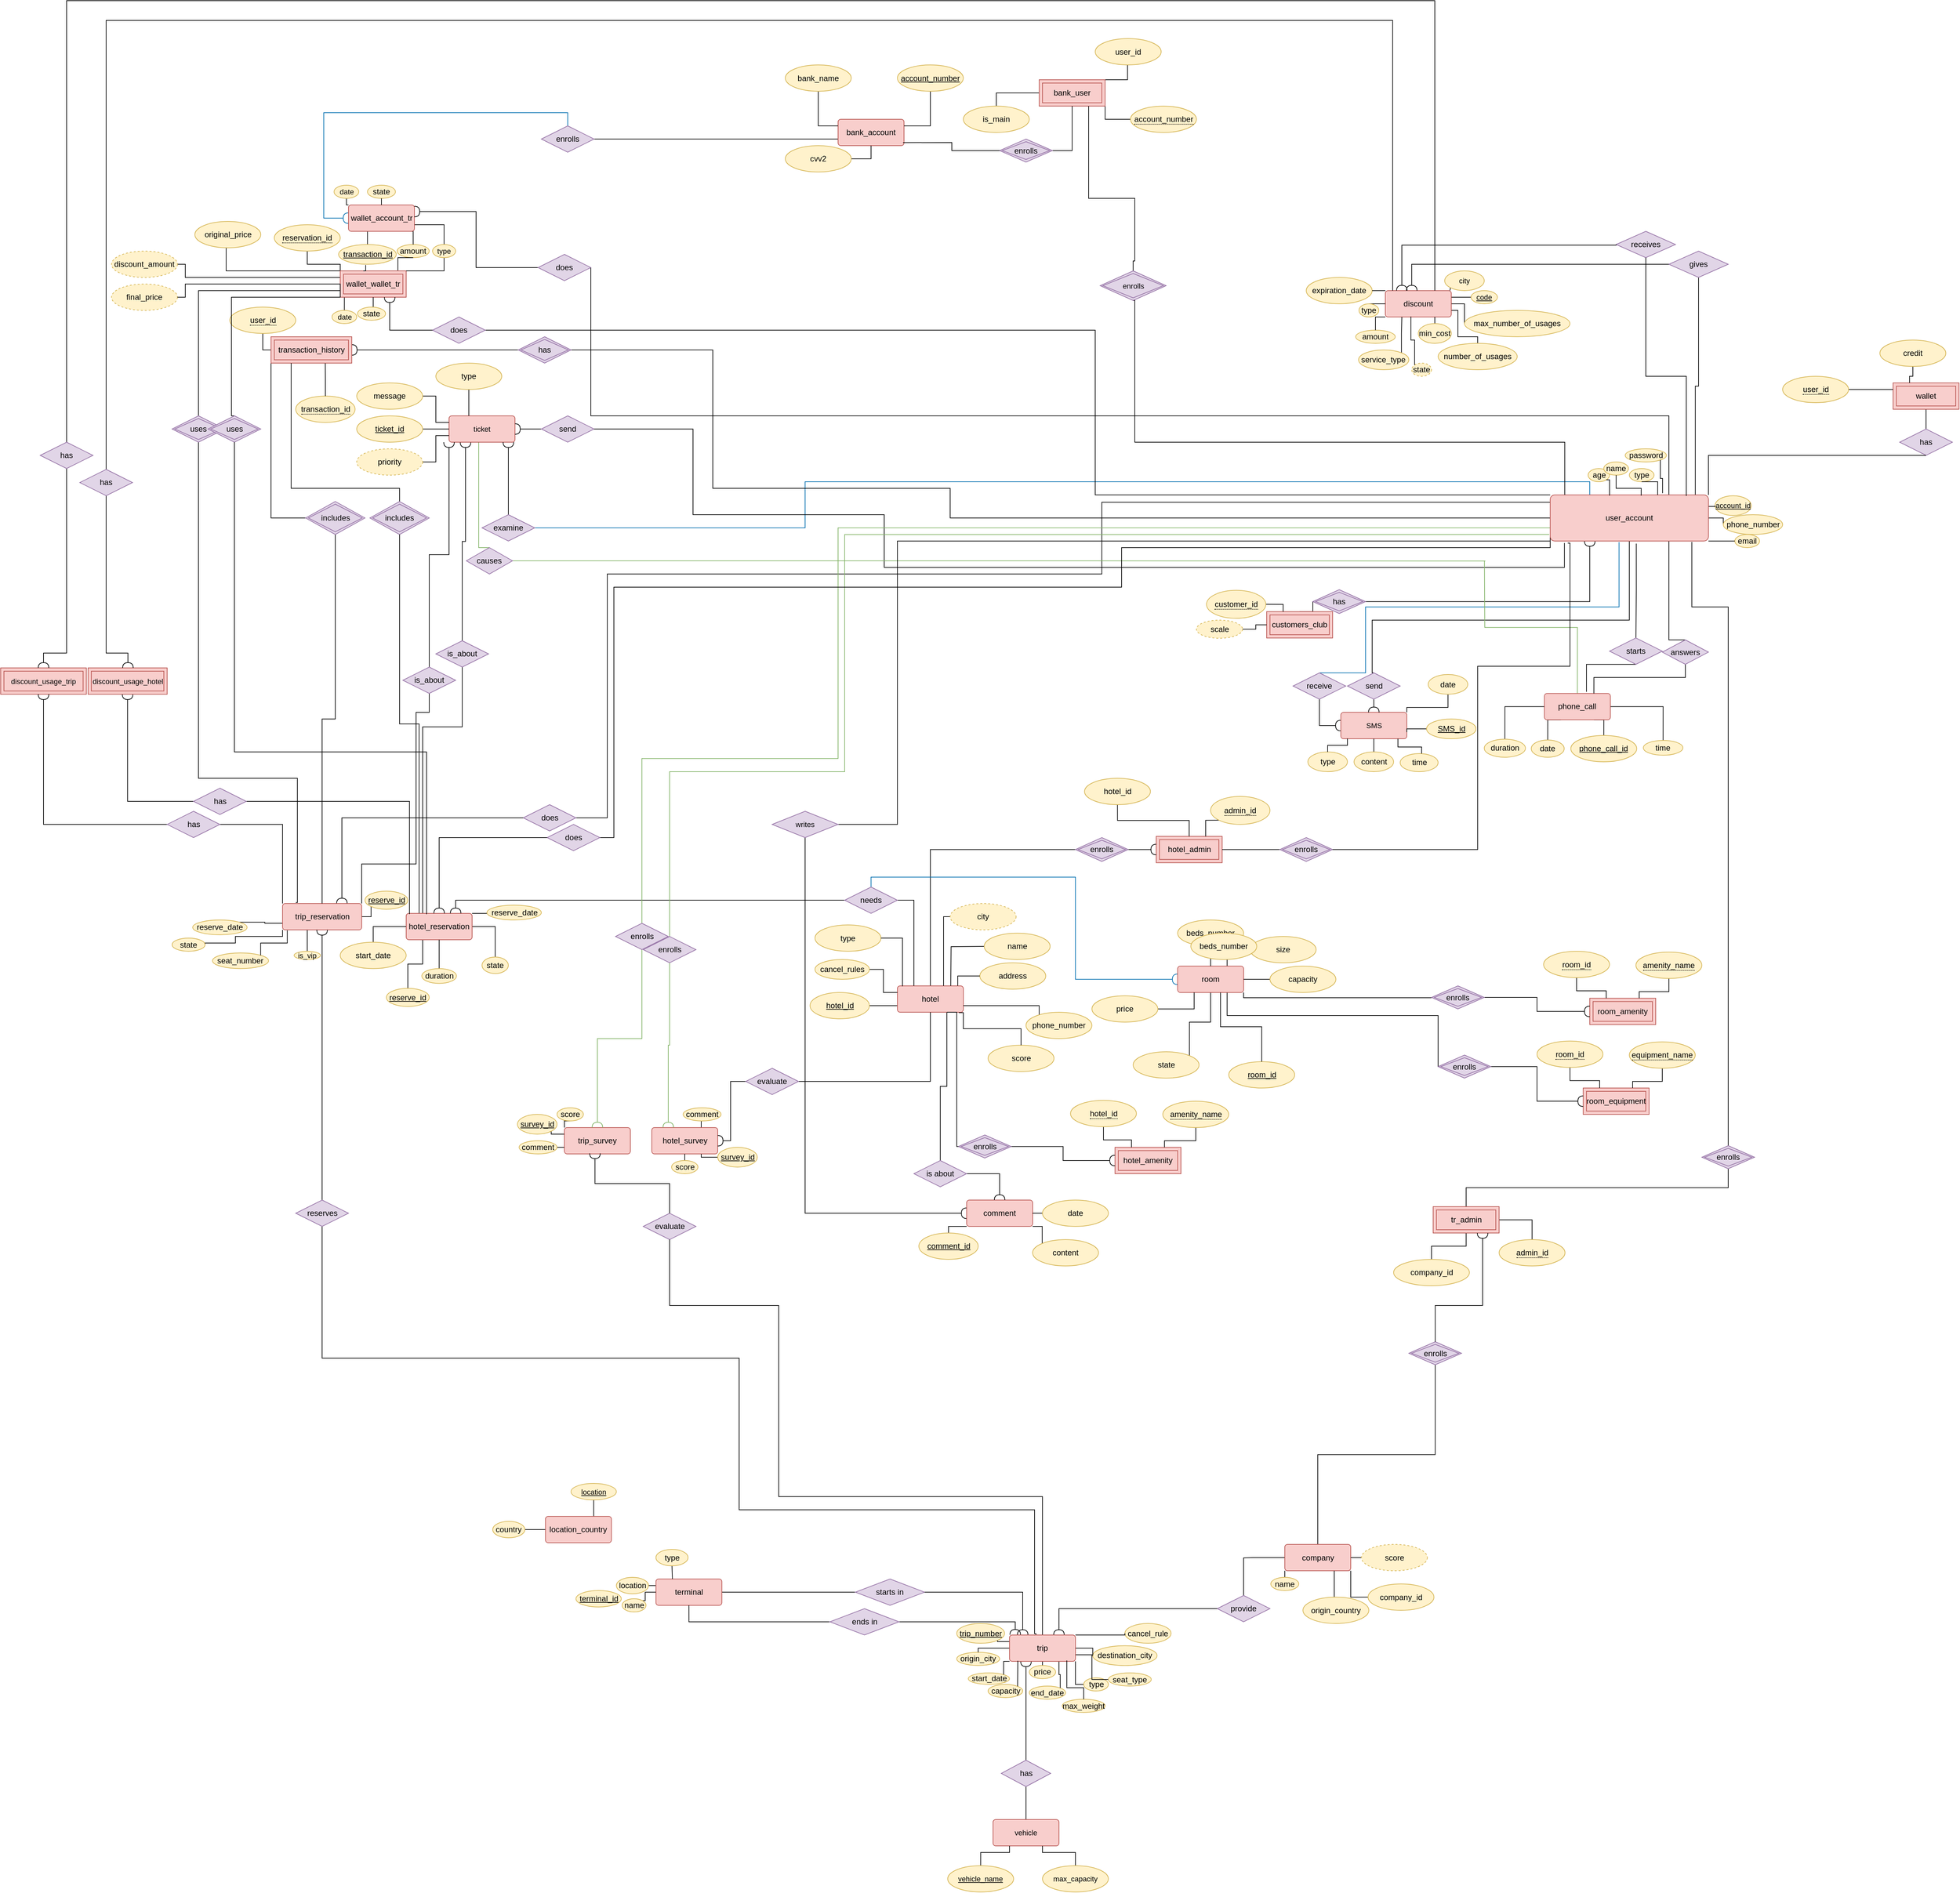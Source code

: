 <mxfile version="24.6.4" type="device" pages="2">
  <diagram id="BFu8gxiRVt7DG3R1-FFP" name="ERD">
    <mxGraphModel dx="3473" dy="1966" grid="1" gridSize="10" guides="1" tooltips="1" connect="1" arrows="1" fold="1" page="0" pageScale="1" pageWidth="850" pageHeight="1100" math="0" shadow="0">
      <root>
        <mxCell id="0" />
        <mxCell id="1" parent="0" />
        <mxCell id="VxW6sivGhNYwmX-Hj3ee-40" style="edgeStyle=orthogonalEdgeStyle;rounded=0;orthogonalLoop=1;jettySize=auto;html=1;exitX=0;exitY=0.5;exitDx=0;exitDy=0;entryX=1;entryY=0.5;entryDx=0;entryDy=0;endArrow=halfCircle;endFill=0;" parent="1" source="VxW6sivGhNYwmX-Hj3ee-43" target="VxW6sivGhNYwmX-Hj3ee-36" edge="1">
          <mxGeometry relative="1" as="geometry">
            <mxPoint x="-380" y="-210" as="sourcePoint" />
          </mxGeometry>
        </mxCell>
        <mxCell id="-tgB7jht65UDi-s2aaWu-41" style="edgeStyle=orthogonalEdgeStyle;shape=connector;rounded=0;orthogonalLoop=1;jettySize=auto;html=1;exitX=0.5;exitY=1;exitDx=0;exitDy=0;strokeColor=default;align=center;verticalAlign=middle;fontFamily=Helvetica;fontSize=11;fontColor=default;labelBackgroundColor=default;endArrow=halfCircle;endFill=0;entryX=0;entryY=0.5;entryDx=0;entryDy=0;" parent="1" source="-tgB7jht65UDi-s2aaWu-42" target="-tgB7jht65UDi-s2aaWu-23" edge="1">
          <mxGeometry relative="1" as="geometry">
            <mxPoint x="90" y="960.0" as="targetPoint" />
            <Array as="points">
              <mxPoint x="110" y="1100" />
            </Array>
          </mxGeometry>
        </mxCell>
        <mxCell id="dgBnkezzAWUfcc4kpohS-14" style="edgeStyle=orthogonalEdgeStyle;rounded=0;orthogonalLoop=1;jettySize=auto;html=1;exitX=0.544;exitY=1.056;exitDx=0;exitDy=0;entryX=0.5;entryY=0;entryDx=0;entryDy=0;endArrow=none;endFill=0;exitPerimeter=0;" parent="1" source="QbllaedJ2XWO7OmifNAA-40" target="dgBnkezzAWUfcc4kpohS-15" edge="1">
          <mxGeometry relative="1" as="geometry">
            <mxPoint x="1090" y="210.263" as="targetPoint" />
          </mxGeometry>
        </mxCell>
        <mxCell id="xbVE17RI5nuYnqPjMe04-25" style="edgeStyle=orthogonalEdgeStyle;rounded=0;orthogonalLoop=1;jettySize=auto;html=1;exitX=0.5;exitY=0;exitDx=0;exitDy=0;entryX=0;entryY=0.5;entryDx=0;entryDy=0;endArrow=none;endFill=0;" parent="1" source="xbVE17RI5nuYnqPjMe04-26" target="xbVE17RI5nuYnqPjMe04-30" edge="1">
          <mxGeometry relative="1" as="geometry" />
        </mxCell>
        <mxCell id="xbVE17RI5nuYnqPjMe04-26" value="customers_club" style="shape=ext;margin=3;double=1;whiteSpace=wrap;html=1;align=center;fillColor=#f8cecc;strokeColor=#b85450;" parent="1" vertex="1">
          <mxGeometry x="810" y="187.11" width="100" height="40" as="geometry" />
        </mxCell>
        <mxCell id="xbVE17RI5nuYnqPjMe04-27" value="" style="edgeStyle=orthogonalEdgeStyle;rounded=0;orthogonalLoop=1;jettySize=auto;html=1;endArrow=none;endFill=0;" parent="1" source="xbVE17RI5nuYnqPjMe04-28" target="xbVE17RI5nuYnqPjMe04-26" edge="1">
          <mxGeometry relative="1" as="geometry" />
        </mxCell>
        <mxCell id="xbVE17RI5nuYnqPjMe04-28" value="scale" style="ellipse;whiteSpace=wrap;html=1;align=center;dashed=1;fillColor=#fff2cc;strokeColor=#d6b656;" parent="1" vertex="1">
          <mxGeometry x="703.5" y="200" width="70" height="27.5" as="geometry" />
        </mxCell>
        <mxCell id="xbVE17RI5nuYnqPjMe04-29" style="edgeStyle=orthogonalEdgeStyle;rounded=0;orthogonalLoop=1;jettySize=auto;html=1;exitX=1;exitY=0.5;exitDx=0;exitDy=0;entryX=0.25;entryY=1;entryDx=0;entryDy=0;endArrow=halfCircle;endFill=0;" parent="1" source="xbVE17RI5nuYnqPjMe04-30" target="QbllaedJ2XWO7OmifNAA-40" edge="1">
          <mxGeometry relative="1" as="geometry">
            <Array as="points">
              <mxPoint x="1300" y="172" />
            </Array>
          </mxGeometry>
        </mxCell>
        <mxCell id="xbVE17RI5nuYnqPjMe04-30" value="has" style="shape=rhombus;double=1;perimeter=rhombusPerimeter;whiteSpace=wrap;html=1;align=center;aspect=fixed;fillColor=#e1d5e7;strokeColor=#9673a6;" parent="1" vertex="1">
          <mxGeometry x="880" y="153.75" width="80" height="36.25" as="geometry" />
        </mxCell>
        <mxCell id="xbVE17RI5nuYnqPjMe04-39" style="edgeStyle=orthogonalEdgeStyle;rounded=0;orthogonalLoop=1;jettySize=auto;html=1;exitX=1;exitY=0.5;exitDx=0;exitDy=0;entryX=0;entryY=0.75;entryDx=0;entryDy=0;endArrow=none;endFill=0;" parent="1" source="xbVE17RI5nuYnqPjMe04-40" target="xbVE17RI5nuYnqPjMe04-43" edge="1">
          <mxGeometry relative="1" as="geometry" />
        </mxCell>
        <mxCell id="xbVE17RI5nuYnqPjMe04-40" value="&lt;u&gt;hotel_id&lt;/u&gt;" style="ellipse;whiteSpace=wrap;html=1;fillColor=#fff2cc;strokeColor=#d6b656;" parent="1" vertex="1">
          <mxGeometry x="117.5" y="765" width="90" height="40" as="geometry" />
        </mxCell>
        <mxCell id="-tgB7jht65UDi-s2aaWu-37" style="edgeStyle=orthogonalEdgeStyle;shape=connector;rounded=0;orthogonalLoop=1;jettySize=auto;html=1;exitX=0.75;exitY=1;exitDx=0;exitDy=0;entryX=0.5;entryY=0;entryDx=0;entryDy=0;strokeColor=default;align=center;verticalAlign=middle;fontFamily=Helvetica;fontSize=11;fontColor=default;labelBackgroundColor=default;endArrow=none;endFill=0;" parent="1" source="xbVE17RI5nuYnqPjMe04-43" target="-tgB7jht65UDi-s2aaWu-36" edge="1">
          <mxGeometry relative="1" as="geometry" />
        </mxCell>
        <mxCell id="QbllaedJ2XWO7OmifNAA-77" style="edgeStyle=orthogonalEdgeStyle;shape=connector;rounded=0;orthogonalLoop=1;jettySize=auto;html=1;exitX=0.5;exitY=0;exitDx=0;exitDy=0;entryX=0;entryY=0.5;entryDx=0;entryDy=0;strokeColor=default;align=center;verticalAlign=middle;fontFamily=Helvetica;fontSize=11;fontColor=default;labelBackgroundColor=default;endArrow=none;endFill=0;" edge="1" parent="1" source="xbVE17RI5nuYnqPjMe04-43" target="QbllaedJ2XWO7OmifNAA-73">
          <mxGeometry relative="1" as="geometry" />
        </mxCell>
        <mxCell id="xbVE17RI5nuYnqPjMe04-43" value="hotel" style="rounded=1;arcSize=10;whiteSpace=wrap;html=1;align=center;fillColor=#f8cecc;strokeColor=#b85450;" parent="1" vertex="1">
          <mxGeometry x="250" y="755" width="100" height="40" as="geometry" />
        </mxCell>
        <mxCell id="xbVE17RI5nuYnqPjMe04-44" value="type" style="ellipse;whiteSpace=wrap;html=1;align=center;fillColor=#fff2cc;strokeColor=#d6b656;" parent="1" vertex="1">
          <mxGeometry x="125" y="662.5" width="100" height="40" as="geometry" />
        </mxCell>
        <mxCell id="xbVE17RI5nuYnqPjMe04-45" style="edgeStyle=orthogonalEdgeStyle;rounded=0;orthogonalLoop=1;jettySize=auto;html=1;exitX=1;exitY=0.5;exitDx=0;exitDy=0;entryX=0;entryY=0.25;entryDx=0;entryDy=0;endArrow=none;endFill=0;" parent="1" source="xbVE17RI5nuYnqPjMe04-46" target="xbVE17RI5nuYnqPjMe04-43" edge="1">
          <mxGeometry relative="1" as="geometry" />
        </mxCell>
        <mxCell id="xbVE17RI5nuYnqPjMe04-46" value="cancel_rules" style="ellipse;whiteSpace=wrap;html=1;align=center;fillColor=#fff2cc;strokeColor=#d6b656;" parent="1" vertex="1">
          <mxGeometry x="125" y="715" width="82.5" height="30" as="geometry" />
        </mxCell>
        <mxCell id="xbVE17RI5nuYnqPjMe04-47" style="edgeStyle=orthogonalEdgeStyle;rounded=0;orthogonalLoop=1;jettySize=auto;html=1;exitX=0;exitY=0.5;exitDx=0;exitDy=0;entryX=0.75;entryY=0;entryDx=0;entryDy=0;endArrow=none;endFill=0;" parent="1" edge="1">
          <mxGeometry relative="1" as="geometry">
            <mxPoint x="387.5" y="695" as="sourcePoint" />
            <mxPoint x="330.86" y="755" as="targetPoint" />
          </mxGeometry>
        </mxCell>
        <mxCell id="xbVE17RI5nuYnqPjMe04-48" value="name" style="ellipse;whiteSpace=wrap;html=1;align=center;fillColor=#fff2cc;strokeColor=#d6b656;" parent="1" vertex="1">
          <mxGeometry x="381.64" y="675" width="100" height="40" as="geometry" />
        </mxCell>
        <mxCell id="xbVE17RI5nuYnqPjMe04-49" value="address" style="ellipse;whiteSpace=wrap;html=1;align=center;fillColor=#fff2cc;strokeColor=#d6b656;" parent="1" vertex="1">
          <mxGeometry x="375" y="720" width="100" height="40" as="geometry" />
        </mxCell>
        <mxCell id="xbVE17RI5nuYnqPjMe04-272" style="edgeStyle=orthogonalEdgeStyle;rounded=0;orthogonalLoop=1;jettySize=auto;html=1;exitX=0;exitY=0;exitDx=0;exitDy=0;entryX=1;entryY=0.75;entryDx=0;entryDy=0;strokeColor=default;align=center;verticalAlign=middle;fontFamily=Helvetica;fontSize=11;fontColor=default;labelBackgroundColor=default;endArrow=none;endFill=0;" parent="1" source="xbVE17RI5nuYnqPjMe04-51" target="xbVE17RI5nuYnqPjMe04-43" edge="1">
          <mxGeometry relative="1" as="geometry">
            <Array as="points">
              <mxPoint x="465" y="801" />
              <mxPoint x="465" y="785" />
            </Array>
          </mxGeometry>
        </mxCell>
        <mxCell id="xbVE17RI5nuYnqPjMe04-51" value="phone_number" style="ellipse;whiteSpace=wrap;html=1;align=center;fillColor=#fff2cc;strokeColor=#d6b656;" parent="1" vertex="1">
          <mxGeometry x="445" y="795" width="100" height="40" as="geometry" />
        </mxCell>
        <mxCell id="xbVE17RI5nuYnqPjMe04-52" value="score" style="ellipse;whiteSpace=wrap;html=1;align=center;fillColor=#fff2cc;strokeColor=#d6b656;" parent="1" vertex="1">
          <mxGeometry x="387.5" y="845" width="100" height="40" as="geometry" />
        </mxCell>
        <mxCell id="xbVE17RI5nuYnqPjMe04-53" style="edgeStyle=orthogonalEdgeStyle;rounded=0;orthogonalLoop=1;jettySize=auto;html=1;exitX=0.932;exitY=1.015;exitDx=0;exitDy=0;endArrow=none;endFill=0;entryX=0.5;entryY=0;entryDx=0;entryDy=0;exitPerimeter=0;" parent="1" source="xbVE17RI5nuYnqPjMe04-43" target="xbVE17RI5nuYnqPjMe04-52" edge="1">
          <mxGeometry relative="1" as="geometry">
            <mxPoint x="377.5" y="850" as="targetPoint" />
            <Array as="points">
              <mxPoint x="350" y="796" />
              <mxPoint x="350" y="820" />
              <mxPoint x="437" y="820" />
            </Array>
          </mxGeometry>
        </mxCell>
        <mxCell id="xbVE17RI5nuYnqPjMe04-57" style="edgeStyle=orthogonalEdgeStyle;rounded=0;orthogonalLoop=1;jettySize=auto;html=1;exitX=0.75;exitY=0;exitDx=0;exitDy=0;entryX=0;entryY=0.5;entryDx=0;entryDy=0;endArrow=none;endFill=0;strokeColor=default;" parent="1" source="xbVE17RI5nuYnqPjMe04-60" target="xbVE17RI5nuYnqPjMe04-63" edge="1">
          <mxGeometry relative="1" as="geometry" />
        </mxCell>
        <mxCell id="xbVE17RI5nuYnqPjMe04-59" style="edgeStyle=orthogonalEdgeStyle;rounded=0;orthogonalLoop=1;jettySize=auto;html=1;exitX=0.5;exitY=1;exitDx=0;exitDy=0;entryX=1;entryY=0;entryDx=0;entryDy=0;endArrow=none;endFill=0;" parent="1" source="xbVE17RI5nuYnqPjMe04-60" target="xbVE17RI5nuYnqPjMe04-69" edge="1">
          <mxGeometry relative="1" as="geometry" />
        </mxCell>
        <mxCell id="VxW6sivGhNYwmX-Hj3ee-8" style="edgeStyle=orthogonalEdgeStyle;rounded=0;orthogonalLoop=1;jettySize=auto;html=1;exitX=0;exitY=0.5;exitDx=0;exitDy=0;entryX=0.5;entryY=0;entryDx=0;entryDy=0;endArrow=none;endFill=0;strokeColor=#006EAF;fillColor=#1ba1e2;startArrow=halfCircle;startFill=0;" parent="1" source="xbVE17RI5nuYnqPjMe04-60" target="xbVE17RI5nuYnqPjMe04-225" edge="1">
          <mxGeometry relative="1" as="geometry">
            <mxPoint x="510" y="580" as="targetPoint" />
            <Array as="points">
              <mxPoint x="520" y="745" />
              <mxPoint x="520" y="590" />
              <mxPoint x="210" y="590" />
            </Array>
          </mxGeometry>
        </mxCell>
        <mxCell id="-tgB7jht65UDi-s2aaWu-2" style="edgeStyle=orthogonalEdgeStyle;rounded=0;orthogonalLoop=1;jettySize=auto;html=1;exitX=1;exitY=1;exitDx=0;exitDy=0;entryX=0;entryY=0.5;entryDx=0;entryDy=0;endArrow=none;endFill=0;" parent="1" source="xbVE17RI5nuYnqPjMe04-60" target="-tgB7jht65UDi-s2aaWu-1" edge="1">
          <mxGeometry relative="1" as="geometry">
            <Array as="points">
              <mxPoint x="775" y="773" />
              <mxPoint x="1060" y="773" />
            </Array>
          </mxGeometry>
        </mxCell>
        <mxCell id="-tgB7jht65UDi-s2aaWu-5" style="edgeStyle=orthogonalEdgeStyle;shape=connector;rounded=0;orthogonalLoop=1;jettySize=auto;html=1;exitX=0.75;exitY=1;exitDx=0;exitDy=0;entryX=0;entryY=0.5;entryDx=0;entryDy=0;strokeColor=default;align=center;verticalAlign=middle;fontFamily=Helvetica;fontSize=11;fontColor=default;labelBackgroundColor=default;endArrow=none;endFill=0;" parent="1" source="xbVE17RI5nuYnqPjMe04-60" target="-tgB7jht65UDi-s2aaWu-4" edge="1">
          <mxGeometry relative="1" as="geometry">
            <Array as="points">
              <mxPoint x="750" y="800" />
              <mxPoint x="1070" y="800" />
            </Array>
          </mxGeometry>
        </mxCell>
        <mxCell id="xbVE17RI5nuYnqPjMe04-60" value="room" style="rounded=1;arcSize=10;whiteSpace=wrap;html=1;align=center;fillColor=#f8cecc;strokeColor=#b85450;" parent="1" vertex="1">
          <mxGeometry x="675" y="725" width="100" height="40" as="geometry" />
        </mxCell>
        <mxCell id="xbVE17RI5nuYnqPjMe04-61" value="" style="edgeStyle=orthogonalEdgeStyle;rounded=0;orthogonalLoop=1;jettySize=auto;html=1;endArrow=none;endFill=0;" parent="1" source="xbVE17RI5nuYnqPjMe04-62" target="xbVE17RI5nuYnqPjMe04-60" edge="1">
          <mxGeometry relative="1" as="geometry" />
        </mxCell>
        <mxCell id="xbVE17RI5nuYnqPjMe04-62" value="beds_number" style="ellipse;whiteSpace=wrap;html=1;align=center;fillColor=#fff2cc;strokeColor=#d6b656;" parent="1" vertex="1">
          <mxGeometry x="675" y="655" width="100" height="40" as="geometry" />
        </mxCell>
        <mxCell id="xbVE17RI5nuYnqPjMe04-63" value="size" style="ellipse;whiteSpace=wrap;html=1;align=center;fillColor=#fff2cc;strokeColor=#d6b656;" parent="1" vertex="1">
          <mxGeometry x="785" y="680" width="100" height="40" as="geometry" />
        </mxCell>
        <mxCell id="xbVE17RI5nuYnqPjMe04-64" value="" style="edgeStyle=orthogonalEdgeStyle;rounded=0;orthogonalLoop=1;jettySize=auto;html=1;endArrow=none;endFill=0;" parent="1" source="xbVE17RI5nuYnqPjMe04-65" target="xbVE17RI5nuYnqPjMe04-60" edge="1">
          <mxGeometry relative="1" as="geometry" />
        </mxCell>
        <mxCell id="xbVE17RI5nuYnqPjMe04-65" value="capacity" style="ellipse;whiteSpace=wrap;html=1;align=center;fillColor=#fff2cc;strokeColor=#d6b656;" parent="1" vertex="1">
          <mxGeometry x="815" y="725" width="100" height="40" as="geometry" />
        </mxCell>
        <mxCell id="xbVE17RI5nuYnqPjMe04-69" value="state" style="ellipse;whiteSpace=wrap;html=1;align=center;fillColor=#fff2cc;strokeColor=#d6b656;" parent="1" vertex="1">
          <mxGeometry x="607.5" y="855" width="100" height="40" as="geometry" />
        </mxCell>
        <mxCell id="xbVE17RI5nuYnqPjMe04-72" value="room_id" style="ellipse;whiteSpace=wrap;html=1;align=center;fontStyle=4;fillColor=#fff2cc;strokeColor=#d6b656;" parent="1" vertex="1">
          <mxGeometry x="752.5" y="870" width="100" height="40" as="geometry" />
        </mxCell>
        <mxCell id="xbVE17RI5nuYnqPjMe04-73" style="edgeStyle=orthogonalEdgeStyle;rounded=0;orthogonalLoop=1;jettySize=auto;html=1;exitX=0.5;exitY=0;exitDx=0;exitDy=0;endArrow=none;endFill=0;entryX=0.65;entryY=1.003;entryDx=0;entryDy=0;entryPerimeter=0;" parent="1" source="xbVE17RI5nuYnqPjMe04-72" target="xbVE17RI5nuYnqPjMe04-60" edge="1">
          <mxGeometry relative="1" as="geometry">
            <mxPoint x="740" y="766" as="targetPoint" />
            <Array as="points">
              <mxPoint x="803" y="817" />
              <mxPoint x="740" y="817" />
            </Array>
          </mxGeometry>
        </mxCell>
        <mxCell id="xbVE17RI5nuYnqPjMe04-75" style="edgeStyle=orthogonalEdgeStyle;rounded=0;orthogonalLoop=1;jettySize=auto;html=1;exitX=1;exitY=0.5;exitDx=0;exitDy=0;entryX=0.077;entryY=0.016;entryDx=0;entryDy=0;entryPerimeter=0;endArrow=none;endFill=0;" parent="1" source="xbVE17RI5nuYnqPjMe04-44" target="xbVE17RI5nuYnqPjMe04-43" edge="1">
          <mxGeometry relative="1" as="geometry" />
        </mxCell>
        <mxCell id="xbVE17RI5nuYnqPjMe04-76" style="edgeStyle=orthogonalEdgeStyle;rounded=0;orthogonalLoop=1;jettySize=auto;html=1;exitX=0;exitY=0.5;exitDx=0;exitDy=0;entryX=0.915;entryY=-0.003;entryDx=0;entryDy=0;entryPerimeter=0;endArrow=none;endFill=0;" parent="1" source="xbVE17RI5nuYnqPjMe04-49" target="xbVE17RI5nuYnqPjMe04-43" edge="1">
          <mxGeometry relative="1" as="geometry" />
        </mxCell>
        <mxCell id="xbVE17RI5nuYnqPjMe04-77" style="edgeStyle=orthogonalEdgeStyle;rounded=0;orthogonalLoop=1;jettySize=auto;html=1;exitX=0.5;exitY=1;exitDx=0;exitDy=0;entryX=0.5;entryY=0;entryDx=0;entryDy=0;endArrow=none;endFill=0;" parent="1" source="xbVE17RI5nuYnqPjMe04-78" target="xbVE17RI5nuYnqPjMe04-82" edge="1">
          <mxGeometry relative="1" as="geometry" />
        </mxCell>
        <mxCell id="xbVE17RI5nuYnqPjMe04-78" value="wallet" style="shape=ext;margin=3;double=1;whiteSpace=wrap;html=1;align=center;fillColor=#f8cecc;strokeColor=#b85450;" parent="1" vertex="1">
          <mxGeometry x="1760" y="-160" width="100" height="40" as="geometry" />
        </mxCell>
        <mxCell id="xbVE17RI5nuYnqPjMe04-79" style="edgeStyle=orthogonalEdgeStyle;rounded=0;orthogonalLoop=1;jettySize=auto;html=1;exitX=0.5;exitY=1;exitDx=0;exitDy=0;entryX=0.25;entryY=0;entryDx=0;entryDy=0;endArrow=none;endFill=0;" parent="1" source="xbVE17RI5nuYnqPjMe04-80" target="xbVE17RI5nuYnqPjMe04-78" edge="1">
          <mxGeometry relative="1" as="geometry">
            <Array as="points">
              <mxPoint x="1790" y="-180" />
              <mxPoint x="1790" y="-170" />
              <mxPoint x="1785" y="-170" />
            </Array>
          </mxGeometry>
        </mxCell>
        <mxCell id="xbVE17RI5nuYnqPjMe04-80" value="credit" style="ellipse;whiteSpace=wrap;html=1;align=center;fillColor=#fff2cc;strokeColor=#d6b656;" parent="1" vertex="1">
          <mxGeometry x="1740" y="-225" width="100" height="40" as="geometry" />
        </mxCell>
        <mxCell id="xbVE17RI5nuYnqPjMe04-82" value="has" style="shape=rhombus;perimeter=rhombusPerimeter;whiteSpace=wrap;html=1;align=center;fillColor=#e1d5e7;strokeColor=#9673a6;" parent="1" vertex="1">
          <mxGeometry x="1770" y="-90" width="80" height="40" as="geometry" />
        </mxCell>
        <mxCell id="VxW6sivGhNYwmX-Hj3ee-22" style="edgeStyle=orthogonalEdgeStyle;rounded=0;orthogonalLoop=1;jettySize=auto;html=1;exitX=0;exitY=0.75;exitDx=0;exitDy=0;entryX=1;entryY=0.5;entryDx=0;entryDy=0;endArrow=none;endFill=0;" parent="1" source="xbVE17RI5nuYnqPjMe04-84" target="VxW6sivGhNYwmX-Hj3ee-18" edge="1">
          <mxGeometry relative="1" as="geometry">
            <mxPoint x="160" y="-530.08" as="sourcePoint" />
            <mxPoint x="-187.5" y="-550.08" as="targetPoint" />
            <Array as="points">
              <mxPoint x="-170" y="-530" />
              <mxPoint x="-170" y="-530" />
            </Array>
          </mxGeometry>
        </mxCell>
        <mxCell id="xbVE17RI5nuYnqPjMe04-84" value="bank_account" style="rounded=1;arcSize=10;whiteSpace=wrap;html=1;align=center;fillColor=#f8cecc;strokeColor=#b85450;" parent="1" vertex="1">
          <mxGeometry x="160" y="-560" width="100" height="40" as="geometry" />
        </mxCell>
        <mxCell id="xbVE17RI5nuYnqPjMe04-85" style="edgeStyle=orthogonalEdgeStyle;rounded=0;orthogonalLoop=1;jettySize=auto;html=1;exitX=0.5;exitY=1;exitDx=0;exitDy=0;entryX=0;entryY=0.25;entryDx=0;entryDy=0;endArrow=none;endFill=0;" parent="1" source="xbVE17RI5nuYnqPjMe04-86" target="xbVE17RI5nuYnqPjMe04-84" edge="1">
          <mxGeometry relative="1" as="geometry" />
        </mxCell>
        <mxCell id="xbVE17RI5nuYnqPjMe04-86" value="bank_name" style="ellipse;whiteSpace=wrap;html=1;align=center;fillColor=#fff2cc;strokeColor=#d6b656;" parent="1" vertex="1">
          <mxGeometry x="80" y="-642.5" width="100" height="40" as="geometry" />
        </mxCell>
        <mxCell id="xbVE17RI5nuYnqPjMe04-87" style="edgeStyle=orthogonalEdgeStyle;rounded=0;orthogonalLoop=1;jettySize=auto;html=1;exitX=0.5;exitY=1;exitDx=0;exitDy=0;entryX=1;entryY=0.25;entryDx=0;entryDy=0;strokeColor=default;align=center;verticalAlign=middle;fontFamily=Helvetica;fontSize=11;fontColor=default;labelBackgroundColor=default;endArrow=none;endFill=0;" parent="1" source="xbVE17RI5nuYnqPjMe04-88" target="xbVE17RI5nuYnqPjMe04-84" edge="1">
          <mxGeometry relative="1" as="geometry">
            <Array as="points">
              <mxPoint x="300" y="-550" />
            </Array>
          </mxGeometry>
        </mxCell>
        <mxCell id="xbVE17RI5nuYnqPjMe04-88" value="&lt;u&gt;account_number&lt;/u&gt;" style="ellipse;whiteSpace=wrap;html=1;align=center;fillColor=#fff2cc;strokeColor=#d6b656;" parent="1" vertex="1">
          <mxGeometry x="250" y="-642.5" width="100" height="40" as="geometry" />
        </mxCell>
        <mxCell id="VxW6sivGhNYwmX-Hj3ee-21" style="edgeStyle=orthogonalEdgeStyle;rounded=0;orthogonalLoop=1;jettySize=auto;html=1;exitX=1;exitY=0.5;exitDx=0;exitDy=0;entryX=0.5;entryY=1;entryDx=0;entryDy=0;endArrow=none;endFill=0;" parent="1" source="xbVE17RI5nuYnqPjMe04-91" target="xbVE17RI5nuYnqPjMe04-84" edge="1">
          <mxGeometry relative="1" as="geometry" />
        </mxCell>
        <mxCell id="xbVE17RI5nuYnqPjMe04-91" value="cvv2" style="ellipse;whiteSpace=wrap;html=1;align=center;fillColor=#fff2cc;strokeColor=#d6b656;" parent="1" vertex="1">
          <mxGeometry x="80" y="-520" width="100" height="40" as="geometry" />
        </mxCell>
        <mxCell id="xbVE17RI5nuYnqPjMe04-99" value="&lt;span style=&quot;font-size: 12px;&quot;&gt;amount&lt;/span&gt;" style="ellipse;whiteSpace=wrap;html=1;align=center;fontFamily=Helvetica;fontSize=11;labelBackgroundColor=none;fillColor=#fff2cc;strokeColor=#d6b656;" parent="1" vertex="1">
          <mxGeometry x="-508.75" y="-370" width="48.75" height="20" as="geometry" />
        </mxCell>
        <mxCell id="dgBnkezzAWUfcc4kpohS-25" style="edgeStyle=orthogonalEdgeStyle;rounded=0;orthogonalLoop=1;jettySize=auto;html=1;exitX=0.5;exitY=1;exitDx=0;exitDy=0;entryX=0.5;entryY=0;entryDx=0;entryDy=0;fillColor=#d5e8d4;strokeColor=#82b366;endArrow=none;endFill=0;" parent="1" source="xbVE17RI5nuYnqPjMe04-113" target="dgBnkezzAWUfcc4kpohS-27" edge="1">
          <mxGeometry relative="1" as="geometry">
            <mxPoint x="-405" y="90" as="targetPoint" />
            <Array as="points">
              <mxPoint x="-385" y="-70" />
            </Array>
          </mxGeometry>
        </mxCell>
        <mxCell id="dgBnkezzAWUfcc4kpohS-56" style="edgeStyle=orthogonalEdgeStyle;rounded=0;orthogonalLoop=1;jettySize=auto;html=1;exitX=0.25;exitY=1;exitDx=0;exitDy=0;endArrow=none;endFill=0;startArrow=halfCircle;startFill=0;" parent="1" source="xbVE17RI5nuYnqPjMe04-113" target="dgBnkezzAWUfcc4kpohS-55" edge="1">
          <mxGeometry relative="1" as="geometry" />
        </mxCell>
        <mxCell id="xbVE17RI5nuYnqPjMe04-113" value="ticket" style="rounded=1;arcSize=10;whiteSpace=wrap;html=1;align=center;fontFamily=Helvetica;fontSize=11;labelBackgroundColor=none;fillColor=#f8cecc;strokeColor=#b85450;" parent="1" vertex="1">
          <mxGeometry x="-430" y="-110" width="100" height="40" as="geometry" />
        </mxCell>
        <mxCell id="xbVE17RI5nuYnqPjMe04-115" style="edgeStyle=orthogonalEdgeStyle;rounded=0;orthogonalLoop=1;jettySize=auto;html=1;exitX=1;exitY=0.5;exitDx=0;exitDy=0;entryX=0;entryY=0.5;entryDx=0;entryDy=0;strokeColor=default;align=center;verticalAlign=middle;fontFamily=Helvetica;fontSize=11;fontColor=default;labelBackgroundColor=default;endArrow=none;endFill=0;" parent="1" source="xbVE17RI5nuYnqPjMe04-116" target="xbVE17RI5nuYnqPjMe04-113" edge="1">
          <mxGeometry relative="1" as="geometry" />
        </mxCell>
        <mxCell id="xbVE17RI5nuYnqPjMe04-116" value="&lt;u style=&quot;font-size: 12px;&quot;&gt;ticket_id&lt;/u&gt;" style="ellipse;whiteSpace=wrap;html=1;align=center;fontStyle=4;fontFamily=Helvetica;fontSize=11;labelBackgroundColor=none;fillColor=#fff2cc;strokeColor=#d6b656;" parent="1" vertex="1">
          <mxGeometry x="-570" y="-110" width="100" height="40" as="geometry" />
        </mxCell>
        <mxCell id="xbVE17RI5nuYnqPjMe04-117" style="edgeStyle=orthogonalEdgeStyle;rounded=0;orthogonalLoop=1;jettySize=auto;html=1;exitX=1;exitY=0.5;exitDx=0;exitDy=0;entryX=0;entryY=0.25;entryDx=0;entryDy=0;strokeColor=default;align=center;verticalAlign=middle;fontFamily=Helvetica;fontSize=11;fontColor=default;labelBackgroundColor=default;endArrow=none;endFill=0;" parent="1" source="xbVE17RI5nuYnqPjMe04-118" target="xbVE17RI5nuYnqPjMe04-113" edge="1">
          <mxGeometry relative="1" as="geometry" />
        </mxCell>
        <mxCell id="xbVE17RI5nuYnqPjMe04-118" value="&lt;span style=&quot;font-size: 12px;&quot;&gt;message&lt;/span&gt;" style="ellipse;whiteSpace=wrap;html=1;align=center;fontFamily=Helvetica;fontSize=11;labelBackgroundColor=none;fillColor=#fff2cc;strokeColor=#d6b656;" parent="1" vertex="1">
          <mxGeometry x="-570" y="-160" width="100" height="40" as="geometry" />
        </mxCell>
        <mxCell id="xbVE17RI5nuYnqPjMe04-119" style="edgeStyle=orthogonalEdgeStyle;rounded=0;orthogonalLoop=1;jettySize=auto;html=1;exitX=1;exitY=0.5;exitDx=0;exitDy=0;entryX=0;entryY=0.75;entryDx=0;entryDy=0;strokeColor=default;align=center;verticalAlign=middle;fontFamily=Helvetica;fontSize=11;fontColor=default;labelBackgroundColor=default;endArrow=none;endFill=0;" parent="1" source="xbVE17RI5nuYnqPjMe04-120" target="xbVE17RI5nuYnqPjMe04-113" edge="1">
          <mxGeometry relative="1" as="geometry" />
        </mxCell>
        <mxCell id="xbVE17RI5nuYnqPjMe04-120" value="&lt;span style=&quot;font-size: 12px;&quot;&gt;priority&lt;/span&gt;" style="ellipse;whiteSpace=wrap;html=1;align=center;fontFamily=Helvetica;fontSize=11;labelBackgroundColor=none;fillColor=#fff2cc;strokeColor=#d6b656;dashed=1;" parent="1" vertex="1">
          <mxGeometry x="-570" y="-60" width="100" height="40" as="geometry" />
        </mxCell>
        <mxCell id="xbVE17RI5nuYnqPjMe04-121" style="edgeStyle=orthogonalEdgeStyle;rounded=0;orthogonalLoop=1;jettySize=auto;html=1;exitX=0.5;exitY=1;exitDx=0;exitDy=0;strokeColor=default;align=center;verticalAlign=middle;fontFamily=Helvetica;fontSize=11;fontColor=default;labelBackgroundColor=default;endArrow=none;endFill=0;" parent="1" source="xbVE17RI5nuYnqPjMe04-122" edge="1">
          <mxGeometry relative="1" as="geometry">
            <mxPoint x="-400" y="-110" as="targetPoint" />
            <Array as="points">
              <mxPoint x="-400" y="-110" />
            </Array>
          </mxGeometry>
        </mxCell>
        <mxCell id="xbVE17RI5nuYnqPjMe04-122" value="&lt;span style=&quot;font-size: 12px;&quot;&gt;type&lt;/span&gt;" style="ellipse;whiteSpace=wrap;html=1;align=center;fontFamily=Helvetica;fontSize=11;labelBackgroundColor=none;fillColor=#fff2cc;strokeColor=#d6b656;" parent="1" vertex="1">
          <mxGeometry x="-450" y="-190" width="100" height="40" as="geometry" />
        </mxCell>
        <mxCell id="xbVE17RI5nuYnqPjMe04-124" style="edgeStyle=orthogonalEdgeStyle;rounded=0;orthogonalLoop=1;jettySize=auto;html=1;exitX=0;exitY=0.5;exitDx=0;exitDy=0;entryX=1;entryY=0.5;entryDx=0;entryDy=0;strokeColor=default;align=center;verticalAlign=middle;fontFamily=Helvetica;fontSize=11;fontColor=default;labelBackgroundColor=default;endArrow=halfCircle;endFill=0;" parent="1" source="xbVE17RI5nuYnqPjMe04-125" target="xbVE17RI5nuYnqPjMe04-113" edge="1">
          <mxGeometry relative="1" as="geometry" />
        </mxCell>
        <mxCell id="xbVE17RI5nuYnqPjMe04-125" value="send" style="shape=rhombus;perimeter=rhombusPerimeter;whiteSpace=wrap;html=1;align=center;fillColor=#e1d5e7;strokeColor=#9673a6;" parent="1" vertex="1">
          <mxGeometry x="-290" y="-110" width="80" height="40" as="geometry" />
        </mxCell>
        <mxCell id="xbVE17RI5nuYnqPjMe04-126" style="edgeStyle=orthogonalEdgeStyle;rounded=0;orthogonalLoop=1;jettySize=auto;html=1;exitX=0.5;exitY=0;exitDx=0;exitDy=0;strokeColor=default;align=center;verticalAlign=middle;fontFamily=Helvetica;fontSize=11;fontColor=default;labelBackgroundColor=default;endArrow=halfCircle;endFill=0;" parent="1" source="xbVE17RI5nuYnqPjMe04-128" edge="1">
          <mxGeometry relative="1" as="geometry">
            <mxPoint x="-340" y="-70" as="targetPoint" />
            <Array as="points">
              <mxPoint x="-340" y="40" />
              <mxPoint x="-340" y="-70" />
            </Array>
          </mxGeometry>
        </mxCell>
        <mxCell id="xbVE17RI5nuYnqPjMe04-205" style="edgeStyle=orthogonalEdgeStyle;rounded=0;orthogonalLoop=1;jettySize=auto;html=1;exitX=1;exitY=0.5;exitDx=0;exitDy=0;entryX=0.25;entryY=0;entryDx=0;entryDy=0;strokeColor=#006EAF;align=center;verticalAlign=middle;fontFamily=Helvetica;fontSize=11;fontColor=default;labelBackgroundColor=default;endArrow=none;endFill=0;fillColor=#1ba1e2;" parent="1" source="xbVE17RI5nuYnqPjMe04-128" target="QbllaedJ2XWO7OmifNAA-40" edge="1">
          <mxGeometry relative="1" as="geometry">
            <Array as="points">
              <mxPoint x="110" y="60" />
              <mxPoint x="110" y="-10" />
              <mxPoint x="1300" y="-10" />
            </Array>
          </mxGeometry>
        </mxCell>
        <mxCell id="xbVE17RI5nuYnqPjMe04-128" value="examine" style="shape=rhombus;perimeter=rhombusPerimeter;whiteSpace=wrap;html=1;align=center;fillColor=#e1d5e7;strokeColor=#9673a6;" parent="1" vertex="1">
          <mxGeometry x="-380" y="40" width="80" height="40" as="geometry" />
        </mxCell>
        <mxCell id="xbVE17RI5nuYnqPjMe04-129" style="edgeStyle=orthogonalEdgeStyle;rounded=0;orthogonalLoop=1;jettySize=auto;html=1;exitX=0.5;exitY=1;exitDx=0;exitDy=0;entryX=0;entryY=0.5;entryDx=0;entryDy=0;strokeColor=default;align=center;verticalAlign=middle;fontFamily=Helvetica;fontSize=11;fontColor=default;labelBackgroundColor=default;endArrow=halfCircle;endFill=0;" parent="1" source="xbVE17RI5nuYnqPjMe04-131" target="xbVE17RI5nuYnqPjMe04-132" edge="1">
          <mxGeometry relative="1" as="geometry">
            <mxPoint x="872.5" y="292.5" as="sourcePoint" />
          </mxGeometry>
        </mxCell>
        <mxCell id="xbVE17RI5nuYnqPjMe04-130" style="edgeStyle=orthogonalEdgeStyle;rounded=0;orthogonalLoop=1;jettySize=auto;html=1;exitX=0.5;exitY=0;exitDx=0;exitDy=0;strokeColor=#006EAF;align=center;verticalAlign=middle;fontFamily=Helvetica;fontSize=11;fontColor=default;labelBackgroundColor=default;endArrow=none;endFill=0;fillColor=#1ba1e2;entryX=0.435;entryY=1.023;entryDx=0;entryDy=0;entryPerimeter=0;" parent="1" source="xbVE17RI5nuYnqPjMe04-131" edge="1" target="QbllaedJ2XWO7OmifNAA-40">
          <mxGeometry relative="1" as="geometry">
            <Array as="points">
              <mxPoint x="960" y="280" />
              <mxPoint x="960" y="180" />
              <mxPoint x="1344" y="180" />
            </Array>
            <mxPoint x="388" y="200" as="targetPoint" />
          </mxGeometry>
        </mxCell>
        <mxCell id="xbVE17RI5nuYnqPjMe04-131" value="receive" style="shape=rhombus;perimeter=rhombusPerimeter;whiteSpace=wrap;html=1;align=center;fillColor=#e1d5e7;strokeColor=#9673a6;" parent="1" vertex="1">
          <mxGeometry x="850" y="280" width="80" height="40" as="geometry" />
        </mxCell>
        <mxCell id="dgBnkezzAWUfcc4kpohS-13" style="edgeStyle=orthogonalEdgeStyle;rounded=0;orthogonalLoop=1;jettySize=auto;html=1;exitX=1;exitY=0;exitDx=0;exitDy=0;entryX=0.5;entryY=1;entryDx=0;entryDy=0;endArrow=none;endFill=0;" parent="1" source="xbVE17RI5nuYnqPjMe04-132" target="dgBnkezzAWUfcc4kpohS-12" edge="1">
          <mxGeometry relative="1" as="geometry">
            <Array as="points">
              <mxPoint x="1023" y="332.5" />
              <mxPoint x="1085" y="332.5" />
            </Array>
          </mxGeometry>
        </mxCell>
        <mxCell id="xbVE17RI5nuYnqPjMe04-132" value="SMS" style="rounded=1;arcSize=10;whiteSpace=wrap;html=1;align=center;fontFamily=Helvetica;fontSize=11;labelBackgroundColor=none;fillColor=#f8cecc;strokeColor=#b85450;" parent="1" vertex="1">
          <mxGeometry x="922.5" y="340" width="100" height="40" as="geometry" />
        </mxCell>
        <mxCell id="xbVE17RI5nuYnqPjMe04-133" value="&lt;span style=&quot;font-size: 12px;&quot;&gt;type&lt;/span&gt;" style="ellipse;whiteSpace=wrap;html=1;align=center;fontFamily=Helvetica;fontSize=11;labelBackgroundColor=none;fillColor=#fff2cc;strokeColor=#d6b656;" parent="1" vertex="1">
          <mxGeometry x="872.5" y="400" width="60" height="30" as="geometry" />
        </mxCell>
        <mxCell id="xbVE17RI5nuYnqPjMe04-134" style="edgeStyle=orthogonalEdgeStyle;rounded=0;orthogonalLoop=1;jettySize=auto;html=1;exitX=0.5;exitY=0;exitDx=0;exitDy=0;strokeColor=default;align=center;verticalAlign=middle;fontFamily=Helvetica;fontSize=11;fontColor=default;labelBackgroundColor=default;endArrow=none;endFill=0;entryX=0.098;entryY=0.991;entryDx=0;entryDy=0;entryPerimeter=0;" parent="1" source="xbVE17RI5nuYnqPjMe04-133" target="xbVE17RI5nuYnqPjMe04-132" edge="1">
          <mxGeometry relative="1" as="geometry">
            <mxPoint x="932.5" y="381" as="targetPoint" />
            <Array as="points">
              <mxPoint x="902.5" y="390" />
              <mxPoint x="932.5" y="390" />
              <mxPoint x="932.5" y="381" />
              <mxPoint x="932.5" y="381" />
            </Array>
          </mxGeometry>
        </mxCell>
        <mxCell id="xbVE17RI5nuYnqPjMe04-135" style="edgeStyle=orthogonalEdgeStyle;rounded=0;orthogonalLoop=1;jettySize=auto;html=1;exitX=0.5;exitY=0;exitDx=0;exitDy=0;entryX=0.5;entryY=1;entryDx=0;entryDy=0;strokeColor=default;align=center;verticalAlign=middle;fontFamily=Helvetica;fontSize=11;fontColor=default;labelBackgroundColor=default;endArrow=none;endFill=0;" parent="1" source="xbVE17RI5nuYnqPjMe04-136" target="xbVE17RI5nuYnqPjMe04-132" edge="1">
          <mxGeometry relative="1" as="geometry" />
        </mxCell>
        <mxCell id="xbVE17RI5nuYnqPjMe04-136" value="&lt;span style=&quot;font-size: 12px;&quot;&gt;content&lt;/span&gt;" style="ellipse;whiteSpace=wrap;html=1;align=center;fontFamily=Helvetica;fontSize=11;labelBackgroundColor=none;fillColor=#fff2cc;strokeColor=#d6b656;" parent="1" vertex="1">
          <mxGeometry x="942.5" y="400" width="60" height="30" as="geometry" />
        </mxCell>
        <mxCell id="xbVE17RI5nuYnqPjMe04-137" style="edgeStyle=orthogonalEdgeStyle;rounded=0;orthogonalLoop=1;jettySize=auto;html=1;exitX=0;exitY=0.5;exitDx=0;exitDy=0;entryX=1;entryY=0.75;entryDx=0;entryDy=0;strokeColor=default;align=center;verticalAlign=middle;fontFamily=Helvetica;fontSize=11;fontColor=default;labelBackgroundColor=default;endArrow=none;endFill=0;" parent="1" source="xbVE17RI5nuYnqPjMe04-138" target="xbVE17RI5nuYnqPjMe04-132" edge="1">
          <mxGeometry relative="1" as="geometry" />
        </mxCell>
        <mxCell id="xbVE17RI5nuYnqPjMe04-138" value="&lt;u style=&quot;font-size: 12px;&quot;&gt;SMS_id&lt;/u&gt;" style="ellipse;whiteSpace=wrap;html=1;align=center;fontStyle=4;fontFamily=Helvetica;fontSize=11;labelBackgroundColor=none;fillColor=#fff2cc;strokeColor=#d6b656;" parent="1" vertex="1">
          <mxGeometry x="1052.5" y="350" width="75" height="30" as="geometry" />
        </mxCell>
        <mxCell id="xbVE17RI5nuYnqPjMe04-139" style="edgeStyle=orthogonalEdgeStyle;rounded=0;orthogonalLoop=1;jettySize=auto;html=1;exitX=0.5;exitY=1;exitDx=0;exitDy=0;entryX=0.5;entryY=0;entryDx=0;entryDy=0;strokeColor=default;align=center;verticalAlign=middle;fontFamily=Helvetica;fontSize=11;fontColor=default;labelBackgroundColor=default;endArrow=halfCircle;endFill=0;" parent="1" source="xbVE17RI5nuYnqPjMe04-141" target="xbVE17RI5nuYnqPjMe04-132" edge="1">
          <mxGeometry relative="1" as="geometry" />
        </mxCell>
        <mxCell id="xbVE17RI5nuYnqPjMe04-140" style="edgeStyle=orthogonalEdgeStyle;rounded=0;orthogonalLoop=1;jettySize=auto;html=1;entryX=0.5;entryY=1;entryDx=0;entryDy=0;strokeColor=default;align=center;verticalAlign=middle;fontFamily=Helvetica;fontSize=11;fontColor=default;labelBackgroundColor=default;endArrow=none;endFill=0;exitX=0.5;exitY=0;exitDx=0;exitDy=0;" parent="1" source="xbVE17RI5nuYnqPjMe04-141" target="QbllaedJ2XWO7OmifNAA-40" edge="1">
          <mxGeometry relative="1" as="geometry">
            <Array as="points">
              <mxPoint x="970" y="280" />
              <mxPoint x="970" y="200" />
              <mxPoint x="1360" y="200" />
            </Array>
          </mxGeometry>
        </mxCell>
        <mxCell id="xbVE17RI5nuYnqPjMe04-141" value="send" style="shape=rhombus;perimeter=rhombusPerimeter;whiteSpace=wrap;html=1;align=center;fillColor=#e1d5e7;strokeColor=#9673a6;" parent="1" vertex="1">
          <mxGeometry x="932.5" y="280" width="80" height="40" as="geometry" />
        </mxCell>
        <mxCell id="ZBKAcX7zRc5ONZgx14_o-103" style="edgeStyle=orthogonalEdgeStyle;shape=connector;rounded=0;orthogonalLoop=1;jettySize=auto;html=1;exitX=0.979;exitY=-0.002;exitDx=0;exitDy=0;entryX=0;entryY=1;entryDx=0;entryDy=0;strokeColor=default;align=center;verticalAlign=middle;fontFamily=Helvetica;fontSize=11;fontColor=default;labelBackgroundColor=default;endArrow=none;endFill=0;exitPerimeter=0;" parent="1" source="xbVE17RI5nuYnqPjMe04-173" target="9293I0WSy7fdj-h92w2L-259" edge="1">
          <mxGeometry relative="1" as="geometry" />
        </mxCell>
        <mxCell id="ZBKAcX7zRc5ONZgx14_o-104" style="edgeStyle=orthogonalEdgeStyle;shape=connector;rounded=0;orthogonalLoop=1;jettySize=auto;html=1;exitX=1;exitY=0.25;exitDx=0;exitDy=0;entryX=0;entryY=0.5;entryDx=0;entryDy=0;strokeColor=default;align=center;verticalAlign=middle;fontFamily=Helvetica;fontSize=11;fontColor=default;labelBackgroundColor=default;endArrow=none;endFill=0;" parent="1" source="xbVE17RI5nuYnqPjMe04-173" target="9293I0WSy7fdj-h92w2L-257" edge="1">
          <mxGeometry relative="1" as="geometry" />
        </mxCell>
        <mxCell id="ZBKAcX7zRc5ONZgx14_o-105" style="edgeStyle=orthogonalEdgeStyle;shape=connector;rounded=0;orthogonalLoop=1;jettySize=auto;html=1;exitX=1;exitY=0.5;exitDx=0;exitDy=0;entryX=0;entryY=0.5;entryDx=0;entryDy=0;strokeColor=default;align=center;verticalAlign=middle;fontFamily=Helvetica;fontSize=11;fontColor=default;labelBackgroundColor=default;endArrow=none;endFill=0;" parent="1" source="xbVE17RI5nuYnqPjMe04-173" target="9293I0WSy7fdj-h92w2L-266" edge="1">
          <mxGeometry relative="1" as="geometry" />
        </mxCell>
        <mxCell id="ZBKAcX7zRc5ONZgx14_o-106" style="edgeStyle=orthogonalEdgeStyle;shape=connector;rounded=0;orthogonalLoop=1;jettySize=auto;html=1;exitX=1;exitY=0.75;exitDx=0;exitDy=0;entryX=0.5;entryY=0;entryDx=0;entryDy=0;strokeColor=default;align=center;verticalAlign=middle;fontFamily=Helvetica;fontSize=11;fontColor=default;labelBackgroundColor=default;endArrow=none;endFill=0;" parent="1" source="xbVE17RI5nuYnqPjMe04-173" target="9293I0WSy7fdj-h92w2L-267" edge="1">
          <mxGeometry relative="1" as="geometry">
            <Array as="points">
              <mxPoint x="1100" y="-270" />
              <mxPoint x="1100" y="-230" />
              <mxPoint x="1130" y="-230" />
            </Array>
          </mxGeometry>
        </mxCell>
        <mxCell id="xbVE17RI5nuYnqPjMe04-173" value="&lt;span style=&quot;font-size: 12px;&quot;&gt;discount&lt;/span&gt;" style="rounded=1;arcSize=10;whiteSpace=wrap;html=1;align=center;fontFamily=Helvetica;fontSize=11;labelBackgroundColor=none;fillColor=#f8cecc;strokeColor=#b85450;" parent="1" vertex="1">
          <mxGeometry x="990" y="-300" width="100" height="40" as="geometry" />
        </mxCell>
        <mxCell id="xbVE17RI5nuYnqPjMe04-176" value="&lt;span style=&quot;font-size: 12px;&quot;&gt;amount&lt;/span&gt;" style="ellipse;whiteSpace=wrap;html=1;align=center;fontFamily=Helvetica;fontSize=11;labelBackgroundColor=none;fillColor=#fff2cc;strokeColor=#d6b656;" parent="1" vertex="1">
          <mxGeometry x="945" y="-240" width="60" height="20" as="geometry" />
        </mxCell>
        <mxCell id="xbVE17RI5nuYnqPjMe04-177" style="edgeStyle=orthogonalEdgeStyle;rounded=0;orthogonalLoop=1;jettySize=auto;html=1;exitX=0.5;exitY=0;exitDx=0;exitDy=0;entryX=0.75;entryY=1;entryDx=0;entryDy=0;strokeColor=default;align=center;verticalAlign=middle;fontFamily=Helvetica;fontSize=11;fontColor=default;labelBackgroundColor=default;endArrow=none;endFill=0;" parent="1" source="xbVE17RI5nuYnqPjMe04-178" target="xbVE17RI5nuYnqPjMe04-173" edge="1">
          <mxGeometry relative="1" as="geometry" />
        </mxCell>
        <mxCell id="xbVE17RI5nuYnqPjMe04-178" value="&lt;span style=&quot;font-size: 12px;&quot;&gt;min_cost&lt;/span&gt;" style="ellipse;whiteSpace=wrap;html=1;align=center;fontFamily=Helvetica;fontSize=11;labelBackgroundColor=none;fillColor=#fff2cc;strokeColor=#d6b656;" parent="1" vertex="1">
          <mxGeometry x="1040" y="-250" width="50" height="30" as="geometry" />
        </mxCell>
        <mxCell id="xbVE17RI5nuYnqPjMe04-179" style="edgeStyle=orthogonalEdgeStyle;rounded=0;orthogonalLoop=1;jettySize=auto;html=1;exitX=0.5;exitY=0;exitDx=0;exitDy=0;strokeColor=default;align=center;verticalAlign=middle;fontFamily=Helvetica;fontSize=11;fontColor=default;labelBackgroundColor=default;endArrow=none;endFill=0;entryX=0;entryY=1;entryDx=0;entryDy=0;" parent="1" source="xbVE17RI5nuYnqPjMe04-176" target="xbVE17RI5nuYnqPjMe04-173" edge="1">
          <mxGeometry relative="1" as="geometry">
            <mxPoint x="1010" y="-260" as="targetPoint" />
            <Array as="points">
              <mxPoint x="975" y="-260" />
            </Array>
          </mxGeometry>
        </mxCell>
        <mxCell id="xbVE17RI5nuYnqPjMe04-199" style="edgeStyle=orthogonalEdgeStyle;rounded=0;orthogonalLoop=1;jettySize=auto;html=1;exitX=0.5;exitY=1;exitDx=0;exitDy=0;strokeColor=default;align=center;verticalAlign=middle;fontFamily=Helvetica;fontSize=11;fontColor=default;labelBackgroundColor=default;endArrow=none;endFill=0;entryX=1;entryY=0;entryDx=0;entryDy=0;" parent="1" source="xbVE17RI5nuYnqPjMe04-82" target="QbllaedJ2XWO7OmifNAA-40" edge="1">
          <mxGeometry relative="1" as="geometry">
            <mxPoint x="720" y="10" as="targetPoint" />
            <Array as="points">
              <mxPoint x="1480" y="-50" />
            </Array>
          </mxGeometry>
        </mxCell>
        <mxCell id="xbVE17RI5nuYnqPjMe04-204" style="edgeStyle=orthogonalEdgeStyle;rounded=0;orthogonalLoop=1;jettySize=auto;html=1;exitX=1;exitY=0.5;exitDx=0;exitDy=0;strokeColor=default;align=center;verticalAlign=middle;fontFamily=Helvetica;fontSize=11;fontColor=default;labelBackgroundColor=default;endArrow=none;endFill=0;entryX=0.09;entryY=1.043;entryDx=0;entryDy=0;entryPerimeter=0;" parent="1" source="xbVE17RI5nuYnqPjMe04-125" edge="1" target="QbllaedJ2XWO7OmifNAA-40">
          <mxGeometry relative="1" as="geometry">
            <mxPoint x="320" y="190" as="targetPoint" />
            <Array as="points">
              <mxPoint x="-60" y="-90" />
              <mxPoint x="-60" y="40" />
              <mxPoint x="230" y="40" />
              <mxPoint x="230" y="120" />
              <mxPoint x="1262" y="120" />
            </Array>
          </mxGeometry>
        </mxCell>
        <mxCell id="dgBnkezzAWUfcc4kpohS-57" style="edgeStyle=orthogonalEdgeStyle;rounded=0;orthogonalLoop=1;jettySize=auto;html=1;entryX=0.5;entryY=1;entryDx=0;entryDy=0;endArrow=none;endFill=0;exitX=0.25;exitY=0;exitDx=0;exitDy=0;" parent="1" source="xbVE17RI5nuYnqPjMe04-219" target="dgBnkezzAWUfcc4kpohS-55" edge="1">
          <mxGeometry relative="1" as="geometry">
            <Array as="points">
              <mxPoint x="-470" y="362" />
              <mxPoint x="-410" y="362" />
            </Array>
            <mxPoint x="-490" y="430" as="sourcePoint" />
          </mxGeometry>
        </mxCell>
        <mxCell id="xbVE17RI5nuYnqPjMe04-239" style="edgeStyle=orthogonalEdgeStyle;rounded=0;orthogonalLoop=1;jettySize=auto;html=1;exitX=1;exitY=0.5;exitDx=0;exitDy=0;entryX=0.01;entryY=0.159;entryDx=0;entryDy=0;strokeColor=default;align=center;verticalAlign=middle;fontFamily=Helvetica;fontSize=11;fontColor=default;labelBackgroundColor=default;endArrow=none;endFill=0;entryPerimeter=0;" parent="1" source="xbVE17RI5nuYnqPjMe04-214" target="QbllaedJ2XWO7OmifNAA-40" edge="1">
          <mxGeometry relative="1" as="geometry">
            <Array as="points">
              <mxPoint x="-190" y="500" />
              <mxPoint x="-190" y="130" />
              <mxPoint x="560" y="130" />
              <mxPoint x="560" y="21" />
            </Array>
          </mxGeometry>
        </mxCell>
        <mxCell id="xbVE17RI5nuYnqPjMe04-214" value="does" style="shape=rhombus;perimeter=rhombusPerimeter;whiteSpace=wrap;html=1;align=center;fillColor=#e1d5e7;strokeColor=#9673a6;" parent="1" vertex="1">
          <mxGeometry x="-317.5" y="480" width="80" height="40" as="geometry" />
        </mxCell>
        <mxCell id="xbVE17RI5nuYnqPjMe04-215" style="edgeStyle=orthogonalEdgeStyle;rounded=0;orthogonalLoop=1;jettySize=auto;html=1;exitX=0;exitY=0.5;exitDx=0;exitDy=0;entryX=0.75;entryY=0;entryDx=0;entryDy=0;endArrow=halfCircle;endFill=0;" parent="1" source="xbVE17RI5nuYnqPjMe04-214" target="xbVE17RI5nuYnqPjMe04-221" edge="1">
          <mxGeometry relative="1" as="geometry">
            <mxPoint x="-534.5" y="455" as="targetPoint" />
            <Array as="points">
              <mxPoint x="-592" y="500" />
            </Array>
          </mxGeometry>
        </mxCell>
        <mxCell id="C9Hj17_DIZEssmfyPCoj-25" style="edgeStyle=orthogonalEdgeStyle;rounded=0;orthogonalLoop=1;jettySize=auto;html=1;exitX=1;exitY=0.5;exitDx=0;exitDy=0;entryX=0.5;entryY=0;entryDx=0;entryDy=0;endArrow=none;endFill=0;" parent="1" source="xbVE17RI5nuYnqPjMe04-219" target="C9Hj17_DIZEssmfyPCoj-23" edge="1">
          <mxGeometry relative="1" as="geometry" />
        </mxCell>
        <mxCell id="9293I0WSy7fdj-h92w2L-339" style="edgeStyle=orthogonalEdgeStyle;rounded=0;orthogonalLoop=1;jettySize=auto;html=1;exitX=1;exitY=0;exitDx=0;exitDy=0;entryX=0;entryY=0.5;entryDx=0;entryDy=0;strokeColor=default;align=center;verticalAlign=middle;fontFamily=Helvetica;fontSize=11;fontColor=default;labelBackgroundColor=default;endArrow=none;endFill=0;" parent="1" source="xbVE17RI5nuYnqPjMe04-219" target="9293I0WSy7fdj-h92w2L-336" edge="1">
          <mxGeometry relative="1" as="geometry" />
        </mxCell>
        <mxCell id="QbllaedJ2XWO7OmifNAA-157" style="edgeStyle=orthogonalEdgeStyle;shape=connector;rounded=0;orthogonalLoop=1;jettySize=auto;html=1;exitX=0.25;exitY=1;exitDx=0;exitDy=0;entryX=0.5;entryY=0;entryDx=0;entryDy=0;strokeColor=default;align=center;verticalAlign=middle;fontFamily=Helvetica;fontSize=11;fontColor=default;labelBackgroundColor=default;endArrow=none;endFill=0;" edge="1" parent="1" source="xbVE17RI5nuYnqPjMe04-219" target="QbllaedJ2XWO7OmifNAA-156">
          <mxGeometry relative="1" as="geometry" />
        </mxCell>
        <mxCell id="xbVE17RI5nuYnqPjMe04-219" value="hotel_reservation" style="rounded=1;arcSize=10;whiteSpace=wrap;html=1;align=center;fillColor=#f8cecc;strokeColor=#b85450;" parent="1" vertex="1">
          <mxGeometry x="-495" y="645" width="100" height="40" as="geometry" />
        </mxCell>
        <mxCell id="9293I0WSy7fdj-h92w2L-328" style="edgeStyle=orthogonalEdgeStyle;rounded=0;orthogonalLoop=1;jettySize=auto;html=1;exitX=1;exitY=0.5;exitDx=0;exitDy=0;entryX=0;entryY=1;entryDx=0;entryDy=0;strokeColor=default;align=center;verticalAlign=middle;fontFamily=Helvetica;fontSize=11;fontColor=default;labelBackgroundColor=default;endArrow=none;endFill=0;" parent="1" source="xbVE17RI5nuYnqPjMe04-221" target="9293I0WSy7fdj-h92w2L-326" edge="1">
          <mxGeometry relative="1" as="geometry" />
        </mxCell>
        <mxCell id="9293I0WSy7fdj-h92w2L-334" style="edgeStyle=orthogonalEdgeStyle;rounded=0;orthogonalLoop=1;jettySize=auto;html=1;exitX=0.25;exitY=1;exitDx=0;exitDy=0;entryX=0.5;entryY=0;entryDx=0;entryDy=0;strokeColor=default;align=center;verticalAlign=middle;fontFamily=Helvetica;fontSize=11;fontColor=default;labelBackgroundColor=default;endArrow=none;endFill=0;" parent="1" source="xbVE17RI5nuYnqPjMe04-221" target="9293I0WSy7fdj-h92w2L-333" edge="1">
          <mxGeometry relative="1" as="geometry" />
        </mxCell>
        <mxCell id="9293I0WSy7fdj-h92w2L-338" style="edgeStyle=orthogonalEdgeStyle;rounded=0;orthogonalLoop=1;jettySize=auto;html=1;exitX=0;exitY=0.75;exitDx=0;exitDy=0;entryX=1;entryY=0;entryDx=0;entryDy=0;strokeColor=default;align=center;verticalAlign=middle;fontFamily=Helvetica;fontSize=11;fontColor=default;labelBackgroundColor=default;endArrow=none;endFill=0;" parent="1" source="xbVE17RI5nuYnqPjMe04-221" target="9293I0WSy7fdj-h92w2L-337" edge="1">
          <mxGeometry relative="1" as="geometry" />
        </mxCell>
        <mxCell id="xbVE17RI5nuYnqPjMe04-221" value="trip_reservation" style="rounded=1;arcSize=10;whiteSpace=wrap;html=1;align=center;fillColor=#f8cecc;strokeColor=#b85450;" parent="1" vertex="1">
          <mxGeometry x="-682.5" y="630" width="120" height="40" as="geometry" />
        </mxCell>
        <mxCell id="xbVE17RI5nuYnqPjMe04-224" style="edgeStyle=orthogonalEdgeStyle;rounded=0;orthogonalLoop=1;jettySize=auto;html=1;exitX=0;exitY=0.5;exitDx=0;exitDy=0;entryX=0.75;entryY=0;entryDx=0;entryDy=0;endArrow=halfCircle;endFill=0;" parent="1" source="xbVE17RI5nuYnqPjMe04-225" target="xbVE17RI5nuYnqPjMe04-219" edge="1">
          <mxGeometry relative="1" as="geometry" />
        </mxCell>
        <mxCell id="xbVE17RI5nuYnqPjMe04-244" style="edgeStyle=orthogonalEdgeStyle;rounded=0;orthogonalLoop=1;jettySize=auto;html=1;exitX=1;exitY=0.5;exitDx=0;exitDy=0;entryX=0.25;entryY=0;entryDx=0;entryDy=0;strokeColor=default;align=center;verticalAlign=middle;fontFamily=Helvetica;fontSize=11;fontColor=default;labelBackgroundColor=default;endArrow=none;endFill=0;" parent="1" source="xbVE17RI5nuYnqPjMe04-225" target="xbVE17RI5nuYnqPjMe04-43" edge="1">
          <mxGeometry relative="1" as="geometry" />
        </mxCell>
        <mxCell id="xbVE17RI5nuYnqPjMe04-225" value="needs" style="shape=rhombus;perimeter=rhombusPerimeter;whiteSpace=wrap;html=1;align=center;fillColor=#e1d5e7;strokeColor=#9673a6;" parent="1" vertex="1">
          <mxGeometry x="170" y="605" width="80" height="40" as="geometry" />
        </mxCell>
        <mxCell id="xbVE17RI5nuYnqPjMe04-226" style="edgeStyle=orthogonalEdgeStyle;rounded=0;orthogonalLoop=1;jettySize=auto;html=1;exitX=0.5;exitY=0;exitDx=0;exitDy=0;entryX=0;entryY=0.5;entryDx=0;entryDy=0;endArrow=none;endFill=0;" parent="1" source="xbVE17RI5nuYnqPjMe04-227" target="xbVE17RI5nuYnqPjMe04-219" edge="1">
          <mxGeometry relative="1" as="geometry" />
        </mxCell>
        <mxCell id="xbVE17RI5nuYnqPjMe04-227" value="start_date" style="ellipse;whiteSpace=wrap;html=1;align=center;fillColor=#fff2cc;strokeColor=#d6b656;" parent="1" vertex="1">
          <mxGeometry x="-595" y="688.75" width="100" height="40" as="geometry" />
        </mxCell>
        <mxCell id="xbVE17RI5nuYnqPjMe04-228" style="edgeStyle=orthogonalEdgeStyle;rounded=0;orthogonalLoop=1;jettySize=auto;html=1;exitX=0.5;exitY=0;exitDx=0;exitDy=0;entryX=0.5;entryY=1;entryDx=0;entryDy=0;endArrow=none;endFill=0;" parent="1" source="xbVE17RI5nuYnqPjMe04-229" target="xbVE17RI5nuYnqPjMe04-219" edge="1">
          <mxGeometry relative="1" as="geometry">
            <Array as="points">
              <mxPoint x="-445" y="729" />
            </Array>
          </mxGeometry>
        </mxCell>
        <mxCell id="xbVE17RI5nuYnqPjMe04-229" value="duration" style="ellipse;whiteSpace=wrap;html=1;align=center;fillColor=#fff2cc;strokeColor=#d6b656;" parent="1" vertex="1">
          <mxGeometry x="-471.25" y="728.75" width="52.5" height="22.5" as="geometry" />
        </mxCell>
        <mxCell id="xbVE17RI5nuYnqPjMe04-230" style="edgeStyle=orthogonalEdgeStyle;rounded=0;orthogonalLoop=1;jettySize=auto;html=1;exitX=0.5;exitY=0;exitDx=0;exitDy=0;entryX=0.5;entryY=1;entryDx=0;entryDy=0;endArrow=halfCircle;endFill=0;" parent="1" source="xbVE17RI5nuYnqPjMe04-232" target="xbVE17RI5nuYnqPjMe04-221" edge="1">
          <mxGeometry relative="1" as="geometry">
            <Array as="points">
              <mxPoint x="-622" y="1080" />
              <mxPoint x="-622" y="830" />
            </Array>
          </mxGeometry>
        </mxCell>
        <mxCell id="xbVE17RI5nuYnqPjMe04-367" style="edgeStyle=orthogonalEdgeStyle;rounded=0;orthogonalLoop=1;jettySize=auto;html=1;exitX=0.5;exitY=1;exitDx=0;exitDy=0;entryX=0.4;entryY=0;entryDx=0;entryDy=0;strokeColor=default;align=center;verticalAlign=middle;fontFamily=Helvetica;fontSize=11;fontColor=default;labelBackgroundColor=default;endArrow=none;endFill=0;entryPerimeter=0;" parent="1" source="xbVE17RI5nuYnqPjMe04-232" target="QbllaedJ2XWO7OmifNAA-115" edge="1">
          <mxGeometry relative="1" as="geometry">
            <Array as="points">
              <mxPoint x="-622" y="1320" />
              <mxPoint x="10" y="1320" />
              <mxPoint x="10" y="1550" />
              <mxPoint x="458" y="1550" />
              <mxPoint x="458" y="1738" />
              <mxPoint x="460" y="1738" />
            </Array>
          </mxGeometry>
        </mxCell>
        <mxCell id="xbVE17RI5nuYnqPjMe04-232" value="reserves" style="shape=rhombus;perimeter=rhombusPerimeter;whiteSpace=wrap;html=1;align=center;fillColor=#e1d5e7;strokeColor=#9673a6;" parent="1" vertex="1">
          <mxGeometry x="-662.5" y="1080" width="80" height="40" as="geometry" />
        </mxCell>
        <mxCell id="xbVE17RI5nuYnqPjMe04-234" style="edgeStyle=orthogonalEdgeStyle;rounded=0;orthogonalLoop=1;jettySize=auto;html=1;exitX=0;exitY=0.5;exitDx=0;exitDy=0;entryX=0.5;entryY=1;entryDx=0;entryDy=0;endArrow=halfCircle;endFill=0;" parent="1" source="xbVE17RI5nuYnqPjMe04-236" target="QbllaedJ2XWO7OmifNAA-158" edge="1">
          <mxGeometry relative="1" as="geometry" />
        </mxCell>
        <mxCell id="9293I0WSy7fdj-h92w2L-14" style="edgeStyle=orthogonalEdgeStyle;rounded=0;orthogonalLoop=1;jettySize=auto;html=1;exitX=1;exitY=0.5;exitDx=0;exitDy=0;strokeColor=default;align=center;verticalAlign=middle;fontFamily=Helvetica;fontSize=11;fontColor=default;labelBackgroundColor=default;endArrow=none;endFill=0;entryX=0.052;entryY=-0.009;entryDx=0;entryDy=0;entryPerimeter=0;" parent="1" source="xbVE17RI5nuYnqPjMe04-236" target="xbVE17RI5nuYnqPjMe04-219" edge="1">
          <mxGeometry relative="1" as="geometry">
            <Array as="points">
              <mxPoint x="-490" y="475" />
              <mxPoint x="-490" y="646" />
              <mxPoint x="-490" y="646" />
            </Array>
            <mxPoint x="-490" y="640" as="targetPoint" />
          </mxGeometry>
        </mxCell>
        <mxCell id="xbVE17RI5nuYnqPjMe04-236" value="has" style="shape=rhombus;perimeter=rhombusPerimeter;whiteSpace=wrap;html=1;align=center;fillColor=#e1d5e7;strokeColor=#9673a6;" parent="1" vertex="1">
          <mxGeometry x="-817.5" y="455" width="80" height="40" as="geometry" />
        </mxCell>
        <mxCell id="9293I0WSy7fdj-h92w2L-294" style="edgeStyle=orthogonalEdgeStyle;rounded=0;orthogonalLoop=1;jettySize=auto;html=1;exitX=0.5;exitY=1;exitDx=0;exitDy=0;entryX=0.75;entryY=0;entryDx=0;entryDy=0;strokeColor=default;align=center;verticalAlign=middle;fontFamily=Helvetica;fontSize=11;fontColor=default;labelBackgroundColor=default;endArrow=none;endFill=0;" parent="1" source="xbVE17RI5nuYnqPjMe04-250" target="xbVE17RI5nuYnqPjMe04-254" edge="1">
          <mxGeometry relative="1" as="geometry" />
        </mxCell>
        <mxCell id="xbVE17RI5nuYnqPjMe04-250" value="comment" style="ellipse;whiteSpace=wrap;html=1;align=center;fillColor=#fff2cc;strokeColor=#d6b656;" parent="1" vertex="1">
          <mxGeometry x="-75" y="940" width="57.5" height="20" as="geometry" />
        </mxCell>
        <mxCell id="9293I0WSy7fdj-h92w2L-297" style="edgeStyle=orthogonalEdgeStyle;rounded=0;orthogonalLoop=1;jettySize=auto;html=1;exitX=0;exitY=0.75;exitDx=0;exitDy=0;entryX=1;entryY=0.5;entryDx=0;entryDy=0;strokeColor=default;align=center;verticalAlign=middle;fontFamily=Helvetica;fontSize=11;fontColor=default;labelBackgroundColor=default;endArrow=none;endFill=0;" parent="1" source="xbVE17RI5nuYnqPjMe04-252" target="9293I0WSy7fdj-h92w2L-286" edge="1">
          <mxGeometry relative="1" as="geometry" />
        </mxCell>
        <mxCell id="9293I0WSy7fdj-h92w2L-298" style="edgeStyle=orthogonalEdgeStyle;rounded=0;orthogonalLoop=1;jettySize=auto;html=1;exitX=0;exitY=0.25;exitDx=0;exitDy=0;entryX=1;entryY=1;entryDx=0;entryDy=0;strokeColor=default;align=center;verticalAlign=middle;fontFamily=Helvetica;fontSize=11;fontColor=default;labelBackgroundColor=default;endArrow=none;endFill=0;" parent="1" source="xbVE17RI5nuYnqPjMe04-252" target="9293I0WSy7fdj-h92w2L-288" edge="1">
          <mxGeometry relative="1" as="geometry" />
        </mxCell>
        <mxCell id="xbVE17RI5nuYnqPjMe04-252" value="trip_survey" style="rounded=1;arcSize=10;whiteSpace=wrap;html=1;align=center;fillColor=#f8cecc;strokeColor=#b85450;" parent="1" vertex="1">
          <mxGeometry x="-255" y="970" width="100" height="40" as="geometry" />
        </mxCell>
        <mxCell id="xbVE17RI5nuYnqPjMe04-254" value="hotel_survey" style="rounded=1;arcSize=10;whiteSpace=wrap;html=1;align=center;fillColor=#f8cecc;strokeColor=#b85450;" parent="1" vertex="1">
          <mxGeometry x="-122.5" y="970" width="100" height="40" as="geometry" />
        </mxCell>
        <mxCell id="xbVE17RI5nuYnqPjMe04-259" style="edgeStyle=orthogonalEdgeStyle;rounded=0;orthogonalLoop=1;jettySize=auto;html=1;exitX=0.5;exitY=1;exitDx=0;exitDy=0;entryX=0.5;entryY=0;entryDx=0;entryDy=0;endArrow=halfCircle;endFill=0;fillColor=#d5e8d4;strokeColor=#82b366;" parent="1" source="xbVE17RI5nuYnqPjMe04-260" target="xbVE17RI5nuYnqPjMe04-252" edge="1">
          <mxGeometry relative="1" as="geometry">
            <mxPoint x="-137.498" y="829.998" as="targetPoint" />
          </mxGeometry>
        </mxCell>
        <mxCell id="xbVE17RI5nuYnqPjMe04-271" style="edgeStyle=orthogonalEdgeStyle;rounded=0;orthogonalLoop=1;jettySize=auto;html=1;exitX=0.5;exitY=0;exitDx=0;exitDy=0;strokeColor=#82b366;align=center;verticalAlign=middle;fontFamily=Helvetica;fontSize=11;fontColor=default;labelBackgroundColor=default;endArrow=none;endFill=0;fillColor=#d5e8d4;entryX=0;entryY=0.75;entryDx=0;entryDy=0;" parent="1" source="xbVE17RI5nuYnqPjMe04-260" target="QbllaedJ2XWO7OmifNAA-40" edge="1">
          <mxGeometry relative="1" as="geometry">
            <mxPoint x="270" y="230" as="targetPoint" />
            <Array as="points">
              <mxPoint x="-137" y="410" />
              <mxPoint x="160" y="410" />
              <mxPoint x="160" y="60" />
              <mxPoint x="1240" y="60" />
            </Array>
          </mxGeometry>
        </mxCell>
        <mxCell id="xbVE17RI5nuYnqPjMe04-260" value="enrolls" style="shape=rhombus;perimeter=rhombusPerimeter;whiteSpace=wrap;html=1;align=center;fillColor=#e1d5e7;strokeColor=#9673a6;" parent="1" vertex="1">
          <mxGeometry x="-177.5" y="660" width="80" height="40" as="geometry" />
        </mxCell>
        <mxCell id="xbVE17RI5nuYnqPjMe04-262" style="edgeStyle=orthogonalEdgeStyle;rounded=0;orthogonalLoop=1;jettySize=auto;html=1;exitX=0;exitY=0.5;exitDx=0;exitDy=0;entryX=1;entryY=0.5;entryDx=0;entryDy=0;endArrow=halfCircle;endFill=0;" parent="1" source="xbVE17RI5nuYnqPjMe04-263" target="xbVE17RI5nuYnqPjMe04-254" edge="1">
          <mxGeometry relative="1" as="geometry">
            <Array as="points">
              <mxPoint x="-3" y="900" />
              <mxPoint x="-3" y="990" />
            </Array>
          </mxGeometry>
        </mxCell>
        <mxCell id="xbVE17RI5nuYnqPjMe04-273" style="edgeStyle=orthogonalEdgeStyle;rounded=0;orthogonalLoop=1;jettySize=auto;html=1;exitX=1;exitY=0.5;exitDx=0;exitDy=0;entryX=0.5;entryY=1;entryDx=0;entryDy=0;strokeColor=default;align=center;verticalAlign=middle;fontFamily=Helvetica;fontSize=11;fontColor=default;labelBackgroundColor=default;endArrow=none;endFill=0;" parent="1" source="xbVE17RI5nuYnqPjMe04-263" target="xbVE17RI5nuYnqPjMe04-43" edge="1">
          <mxGeometry relative="1" as="geometry">
            <Array as="points">
              <mxPoint x="300" y="900" />
            </Array>
          </mxGeometry>
        </mxCell>
        <mxCell id="xbVE17RI5nuYnqPjMe04-263" value="evaluate" style="shape=rhombus;perimeter=rhombusPerimeter;whiteSpace=wrap;html=1;align=center;fillColor=#e1d5e7;strokeColor=#9673a6;" parent="1" vertex="1">
          <mxGeometry x="20" y="880" width="80" height="40" as="geometry" />
        </mxCell>
        <mxCell id="xbVE17RI5nuYnqPjMe04-265" value="evaluate" style="shape=rhombus;perimeter=rhombusPerimeter;whiteSpace=wrap;html=1;align=center;fillColor=#e1d5e7;strokeColor=#9673a6;" parent="1" vertex="1">
          <mxGeometry x="-135.5" y="1100" width="80" height="40" as="geometry" />
        </mxCell>
        <mxCell id="xbVE17RI5nuYnqPjMe04-267" style="edgeStyle=orthogonalEdgeStyle;rounded=0;orthogonalLoop=1;jettySize=auto;html=1;exitX=0.5;exitY=0;exitDx=0;exitDy=0;endArrow=halfCircle;endFill=0;entryX=0.463;entryY=0.979;entryDx=0;entryDy=0;entryPerimeter=0;" parent="1" source="xbVE17RI5nuYnqPjMe04-265" target="xbVE17RI5nuYnqPjMe04-252" edge="1">
          <mxGeometry relative="1" as="geometry">
            <mxPoint x="-208" y="1010" as="targetPoint" />
          </mxGeometry>
        </mxCell>
        <mxCell id="xbVE17RI5nuYnqPjMe04-282" value="start_date" style="ellipse;whiteSpace=wrap;html=1;align=center;fillColor=#fff2cc;strokeColor=#d6b656;" parent="1" vertex="1">
          <mxGeometry x="357.5" y="1797.5" width="62.5" height="17.5" as="geometry" />
        </mxCell>
        <mxCell id="QbllaedJ2XWO7OmifNAA-150" style="edgeStyle=orthogonalEdgeStyle;shape=connector;rounded=0;orthogonalLoop=1;jettySize=auto;html=1;exitX=0;exitY=0.5;exitDx=0;exitDy=0;entryX=1;entryY=1;entryDx=0;entryDy=0;strokeColor=default;align=center;verticalAlign=middle;fontFamily=Helvetica;fontSize=11;fontColor=default;labelBackgroundColor=default;endArrow=none;endFill=0;" edge="1" parent="1" source="xbVE17RI5nuYnqPjMe04-308" target="QbllaedJ2XWO7OmifNAA-115">
          <mxGeometry relative="1" as="geometry" />
        </mxCell>
        <mxCell id="xbVE17RI5nuYnqPjMe04-308" value="type" style="ellipse;whiteSpace=wrap;html=1;align=center;fillColor=#fff2cc;strokeColor=#d6b656;" parent="1" vertex="1">
          <mxGeometry x="532.5" y="1805" width="37.5" height="20" as="geometry" />
        </mxCell>
        <mxCell id="QbllaedJ2XWO7OmifNAA-153" style="edgeStyle=orthogonalEdgeStyle;shape=connector;rounded=0;orthogonalLoop=1;jettySize=auto;html=1;exitX=0.5;exitY=0;exitDx=0;exitDy=0;entryX=0.5;entryY=1;entryDx=0;entryDy=0;strokeColor=default;align=center;verticalAlign=middle;fontFamily=Helvetica;fontSize=11;fontColor=default;labelBackgroundColor=default;endArrow=none;endFill=0;" edge="1" parent="1" source="xbVE17RI5nuYnqPjMe04-315" target="QbllaedJ2XWO7OmifNAA-115">
          <mxGeometry relative="1" as="geometry" />
        </mxCell>
        <mxCell id="xbVE17RI5nuYnqPjMe04-315" value="price" style="ellipse;whiteSpace=wrap;html=1;align=center;fillColor=#fff2cc;strokeColor=#d6b656;" parent="1" vertex="1">
          <mxGeometry x="450" y="1786.23" width="40" height="20" as="geometry" />
        </mxCell>
        <mxCell id="9293I0WSy7fdj-h92w2L-124" style="edgeStyle=orthogonalEdgeStyle;rounded=0;orthogonalLoop=1;jettySize=auto;html=1;exitX=1;exitY=0.5;exitDx=0;exitDy=0;entryX=0;entryY=0.5;entryDx=0;entryDy=0;strokeColor=default;align=center;verticalAlign=middle;fontFamily=Helvetica;fontSize=11;fontColor=default;labelBackgroundColor=default;endArrow=none;endFill=0;" parent="1" source="xbVE17RI5nuYnqPjMe04-333" target="9293I0WSy7fdj-h92w2L-121" edge="1">
          <mxGeometry relative="1" as="geometry" />
        </mxCell>
        <mxCell id="9293I0WSy7fdj-h92w2L-251" style="edgeStyle=orthogonalEdgeStyle;rounded=0;orthogonalLoop=1;jettySize=auto;html=1;exitX=0;exitY=0.25;exitDx=0;exitDy=0;entryX=1;entryY=0.5;entryDx=0;entryDy=0;strokeColor=default;align=center;verticalAlign=middle;fontFamily=Helvetica;fontSize=11;fontColor=default;labelBackgroundColor=default;endArrow=none;endFill=0;" parent="1" source="xbVE17RI5nuYnqPjMe04-333" target="9293I0WSy7fdj-h92w2L-245" edge="1">
          <mxGeometry relative="1" as="geometry" />
        </mxCell>
        <mxCell id="xbVE17RI5nuYnqPjMe04-333" value="terminal" style="rounded=1;arcSize=10;whiteSpace=wrap;html=1;align=center;fillColor=#f8cecc;strokeColor=#b85450;" parent="1" vertex="1">
          <mxGeometry x="-116.248" y="1654.998" width="100" height="40" as="geometry" />
        </mxCell>
        <mxCell id="9293I0WSy7fdj-h92w2L-155" style="edgeStyle=orthogonalEdgeStyle;rounded=0;orthogonalLoop=1;jettySize=auto;html=1;exitX=0;exitY=0.5;exitDx=0;exitDy=0;entryX=0.5;entryY=0;entryDx=0;entryDy=0;strokeColor=default;align=center;verticalAlign=middle;fontFamily=Helvetica;fontSize=11;fontColor=default;labelBackgroundColor=default;endArrow=none;endFill=0;" parent="1" source="QbllaedJ2XWO7OmifNAA-131" target="9293I0WSy7fdj-h92w2L-152" edge="1">
          <mxGeometry relative="1" as="geometry">
            <Array as="points">
              <mxPoint x="789" y="1623" />
              <mxPoint x="775" y="1623" />
            </Array>
          </mxGeometry>
        </mxCell>
        <mxCell id="xbVE17RI5nuYnqPjMe04-366" style="edgeStyle=orthogonalEdgeStyle;rounded=0;orthogonalLoop=1;jettySize=auto;html=1;exitX=0.5;exitY=1;exitDx=0;exitDy=0;entryX=0.5;entryY=0;entryDx=0;entryDy=0;strokeColor=default;align=center;verticalAlign=middle;fontFamily=Helvetica;fontSize=11;fontColor=default;labelBackgroundColor=default;endArrow=none;endFill=0;" parent="1" source="xbVE17RI5nuYnqPjMe04-265" target="QbllaedJ2XWO7OmifNAA-115" edge="1">
          <mxGeometry relative="1" as="geometry">
            <mxPoint x="102.102" y="1450.398" as="targetPoint" />
            <Array as="points">
              <mxPoint x="-95" y="1240" />
              <mxPoint x="70" y="1240" />
              <mxPoint x="70" y="1530" />
              <mxPoint x="470" y="1530" />
            </Array>
          </mxGeometry>
        </mxCell>
        <mxCell id="VxW6sivGhNYwmX-Hj3ee-10" style="edgeStyle=orthogonalEdgeStyle;rounded=0;orthogonalLoop=1;jettySize=auto;html=1;entryX=0;entryY=0.25;entryDx=0;entryDy=0;startArrow=none;startFill=0;endArrow=none;endFill=0;" parent="1" source="VxW6sivGhNYwmX-Hj3ee-9" target="xbVE17RI5nuYnqPjMe04-78" edge="1">
          <mxGeometry relative="1" as="geometry" />
        </mxCell>
        <mxCell id="VxW6sivGhNYwmX-Hj3ee-9" value="&lt;span style=&quot;border-bottom: 1px dotted&quot;&gt;user_id&lt;/span&gt;" style="ellipse;whiteSpace=wrap;html=1;align=center;fillColor=#fff2cc;strokeColor=#d6b656;" parent="1" vertex="1">
          <mxGeometry x="1592.5" y="-170" width="100" height="40" as="geometry" />
        </mxCell>
        <mxCell id="QbllaedJ2XWO7OmifNAA-64" style="edgeStyle=orthogonalEdgeStyle;shape=connector;rounded=0;orthogonalLoop=1;jettySize=auto;html=1;exitX=1;exitY=0.5;exitDx=0;exitDy=0;entryX=0.25;entryY=0;entryDx=0;entryDy=0;strokeColor=default;align=center;verticalAlign=middle;fontFamily=Helvetica;fontSize=11;fontColor=default;labelBackgroundColor=default;endArrow=none;endFill=0;" edge="1" parent="1" source="VxW6sivGhNYwmX-Hj3ee-11" target="xbVE17RI5nuYnqPjMe04-26">
          <mxGeometry relative="1" as="geometry" />
        </mxCell>
        <mxCell id="VxW6sivGhNYwmX-Hj3ee-11" value="&lt;span style=&quot;border-bottom: 1px dotted&quot;&gt;customer_id&lt;/span&gt;" style="ellipse;whiteSpace=wrap;html=1;align=center;fillColor=#fff2cc;strokeColor=#d6b656;" parent="1" vertex="1">
          <mxGeometry x="718.75" y="154.8" width="90" height="42.5" as="geometry" />
        </mxCell>
        <mxCell id="VxW6sivGhNYwmX-Hj3ee-26" style="edgeStyle=orthogonalEdgeStyle;rounded=0;orthogonalLoop=1;jettySize=auto;html=1;exitX=0.5;exitY=0;exitDx=0;exitDy=0;entryX=0;entryY=0.5;entryDx=0;entryDy=0;endArrow=halfCircle;endFill=0;fillColor=#1ba1e2;strokeColor=#006EAF;" parent="1" source="VxW6sivGhNYwmX-Hj3ee-18" target="OQHNLnLu7Mp2P4YKcmcU-2" edge="1">
          <mxGeometry relative="1" as="geometry">
            <Array as="points">
              <mxPoint x="-250" y="-570" />
              <mxPoint x="-620" y="-570" />
              <mxPoint x="-620" y="-410" />
            </Array>
          </mxGeometry>
        </mxCell>
        <mxCell id="VxW6sivGhNYwmX-Hj3ee-18" value="enrolls" style="shape=rhombus;perimeter=rhombusPerimeter;whiteSpace=wrap;html=1;align=center;fillColor=#e1d5e7;strokeColor=#9673a6;" parent="1" vertex="1">
          <mxGeometry x="-290" y="-550" width="80" height="40" as="geometry" />
        </mxCell>
        <mxCell id="VxW6sivGhNYwmX-Hj3ee-44" style="edgeStyle=orthogonalEdgeStyle;rounded=0;orthogonalLoop=1;jettySize=auto;html=1;exitX=0;exitY=0.5;exitDx=0;exitDy=0;entryX=0.5;entryY=1;entryDx=0;entryDy=0;endArrow=none;endFill=0;" parent="1" source="VxW6sivGhNYwmX-Hj3ee-36" target="VxW6sivGhNYwmX-Hj3ee-38" edge="1">
          <mxGeometry relative="1" as="geometry" />
        </mxCell>
        <mxCell id="9293I0WSy7fdj-h92w2L-347" style="edgeStyle=orthogonalEdgeStyle;rounded=0;orthogonalLoop=1;jettySize=auto;html=1;exitX=0;exitY=1;exitDx=0;exitDy=0;entryX=0;entryY=0.5;entryDx=0;entryDy=0;strokeColor=default;align=center;verticalAlign=middle;fontFamily=Helvetica;fontSize=11;fontColor=default;labelBackgroundColor=default;endArrow=none;endFill=0;" parent="1" source="VxW6sivGhNYwmX-Hj3ee-36" target="9293I0WSy7fdj-h92w2L-346" edge="1">
          <mxGeometry relative="1" as="geometry" />
        </mxCell>
        <mxCell id="VxW6sivGhNYwmX-Hj3ee-36" value="transaction_history" style="shape=ext;margin=3;double=1;whiteSpace=wrap;html=1;align=center;fillColor=#f8cecc;strokeColor=#b85450;" parent="1" vertex="1">
          <mxGeometry x="-700" y="-230" width="122.5" height="40" as="geometry" />
        </mxCell>
        <mxCell id="VxW6sivGhNYwmX-Hj3ee-38" value="&lt;span style=&quot;border-bottom: 1px dotted&quot;&gt;user_id&lt;/span&gt;" style="ellipse;whiteSpace=wrap;html=1;align=center;fillColor=#fff2cc;strokeColor=#d6b656;" parent="1" vertex="1">
          <mxGeometry x="-762.5" y="-275" width="100" height="40" as="geometry" />
        </mxCell>
        <mxCell id="VxW6sivGhNYwmX-Hj3ee-42" value="" style="edgeStyle=orthogonalEdgeStyle;rounded=0;orthogonalLoop=1;jettySize=auto;html=1;entryX=1;entryY=0.5;entryDx=0;entryDy=0;endArrow=none;endFill=0;exitX=0;exitY=0.5;exitDx=0;exitDy=0;" parent="1" source="QbllaedJ2XWO7OmifNAA-40" target="VxW6sivGhNYwmX-Hj3ee-43" edge="1">
          <mxGeometry relative="1" as="geometry">
            <mxPoint x="-90" y="-210" as="sourcePoint" />
            <mxPoint x="-260" y="-210" as="targetPoint" />
            <Array as="points">
              <mxPoint x="330" y="45" />
              <mxPoint x="330" />
              <mxPoint x="-30" />
              <mxPoint x="-30" y="-210" />
            </Array>
          </mxGeometry>
        </mxCell>
        <mxCell id="VxW6sivGhNYwmX-Hj3ee-43" value="has" style="shape=rhombus;double=1;perimeter=rhombusPerimeter;whiteSpace=wrap;html=1;align=center;fillColor=#e1d5e7;strokeColor=#9673a6;" parent="1" vertex="1">
          <mxGeometry x="-325" y="-230" width="80" height="40" as="geometry" />
        </mxCell>
        <mxCell id="9293I0WSy7fdj-h92w2L-302" style="edgeStyle=orthogonalEdgeStyle;rounded=0;orthogonalLoop=1;jettySize=auto;html=1;exitX=0.5;exitY=1;exitDx=0;exitDy=0;entryX=0.5;entryY=0;entryDx=0;entryDy=0;strokeColor=default;align=center;verticalAlign=middle;fontFamily=Helvetica;fontSize=11;fontColor=default;labelBackgroundColor=default;endArrow=none;endFill=0;" parent="1" source="OQHNLnLu7Mp2P4YKcmcU-2" target="9293I0WSy7fdj-h92w2L-300" edge="1">
          <mxGeometry relative="1" as="geometry" />
        </mxCell>
        <mxCell id="9293I0WSy7fdj-h92w2L-303" style="edgeStyle=orthogonalEdgeStyle;rounded=0;orthogonalLoop=1;jettySize=auto;html=1;exitX=0.75;exitY=1;exitDx=0;exitDy=0;entryX=0.5;entryY=0;entryDx=0;entryDy=0;strokeColor=default;align=center;verticalAlign=middle;fontFamily=Helvetica;fontSize=11;fontColor=default;labelBackgroundColor=default;endArrow=none;endFill=0;" parent="1" source="OQHNLnLu7Mp2P4YKcmcU-2" target="xbVE17RI5nuYnqPjMe04-99" edge="1">
          <mxGeometry relative="1" as="geometry" />
        </mxCell>
        <mxCell id="9293I0WSy7fdj-h92w2L-306" style="edgeStyle=orthogonalEdgeStyle;rounded=0;orthogonalLoop=1;jettySize=auto;html=1;exitX=1;exitY=0.75;exitDx=0;exitDy=0;entryX=0.5;entryY=0;entryDx=0;entryDy=0;strokeColor=default;align=center;verticalAlign=middle;fontFamily=Helvetica;fontSize=11;fontColor=default;labelBackgroundColor=default;endArrow=none;endFill=0;" parent="1" source="OQHNLnLu7Mp2P4YKcmcU-2" target="9293I0WSy7fdj-h92w2L-305" edge="1">
          <mxGeometry relative="1" as="geometry" />
        </mxCell>
        <mxCell id="9293I0WSy7fdj-h92w2L-311" style="edgeStyle=orthogonalEdgeStyle;rounded=0;orthogonalLoop=1;jettySize=auto;html=1;exitX=0;exitY=0;exitDx=0;exitDy=0;entryX=0.5;entryY=1;entryDx=0;entryDy=0;strokeColor=default;align=center;verticalAlign=middle;fontFamily=Helvetica;fontSize=11;fontColor=default;labelBackgroundColor=default;endArrow=none;endFill=0;" parent="1" source="OQHNLnLu7Mp2P4YKcmcU-2" target="9293I0WSy7fdj-h92w2L-309" edge="1">
          <mxGeometry relative="1" as="geometry" />
        </mxCell>
        <mxCell id="OQHNLnLu7Mp2P4YKcmcU-2" value="wallet_account_tr" style="rounded=1;arcSize=10;whiteSpace=wrap;html=1;align=center;fillColor=#f8cecc;strokeColor=#b85450;" parent="1" vertex="1">
          <mxGeometry x="-582.5" y="-430" width="100" height="40" as="geometry" />
        </mxCell>
        <mxCell id="Lj9i2wEqxedJjY03lyHQ-20" style="edgeStyle=orthogonalEdgeStyle;rounded=0;orthogonalLoop=1;jettySize=auto;html=1;exitX=0;exitY=0;exitDx=0;exitDy=0;entryX=0.5;entryY=1;entryDx=0;entryDy=0;endArrow=none;endFill=0;" parent="1" source="Lj9i2wEqxedJjY03lyHQ-18" target="Lj9i2wEqxedJjY03lyHQ-19" edge="1">
          <mxGeometry relative="1" as="geometry">
            <Array as="points">
              <mxPoint x="-645" y="-340" />
            </Array>
          </mxGeometry>
        </mxCell>
        <mxCell id="Lj9i2wEqxedJjY03lyHQ-21" style="edgeStyle=orthogonalEdgeStyle;rounded=0;orthogonalLoop=1;jettySize=auto;html=1;exitX=0.5;exitY=1;exitDx=0;exitDy=0;endArrow=none;endFill=0;entryX=0.168;entryY=-0.038;entryDx=0;entryDy=0;entryPerimeter=0;" parent="1" source="Lj9i2wEqxedJjY03lyHQ-23" target="xbVE17RI5nuYnqPjMe04-221" edge="1">
          <mxGeometry relative="1" as="geometry">
            <Array as="points">
              <mxPoint x="-810" y="440" />
              <mxPoint x="-660" y="440" />
              <mxPoint x="-660" y="628" />
            </Array>
            <mxPoint x="-837.5" y="-42.5" as="sourcePoint" />
            <mxPoint x="-540" y="455" as="targetPoint" />
          </mxGeometry>
        </mxCell>
        <mxCell id="dgBnkezzAWUfcc4kpohS-72" style="edgeStyle=orthogonalEdgeStyle;rounded=0;orthogonalLoop=1;jettySize=auto;html=1;exitX=0;exitY=0.75;exitDx=0;exitDy=0;entryX=1;entryY=0.5;entryDx=0;entryDy=0;strokeColor=default;align=center;verticalAlign=middle;fontFamily=Helvetica;fontSize=11;fontColor=default;labelBackgroundColor=default;endArrow=none;endFill=0;" parent="1" source="Lj9i2wEqxedJjY03lyHQ-18" target="dgBnkezzAWUfcc4kpohS-66" edge="1">
          <mxGeometry relative="1" as="geometry">
            <Array as="points">
              <mxPoint x="-595" y="-320" />
              <mxPoint x="-830" y="-320" />
            </Array>
          </mxGeometry>
        </mxCell>
        <mxCell id="dgBnkezzAWUfcc4kpohS-73" style="edgeStyle=orthogonalEdgeStyle;rounded=0;orthogonalLoop=1;jettySize=auto;html=1;exitX=0;exitY=0.5;exitDx=0;exitDy=0;entryX=0.5;entryY=1;entryDx=0;entryDy=0;strokeColor=default;align=center;verticalAlign=middle;fontFamily=Helvetica;fontSize=11;fontColor=default;labelBackgroundColor=default;endArrow=none;endFill=0;" parent="1" source="Lj9i2wEqxedJjY03lyHQ-18" target="dgBnkezzAWUfcc4kpohS-67" edge="1">
          <mxGeometry relative="1" as="geometry">
            <Array as="points">
              <mxPoint x="-595" y="-330" />
              <mxPoint x="-768" y="-330" />
            </Array>
          </mxGeometry>
        </mxCell>
        <mxCell id="9293I0WSy7fdj-h92w2L-310" style="edgeStyle=orthogonalEdgeStyle;rounded=0;orthogonalLoop=1;jettySize=auto;html=1;exitX=0;exitY=1;exitDx=0;exitDy=0;entryX=0.5;entryY=0;entryDx=0;entryDy=0;strokeColor=default;align=center;verticalAlign=middle;fontFamily=Helvetica;fontSize=11;fontColor=default;labelBackgroundColor=default;endArrow=none;endFill=0;" parent="1" source="Lj9i2wEqxedJjY03lyHQ-18" target="9293I0WSy7fdj-h92w2L-308" edge="1">
          <mxGeometry relative="1" as="geometry" />
        </mxCell>
        <mxCell id="Lj9i2wEqxedJjY03lyHQ-18" value="wallet_wallet_tr" style="shape=ext;margin=3;double=1;whiteSpace=wrap;html=1;align=center;fillColor=#f8cecc;strokeColor=#b85450;" parent="1" vertex="1">
          <mxGeometry x="-595" y="-330" width="100" height="40" as="geometry" />
        </mxCell>
        <mxCell id="Lj9i2wEqxedJjY03lyHQ-19" value="&lt;span style=&quot;border-bottom: 1px dotted&quot;&gt;reservation_id&lt;/span&gt;" style="ellipse;whiteSpace=wrap;html=1;align=center;fillColor=#fff2cc;strokeColor=#d6b656;" parent="1" vertex="1">
          <mxGeometry x="-695" y="-400" width="100" height="40" as="geometry" />
        </mxCell>
        <mxCell id="Lj9i2wEqxedJjY03lyHQ-28" style="edgeStyle=orthogonalEdgeStyle;rounded=0;orthogonalLoop=1;jettySize=auto;html=1;exitX=0.5;exitY=0;exitDx=0;exitDy=0;entryX=0;entryY=1;entryDx=0;entryDy=0;endArrow=none;endFill=0;" parent="1" source="Lj9i2wEqxedJjY03lyHQ-23" target="Lj9i2wEqxedJjY03lyHQ-18" edge="1">
          <mxGeometry relative="1" as="geometry">
            <Array as="points">
              <mxPoint x="-810" y="-300" />
            </Array>
          </mxGeometry>
        </mxCell>
        <mxCell id="Lj9i2wEqxedJjY03lyHQ-23" value="uses" style="shape=rhombus;double=1;perimeter=rhombusPerimeter;whiteSpace=wrap;html=1;align=center;fillColor=#e1d5e7;strokeColor=#9673a6;" parent="1" vertex="1">
          <mxGeometry x="-850" y="-110" width="80" height="40" as="geometry" />
        </mxCell>
        <mxCell id="dgBnkezzAWUfcc4kpohS-63" style="edgeStyle=orthogonalEdgeStyle;rounded=0;orthogonalLoop=1;jettySize=auto;html=1;endArrow=none;endFill=0;exitX=0.25;exitY=1;exitDx=0;exitDy=0;" parent="1" source="VxW6sivGhNYwmX-Hj3ee-36" target="dgBnkezzAWUfcc4kpohS-62" edge="1">
          <mxGeometry relative="1" as="geometry">
            <mxPoint x="-620" y="-50" as="sourcePoint" />
            <Array as="points">
              <mxPoint x="-669" />
              <mxPoint x="-505" />
            </Array>
          </mxGeometry>
        </mxCell>
        <mxCell id="Lj9i2wEqxedJjY03lyHQ-30" value="&lt;span style=&quot;border-bottom: 1px dotted&quot;&gt;transaction_id&lt;/span&gt;" style="ellipse;whiteSpace=wrap;html=1;align=center;fillColor=#fff2cc;strokeColor=#d6b656;" parent="1" vertex="1">
          <mxGeometry x="-662.5" y="-140" width="90" height="40" as="geometry" />
        </mxCell>
        <mxCell id="C9Hj17_DIZEssmfyPCoj-21" style="edgeStyle=orthogonalEdgeStyle;rounded=0;orthogonalLoop=1;jettySize=auto;html=1;exitX=1;exitY=0.5;exitDx=0;exitDy=0;entryX=0.25;entryY=1;entryDx=0;entryDy=0;endArrow=none;endFill=0;" parent="1" source="C9Hj17_DIZEssmfyPCoj-20" target="xbVE17RI5nuYnqPjMe04-60" edge="1">
          <mxGeometry relative="1" as="geometry" />
        </mxCell>
        <mxCell id="C9Hj17_DIZEssmfyPCoj-20" value="price" style="ellipse;whiteSpace=wrap;html=1;align=center;fillColor=#fff2cc;strokeColor=#d6b656;" parent="1" vertex="1">
          <mxGeometry x="545" y="770" width="100" height="40" as="geometry" />
        </mxCell>
        <mxCell id="dq-q6py9FJ4gsV0SgFtx-6" style="edgeStyle=orthogonalEdgeStyle;rounded=0;orthogonalLoop=1;jettySize=auto;html=1;entryX=0;entryY=1;entryDx=0;entryDy=0;strokeColor=default;align=center;verticalAlign=middle;fontFamily=Helvetica;fontSize=11;fontColor=default;labelBackgroundColor=default;endArrow=none;endFill=0;exitX=1;exitY=0.5;exitDx=0;exitDy=0;" parent="1" source="C9Hj17_DIZEssmfyPCoj-22" target="xbVE17RI5nuYnqPjMe04-221" edge="1">
          <mxGeometry relative="1" as="geometry">
            <mxPoint x="-790" y="690" as="sourcePoint" />
            <Array as="points">
              <mxPoint x="-800" y="690" />
              <mxPoint x="-754" y="690" />
              <mxPoint x="-754" y="680" />
              <mxPoint x="-683" y="680" />
            </Array>
          </mxGeometry>
        </mxCell>
        <mxCell id="C9Hj17_DIZEssmfyPCoj-22" value="state" style="ellipse;whiteSpace=wrap;html=1;align=center;fillColor=#fff2cc;strokeColor=#d6b656;" parent="1" vertex="1">
          <mxGeometry x="-850" y="682.5" width="50" height="20" as="geometry" />
        </mxCell>
        <mxCell id="C9Hj17_DIZEssmfyPCoj-23" value="state" style="ellipse;whiteSpace=wrap;html=1;align=center;fillColor=#fff2cc;strokeColor=#d6b656;" parent="1" vertex="1">
          <mxGeometry x="-380" y="711.25" width="40" height="25" as="geometry" />
        </mxCell>
        <mxCell id="C9Hj17_DIZEssmfyPCoj-26" value="time" style="ellipse;whiteSpace=wrap;html=1;align=center;fillColor=#fff2cc;strokeColor=#d6b656;" parent="1" vertex="1">
          <mxGeometry x="1012.5" y="402.5" width="57.5" height="27.5" as="geometry" />
        </mxCell>
        <mxCell id="C9Hj17_DIZEssmfyPCoj-27" style="edgeStyle=orthogonalEdgeStyle;rounded=0;orthogonalLoop=1;jettySize=auto;html=1;entryX=0.866;entryY=0.999;entryDx=0;entryDy=0;entryPerimeter=0;endArrow=none;endFill=0;" parent="1" target="xbVE17RI5nuYnqPjMe04-132" edge="1">
          <mxGeometry relative="1" as="geometry">
            <mxPoint x="1045" y="402.5" as="sourcePoint" />
            <Array as="points">
              <mxPoint x="1045" y="402.5" />
              <mxPoint x="1045" y="392.5" />
              <mxPoint x="1009" y="392.5" />
            </Array>
          </mxGeometry>
        </mxCell>
        <mxCell id="dgBnkezzAWUfcc4kpohS-18" style="edgeStyle=orthogonalEdgeStyle;rounded=0;orthogonalLoop=1;jettySize=auto;html=1;exitX=0;exitY=0.5;exitDx=0;exitDy=0;entryX=0.5;entryY=0;entryDx=0;entryDy=0;endArrow=none;endFill=0;" parent="1" source="dgBnkezzAWUfcc4kpohS-5" target="dgBnkezzAWUfcc4kpohS-9" edge="1">
          <mxGeometry relative="1" as="geometry" />
        </mxCell>
        <mxCell id="dgBnkezzAWUfcc4kpohS-19" style="edgeStyle=orthogonalEdgeStyle;rounded=0;orthogonalLoop=1;jettySize=auto;html=1;exitX=0.25;exitY=1;exitDx=0;exitDy=0;entryX=0.5;entryY=0;entryDx=0;entryDy=0;endArrow=none;endFill=0;" parent="1" source="dgBnkezzAWUfcc4kpohS-5" target="dgBnkezzAWUfcc4kpohS-8" edge="1">
          <mxGeometry relative="1" as="geometry" />
        </mxCell>
        <mxCell id="dgBnkezzAWUfcc4kpohS-20" style="edgeStyle=orthogonalEdgeStyle;rounded=0;orthogonalLoop=1;jettySize=auto;html=1;exitX=0.75;exitY=1;exitDx=0;exitDy=0;entryX=0.5;entryY=0;entryDx=0;entryDy=0;endArrow=none;endFill=0;" parent="1" source="dgBnkezzAWUfcc4kpohS-5" target="dgBnkezzAWUfcc4kpohS-6" edge="1">
          <mxGeometry relative="1" as="geometry" />
        </mxCell>
        <mxCell id="dgBnkezzAWUfcc4kpohS-21" style="edgeStyle=orthogonalEdgeStyle;rounded=0;orthogonalLoop=1;jettySize=auto;html=1;exitX=1;exitY=0.5;exitDx=0;exitDy=0;entryX=0.5;entryY=0;entryDx=0;entryDy=0;endArrow=none;endFill=0;" parent="1" source="dgBnkezzAWUfcc4kpohS-5" target="dgBnkezzAWUfcc4kpohS-7" edge="1">
          <mxGeometry relative="1" as="geometry" />
        </mxCell>
        <mxCell id="dgBnkezzAWUfcc4kpohS-29" style="edgeStyle=orthogonalEdgeStyle;rounded=0;orthogonalLoop=1;jettySize=auto;html=1;exitX=0.5;exitY=0;exitDx=0;exitDy=0;fillColor=#d5e8d4;strokeColor=#82b366;endArrow=none;endFill=0;" parent="1" source="dgBnkezzAWUfcc4kpohS-5" edge="1">
          <mxGeometry relative="1" as="geometry">
            <mxPoint x="1140.263" y="110" as="targetPoint" />
          </mxGeometry>
        </mxCell>
        <mxCell id="dgBnkezzAWUfcc4kpohS-5" value="phone_call" style="rounded=1;arcSize=10;whiteSpace=wrap;html=1;align=center;fillColor=#f8cecc;strokeColor=#b85450;" parent="1" vertex="1">
          <mxGeometry x="1231.25" y="311.25" width="100" height="40" as="geometry" />
        </mxCell>
        <mxCell id="dgBnkezzAWUfcc4kpohS-6" value="phone_call_id" style="ellipse;whiteSpace=wrap;html=1;align=center;fontStyle=4;fillColor=#fff2cc;strokeColor=#d6b656;" parent="1" vertex="1">
          <mxGeometry x="1271.25" y="375" width="100" height="40" as="geometry" />
        </mxCell>
        <mxCell id="dgBnkezzAWUfcc4kpohS-7" value="time" style="ellipse;whiteSpace=wrap;html=1;align=center;fillColor=#fff2cc;strokeColor=#d6b656;" parent="1" vertex="1">
          <mxGeometry x="1381.25" y="382.5" width="60" height="22.5" as="geometry" />
        </mxCell>
        <mxCell id="dgBnkezzAWUfcc4kpohS-8" value="date" style="ellipse;whiteSpace=wrap;html=1;align=center;fillColor=#fff2cc;strokeColor=#d6b656;" parent="1" vertex="1">
          <mxGeometry x="1211.25" y="381.88" width="50" height="26.25" as="geometry" />
        </mxCell>
        <mxCell id="dgBnkezzAWUfcc4kpohS-9" value="duration" style="ellipse;whiteSpace=wrap;html=1;align=center;fillColor=#fff2cc;strokeColor=#d6b656;" parent="1" vertex="1">
          <mxGeometry x="1140" y="380.63" width="62.5" height="27.5" as="geometry" />
        </mxCell>
        <mxCell id="dgBnkezzAWUfcc4kpohS-12" value="date" style="ellipse;whiteSpace=wrap;html=1;align=center;fillColor=#fff2cc;strokeColor=#d6b656;" parent="1" vertex="1">
          <mxGeometry x="1055" y="282.5" width="60" height="30" as="geometry" />
        </mxCell>
        <mxCell id="dgBnkezzAWUfcc4kpohS-16" style="edgeStyle=orthogonalEdgeStyle;rounded=0;orthogonalLoop=1;jettySize=auto;html=1;exitX=0.5;exitY=1;exitDx=0;exitDy=0;endArrow=none;endFill=0;entryX=0.641;entryY=-0.061;entryDx=0;entryDy=0;entryPerimeter=0;" parent="1" source="dgBnkezzAWUfcc4kpohS-15" edge="1" target="dgBnkezzAWUfcc4kpohS-5">
          <mxGeometry relative="1" as="geometry">
            <mxPoint x="1100" y="300" as="targetPoint" />
            <Array as="points">
              <mxPoint x="1295" y="267" />
              <mxPoint x="1295" y="309" />
            </Array>
          </mxGeometry>
        </mxCell>
        <mxCell id="dgBnkezzAWUfcc4kpohS-15" value="starts" style="shape=rhombus;perimeter=rhombusPerimeter;whiteSpace=wrap;html=1;align=center;fillColor=#e1d5e7;strokeColor=#9673a6;" parent="1" vertex="1">
          <mxGeometry x="1330" y="227.11" width="80" height="40" as="geometry" />
        </mxCell>
        <mxCell id="dgBnkezzAWUfcc4kpohS-24" style="edgeStyle=orthogonalEdgeStyle;rounded=0;orthogonalLoop=1;jettySize=auto;html=1;exitX=0.5;exitY=1;exitDx=0;exitDy=0;entryX=0.75;entryY=0;entryDx=0;entryDy=0;endArrow=none;endFill=0;" parent="1" source="dgBnkezzAWUfcc4kpohS-23" target="dgBnkezzAWUfcc4kpohS-5" edge="1">
          <mxGeometry relative="1" as="geometry">
            <Array as="points">
              <mxPoint x="1445" y="287" />
              <mxPoint x="1306" y="287" />
            </Array>
          </mxGeometry>
        </mxCell>
        <mxCell id="9293I0WSy7fdj-h92w2L-3" style="edgeStyle=orthogonalEdgeStyle;rounded=0;orthogonalLoop=1;jettySize=auto;html=1;exitX=0.5;exitY=0;exitDx=0;exitDy=0;entryX=0.75;entryY=1;entryDx=0;entryDy=0;endArrow=none;endFill=0;" parent="1" source="dgBnkezzAWUfcc4kpohS-23" target="QbllaedJ2XWO7OmifNAA-40" edge="1">
          <mxGeometry relative="1" as="geometry">
            <Array as="points">
              <mxPoint x="1420" y="230" />
            </Array>
          </mxGeometry>
        </mxCell>
        <mxCell id="dgBnkezzAWUfcc4kpohS-23" value="answers" style="shape=rhombus;perimeter=rhombusPerimeter;whiteSpace=wrap;html=1;align=center;fillColor=#e1d5e7;strokeColor=#9673a6;" parent="1" vertex="1">
          <mxGeometry x="1410" y="230" width="70" height="37.11" as="geometry" />
        </mxCell>
        <mxCell id="dgBnkezzAWUfcc4kpohS-28" style="edgeStyle=orthogonalEdgeStyle;rounded=0;orthogonalLoop=1;jettySize=auto;html=1;exitX=1;exitY=0.5;exitDx=0;exitDy=0;fillColor=#d5e8d4;strokeColor=#82b366;endArrow=none;endFill=0;" parent="1" source="dgBnkezzAWUfcc4kpohS-27" edge="1">
          <mxGeometry relative="1" as="geometry">
            <mxPoint x="1141.684" y="110.263" as="targetPoint" />
          </mxGeometry>
        </mxCell>
        <mxCell id="dgBnkezzAWUfcc4kpohS-27" value="causes" style="shape=rhombus;perimeter=rhombusPerimeter;whiteSpace=wrap;html=1;align=center;fillColor=#e1d5e7;strokeColor=#9673a6;" parent="1" vertex="1">
          <mxGeometry x="-403.75" y="90" width="70" height="40" as="geometry" />
        </mxCell>
        <mxCell id="dgBnkezzAWUfcc4kpohS-55" value="is_about" style="shape=rhombus;perimeter=rhombusPerimeter;whiteSpace=wrap;html=1;align=center;fillColor=#e1d5e7;strokeColor=#9673a6;" parent="1" vertex="1">
          <mxGeometry x="-450" y="231.25" width="80" height="40" as="geometry" />
        </mxCell>
        <mxCell id="dgBnkezzAWUfcc4kpohS-62" value="includes" style="shape=rhombus;double=1;perimeter=rhombusPerimeter;whiteSpace=wrap;html=1;align=center;fillColor=#e1d5e7;strokeColor=#9673a6;" parent="1" vertex="1">
          <mxGeometry x="-550" y="20" width="90" height="50" as="geometry" />
        </mxCell>
        <mxCell id="dgBnkezzAWUfcc4kpohS-66" value="discount_amount" style="ellipse;whiteSpace=wrap;html=1;align=center;dashed=1;fillColor=#fff2cc;strokeColor=#d6b656;" parent="1" vertex="1">
          <mxGeometry x="-941.87" y="-360" width="100" height="40" as="geometry" />
        </mxCell>
        <mxCell id="dgBnkezzAWUfcc4kpohS-67" value="original_price" style="ellipse;whiteSpace=wrap;html=1;align=center;fillColor=#fff2cc;strokeColor=#d6b656;" parent="1" vertex="1">
          <mxGeometry x="-815.5" y="-405" width="100" height="40" as="geometry" />
        </mxCell>
        <mxCell id="dq-q6py9FJ4gsV0SgFtx-1" style="edgeStyle=orthogonalEdgeStyle;rounded=0;orthogonalLoop=1;jettySize=auto;html=1;entryX=0.75;entryY=0;entryDx=0;entryDy=0;endArrow=none;endFill=0;" parent="1" edge="1">
          <mxGeometry relative="1" as="geometry">
            <mxPoint x="-250" y="-370" as="sourcePoint" />
            <mxPoint x="-250" y="-370" as="targetPoint" />
          </mxGeometry>
        </mxCell>
        <mxCell id="dq-q6py9FJ4gsV0SgFtx-2" style="edgeStyle=orthogonalEdgeStyle;rounded=0;orthogonalLoop=1;jettySize=auto;html=1;exitX=0.5;exitY=0;exitDx=0;exitDy=0;entryX=0.672;entryY=1.01;entryDx=0;entryDy=0;entryPerimeter=0;strokeColor=default;align=center;verticalAlign=middle;fontFamily=Helvetica;fontSize=11;fontColor=default;labelBackgroundColor=default;endArrow=none;endFill=0;" parent="1" source="Lj9i2wEqxedJjY03lyHQ-30" target="VxW6sivGhNYwmX-Hj3ee-36" edge="1">
          <mxGeometry relative="1" as="geometry" />
        </mxCell>
        <mxCell id="dq-q6py9FJ4gsV0SgFtx-5" style="edgeStyle=orthogonalEdgeStyle;rounded=0;orthogonalLoop=1;jettySize=auto;html=1;exitX=0.5;exitY=1;exitDx=0;exitDy=0;entryX=0.196;entryY=-0.007;entryDx=0;entryDy=0;entryPerimeter=0;strokeColor=default;align=center;verticalAlign=middle;fontFamily=Helvetica;fontSize=11;fontColor=default;labelBackgroundColor=default;endArrow=none;endFill=0;" parent="1" source="dgBnkezzAWUfcc4kpohS-62" target="xbVE17RI5nuYnqPjMe04-219" edge="1">
          <mxGeometry relative="1" as="geometry" />
        </mxCell>
        <mxCell id="EnKE7KJJcRKkFx9S4P8y-2" value="final_price" style="ellipse;whiteSpace=wrap;html=1;align=center;dashed=1;fillColor=#fff2cc;strokeColor=#d6b656;" parent="1" vertex="1">
          <mxGeometry x="-941.87" y="-310" width="100" height="40" as="geometry" />
        </mxCell>
        <mxCell id="EnKE7KJJcRKkFx9S4P8y-3" style="edgeStyle=orthogonalEdgeStyle;rounded=0;orthogonalLoop=1;jettySize=auto;html=1;exitX=0;exitY=0.75;exitDx=0;exitDy=0;strokeColor=default;align=center;verticalAlign=middle;fontFamily=Helvetica;fontSize=11;fontColor=default;labelBackgroundColor=default;endArrow=none;endFill=0;entryX=1;entryY=0.5;entryDx=0;entryDy=0;" parent="1" source="Lj9i2wEqxedJjY03lyHQ-18" target="EnKE7KJJcRKkFx9S4P8y-2" edge="1">
          <mxGeometry relative="1" as="geometry">
            <Array as="points">
              <mxPoint x="-595" y="-310" />
              <mxPoint x="-830" y="-310" />
              <mxPoint x="-830" y="-290" />
            </Array>
            <mxPoint x="-605" y="-300" as="sourcePoint" />
            <mxPoint x="-831" y="-270" as="targetPoint" />
          </mxGeometry>
        </mxCell>
        <mxCell id="VEyntgLNcQqCX6mbpr4Y-6" style="edgeStyle=orthogonalEdgeStyle;rounded=0;orthogonalLoop=1;jettySize=auto;html=1;exitX=0;exitY=0.5;exitDx=0;exitDy=0;endArrow=none;endFill=0;" parent="1" source="VEyntgLNcQqCX6mbpr4Y-5" edge="1">
          <mxGeometry relative="1" as="geometry">
            <mxPoint x="320" y="750" as="targetPoint" />
            <Array as="points">
              <mxPoint x="320" y="650" />
              <mxPoint x="320" y="755" />
            </Array>
          </mxGeometry>
        </mxCell>
        <mxCell id="VEyntgLNcQqCX6mbpr4Y-5" value="city" style="ellipse;whiteSpace=wrap;html=1;align=center;dashed=1;fillColor=#fff2cc;strokeColor=#d6b656;" parent="1" vertex="1">
          <mxGeometry x="330" y="630" width="100" height="40" as="geometry" />
        </mxCell>
        <mxCell id="9293I0WSy7fdj-h92w2L-11" value="discount_usage_trip" style="shape=ext;margin=3;double=1;whiteSpace=wrap;html=1;align=center;fontFamily=Helvetica;fontSize=11;labelBackgroundColor=none;fillColor=#f8cecc;strokeColor=#b85450;" parent="1" vertex="1">
          <mxGeometry x="-1110" y="272.5" width="130" height="40" as="geometry" />
        </mxCell>
        <mxCell id="9293I0WSy7fdj-h92w2L-44" value="cancel_rule" style="ellipse;whiteSpace=wrap;html=1;align=center;fillColor=#fff2cc;strokeColor=#d6b656;" parent="1" vertex="1">
          <mxGeometry x="595" y="1722.55" width="70" height="30" as="geometry" />
        </mxCell>
        <mxCell id="9293I0WSy7fdj-h92w2L-48" value="destination_city" style="ellipse;whiteSpace=wrap;html=1;align=center;fillColor=#fff2cc;strokeColor=#d6b656;" parent="1" vertex="1">
          <mxGeometry x="546.25" y="1756.23" width="97.5" height="30" as="geometry" />
        </mxCell>
        <mxCell id="9293I0WSy7fdj-h92w2L-65" value="end_date" style="ellipse;whiteSpace=wrap;html=1;align=center;fillColor=#fff2cc;strokeColor=#d6b656;" parent="1" vertex="1">
          <mxGeometry x="450" y="1817.5" width="55" height="20" as="geometry" />
        </mxCell>
        <mxCell id="9293I0WSy7fdj-h92w2L-71" value="origin_city" style="ellipse;whiteSpace=wrap;html=1;align=center;fillColor=#fff2cc;strokeColor=#d6b656;" parent="1" vertex="1">
          <mxGeometry x="340" y="1766.23" width="65" height="20" as="geometry" />
        </mxCell>
        <mxCell id="9293I0WSy7fdj-h92w2L-85" value="capacity" style="ellipse;whiteSpace=wrap;html=1;align=center;fillColor=#fff2cc;strokeColor=#d6b656;" parent="1" vertex="1">
          <mxGeometry x="387.5" y="1815" width="52.5" height="20" as="geometry" />
        </mxCell>
        <mxCell id="9293I0WSy7fdj-h92w2L-88" value="&lt;u&gt;trip_number&lt;/u&gt;" style="ellipse;whiteSpace=wrap;html=1;align=center;fillColor=#fff2cc;strokeColor=#d6b656;" parent="1" vertex="1">
          <mxGeometry x="340" y="1722.55" width="72.5" height="30" as="geometry" />
        </mxCell>
        <mxCell id="9293I0WSy7fdj-h92w2L-106" style="edgeStyle=orthogonalEdgeStyle;rounded=0;orthogonalLoop=1;jettySize=auto;html=1;exitX=1;exitY=0.5;exitDx=0;exitDy=0;endArrow=halfCircle;endFill=0;entryX=0.087;entryY=-0.009;entryDx=0;entryDy=0;entryPerimeter=0;" parent="1" source="9293I0WSy7fdj-h92w2L-108" target="QbllaedJ2XWO7OmifNAA-115" edge="1">
          <mxGeometry relative="1" as="geometry">
            <mxPoint x="2.5" y="1590" as="targetPoint" />
            <Array as="points">
              <mxPoint x="429" y="1720" />
            </Array>
          </mxGeometry>
        </mxCell>
        <mxCell id="9293I0WSy7fdj-h92w2L-107" style="edgeStyle=orthogonalEdgeStyle;rounded=0;orthogonalLoop=1;jettySize=auto;html=1;entryX=0.5;entryY=1;entryDx=0;entryDy=0;endArrow=none;endFill=0;exitX=0;exitY=0.5;exitDx=0;exitDy=0;" parent="1" source="9293I0WSy7fdj-h92w2L-108" target="xbVE17RI5nuYnqPjMe04-333" edge="1">
          <mxGeometry relative="1" as="geometry">
            <mxPoint x="-68.75" y="1545" as="targetPoint" />
            <Array as="points">
              <mxPoint x="-66.5" y="1720" />
            </Array>
          </mxGeometry>
        </mxCell>
        <mxCell id="9293I0WSy7fdj-h92w2L-108" value="ends in" style="shape=rhombus;perimeter=rhombusPerimeter;whiteSpace=wrap;html=1;align=center;fillColor=#e1d5e7;strokeColor=#9673a6;" parent="1" vertex="1">
          <mxGeometry x="147.5" y="1700" width="105" height="40" as="geometry" />
        </mxCell>
        <mxCell id="9293I0WSy7fdj-h92w2L-121" value="starts in" style="shape=rhombus;perimeter=rhombusPerimeter;whiteSpace=wrap;html=1;align=center;fillColor=#e1d5e7;strokeColor=#9673a6;" parent="1" vertex="1">
          <mxGeometry x="186.25" y="1655" width="105" height="40" as="geometry" />
        </mxCell>
        <mxCell id="9293I0WSy7fdj-h92w2L-125" style="edgeStyle=orthogonalEdgeStyle;rounded=0;orthogonalLoop=1;jettySize=auto;html=1;exitX=1;exitY=0.5;exitDx=0;exitDy=0;endArrow=halfCircle;endFill=0;entryX=0.2;entryY=0;entryDx=0;entryDy=0;entryPerimeter=0;" parent="1" source="9293I0WSy7fdj-h92w2L-121" target="QbllaedJ2XWO7OmifNAA-115" edge="1">
          <mxGeometry relative="1" as="geometry">
            <mxPoint x="105" y="1640" as="targetPoint" />
            <Array as="points">
              <mxPoint x="440" y="1675" />
            </Array>
            <mxPoint x="-117" y="1620" as="sourcePoint" />
          </mxGeometry>
        </mxCell>
        <mxCell id="9293I0WSy7fdj-h92w2L-152" value="provide" style="shape=rhombus;perimeter=rhombusPerimeter;whiteSpace=wrap;html=1;align=center;fillColor=#e1d5e7;strokeColor=#9673a6;" parent="1" vertex="1">
          <mxGeometry x="735" y="1680" width="80" height="40" as="geometry" />
        </mxCell>
        <mxCell id="9293I0WSy7fdj-h92w2L-156" style="edgeStyle=orthogonalEdgeStyle;rounded=0;orthogonalLoop=1;jettySize=auto;html=1;entryX=0.75;entryY=0;entryDx=0;entryDy=0;endArrow=halfCircle;endFill=0;exitX=0;exitY=0.5;exitDx=0;exitDy=0;" parent="1" source="9293I0WSy7fdj-h92w2L-152" edge="1" target="QbllaedJ2XWO7OmifNAA-115">
          <mxGeometry relative="1" as="geometry">
            <mxPoint x="650" y="1770" as="sourcePoint" />
            <mxPoint x="137.5" y="1670" as="targetPoint" />
            <Array as="points">
              <mxPoint x="495" y="1700" />
            </Array>
          </mxGeometry>
        </mxCell>
        <mxCell id="9293I0WSy7fdj-h92w2L-253" style="edgeStyle=orthogonalEdgeStyle;rounded=0;orthogonalLoop=1;jettySize=auto;html=1;exitX=1;exitY=0;exitDx=0;exitDy=0;entryX=0;entryY=0.5;entryDx=0;entryDy=0;strokeColor=default;align=center;verticalAlign=middle;fontFamily=Helvetica;fontSize=11;fontColor=default;labelBackgroundColor=default;endArrow=none;endFill=0;" parent="1" source="9293I0WSy7fdj-h92w2L-242" target="xbVE17RI5nuYnqPjMe04-333" edge="1">
          <mxGeometry relative="1" as="geometry">
            <Array as="points">
              <mxPoint x="-132.5" y="1688" />
              <mxPoint x="-132.5" y="1675" />
            </Array>
          </mxGeometry>
        </mxCell>
        <mxCell id="9293I0WSy7fdj-h92w2L-242" value="name" style="ellipse;whiteSpace=wrap;html=1;align=center;fillColor=#fff2cc;strokeColor=#d6b656;" parent="1" vertex="1">
          <mxGeometry x="-167.5" y="1685" width="36.25" height="20" as="geometry" />
        </mxCell>
        <mxCell id="9293I0WSy7fdj-h92w2L-243" value="terminal_id" style="ellipse;whiteSpace=wrap;html=1;align=center;fontStyle=4;fillColor=#fff2cc;strokeColor=#d6b656;" parent="1" vertex="1">
          <mxGeometry x="-237.5" y="1672.5" width="68.75" height="25" as="geometry" />
        </mxCell>
        <mxCell id="9293I0WSy7fdj-h92w2L-245" value="location" style="ellipse;whiteSpace=wrap;html=1;align=center;fillColor=#fff2cc;strokeColor=#d6b656;" parent="1" vertex="1">
          <mxGeometry x="-176.25" y="1652.5" width="48.75" height="25" as="geometry" />
        </mxCell>
        <mxCell id="9293I0WSy7fdj-h92w2L-257" value="&lt;u&gt;code&lt;/u&gt;" style="ellipse;whiteSpace=wrap;html=1;align=center;fontStyle=4;fontFamily=Helvetica;fontSize=11;labelBackgroundColor=none;fillColor=#fff2cc;strokeColor=#d6b656;" parent="1" vertex="1">
          <mxGeometry x="1120" y="-300" width="40" height="20" as="geometry" />
        </mxCell>
        <mxCell id="9293I0WSy7fdj-h92w2L-259" value="city" style="ellipse;whiteSpace=wrap;html=1;align=center;fontFamily=Helvetica;fontSize=11;labelBackgroundColor=none;fillColor=#fff2cc;strokeColor=#d6b656;" parent="1" vertex="1">
          <mxGeometry x="1080" y="-330" width="60" height="30" as="geometry" />
        </mxCell>
        <mxCell id="ZBKAcX7zRc5ONZgx14_o-102" style="edgeStyle=orthogonalEdgeStyle;shape=connector;rounded=0;orthogonalLoop=1;jettySize=auto;html=1;exitX=0.5;exitY=0;exitDx=0;exitDy=0;entryX=0;entryY=0.5;entryDx=0;entryDy=0;strokeColor=default;align=center;verticalAlign=middle;fontFamily=Helvetica;fontSize=11;fontColor=default;labelBackgroundColor=default;endArrow=none;endFill=0;" parent="1" source="9293I0WSy7fdj-h92w2L-261" target="xbVE17RI5nuYnqPjMe04-173" edge="1">
          <mxGeometry relative="1" as="geometry" />
        </mxCell>
        <mxCell id="9293I0WSy7fdj-h92w2L-261" value="type" style="ellipse;whiteSpace=wrap;html=1;align=center;fillColor=#fff2cc;strokeColor=#d6b656;" parent="1" vertex="1">
          <mxGeometry x="950" y="-280" width="30" height="20" as="geometry" />
        </mxCell>
        <mxCell id="ZBKAcX7zRc5ONZgx14_o-108" style="edgeStyle=orthogonalEdgeStyle;shape=connector;rounded=0;orthogonalLoop=1;jettySize=auto;html=1;exitX=1;exitY=0;exitDx=0;exitDy=0;entryX=0.25;entryY=1;entryDx=0;entryDy=0;strokeColor=default;align=center;verticalAlign=middle;fontFamily=Helvetica;fontSize=11;fontColor=default;labelBackgroundColor=default;endArrow=none;endFill=0;" parent="1" source="9293I0WSy7fdj-h92w2L-263" target="xbVE17RI5nuYnqPjMe04-173" edge="1">
          <mxGeometry relative="1" as="geometry" />
        </mxCell>
        <mxCell id="9293I0WSy7fdj-h92w2L-263" value="&lt;span style=&quot;font-size: 12px;&quot;&gt;service_type&lt;/span&gt;" style="ellipse;whiteSpace=wrap;html=1;align=center;fontFamily=Helvetica;fontSize=11;labelBackgroundColor=none;fillColor=#fff2cc;strokeColor=#d6b656;" parent="1" vertex="1">
          <mxGeometry x="949.38" y="-210" width="76.25" height="30" as="geometry" />
        </mxCell>
        <mxCell id="9293I0WSy7fdj-h92w2L-266" value="&lt;span style=&quot;font-size: 12px;&quot;&gt;max_number_of_usages&lt;/span&gt;" style="ellipse;whiteSpace=wrap;html=1;align=center;fontFamily=Helvetica;fontSize=11;labelBackgroundColor=none;fillColor=#fff2cc;strokeColor=#d6b656;" parent="1" vertex="1">
          <mxGeometry x="1110" y="-270" width="160" height="40" as="geometry" />
        </mxCell>
        <mxCell id="9293I0WSy7fdj-h92w2L-267" value="number_of_usages" style="ellipse;whiteSpace=wrap;html=1;align=center;fillColor=#fff2cc;strokeColor=#d6b656;" parent="1" vertex="1">
          <mxGeometry x="1070" y="-220" width="120" height="40" as="geometry" />
        </mxCell>
        <mxCell id="9293I0WSy7fdj-h92w2L-269" value="&lt;span style=&quot;font-size: 12px;&quot;&gt;expiration_date&lt;/span&gt;" style="ellipse;whiteSpace=wrap;html=1;align=center;fontFamily=Helvetica;fontSize=11;labelBackgroundColor=none;fillColor=#fff2cc;strokeColor=#d6b656;" parent="1" vertex="1">
          <mxGeometry x="870" y="-320" width="100" height="40" as="geometry" />
        </mxCell>
        <mxCell id="9293I0WSy7fdj-h92w2L-272" value="state" style="ellipse;whiteSpace=wrap;html=1;align=center;dashed=1;fillColor=#fff2cc;strokeColor=#d6b656;" parent="1" vertex="1">
          <mxGeometry x="1030" y="-190" width="30" height="20" as="geometry" />
        </mxCell>
        <mxCell id="ZBKAcX7zRc5ONZgx14_o-107" style="edgeStyle=orthogonalEdgeStyle;shape=connector;rounded=0;orthogonalLoop=1;jettySize=auto;html=1;exitX=1;exitY=0.5;exitDx=0;exitDy=0;strokeColor=default;align=center;verticalAlign=middle;fontFamily=Helvetica;fontSize=11;fontColor=default;labelBackgroundColor=default;endArrow=none;endFill=0;entryX=0;entryY=0;entryDx=0;entryDy=0;" parent="1" source="9293I0WSy7fdj-h92w2L-269" target="xbVE17RI5nuYnqPjMe04-173" edge="1">
          <mxGeometry relative="1" as="geometry">
            <mxPoint x="982.5" y="-297.5" as="sourcePoint" />
            <mxPoint x="990" y="-300" as="targetPoint" />
            <Array as="points">
              <mxPoint x="980" y="-300" />
              <mxPoint x="980" y="-300" />
            </Array>
          </mxGeometry>
        </mxCell>
        <mxCell id="9293I0WSy7fdj-h92w2L-276" style="edgeStyle=orthogonalEdgeStyle;rounded=0;orthogonalLoop=1;jettySize=auto;html=1;exitX=0.5;exitY=1;exitDx=0;exitDy=0;endArrow=halfCircle;endFill=0;entryX=0.5;entryY=0;entryDx=0;entryDy=0;" parent="1" source="9293I0WSy7fdj-h92w2L-278" target="9293I0WSy7fdj-h92w2L-11" edge="1">
          <mxGeometry relative="1" as="geometry">
            <mxPoint x="-1015" y="230" as="targetPoint" />
            <Array as="points">
              <mxPoint x="-1010" y="250" />
              <mxPoint x="-1045" y="250" />
            </Array>
          </mxGeometry>
        </mxCell>
        <mxCell id="9293I0WSy7fdj-h92w2L-277" style="edgeStyle=orthogonalEdgeStyle;rounded=0;orthogonalLoop=1;jettySize=auto;html=1;exitX=0.5;exitY=1;exitDx=0;exitDy=0;strokeColor=default;align=center;verticalAlign=middle;fontFamily=Helvetica;fontSize=11;fontColor=default;labelBackgroundColor=default;endArrow=none;endFill=0;entryX=0.75;entryY=0;entryDx=0;entryDy=0;" parent="1" source="9293I0WSy7fdj-h92w2L-278" target="xbVE17RI5nuYnqPjMe04-173" edge="1">
          <mxGeometry relative="1" as="geometry">
            <mxPoint x="910" y="-451" as="targetPoint" />
            <Array as="points">
              <mxPoint x="-1010" y="-740" />
              <mxPoint x="1065" y="-740" />
            </Array>
          </mxGeometry>
        </mxCell>
        <mxCell id="9293I0WSy7fdj-h92w2L-278" value="has" style="shape=rhombus;perimeter=rhombusPerimeter;whiteSpace=wrap;html=1;align=center;fillColor=#e1d5e7;strokeColor=#9673a6;" parent="1" vertex="1">
          <mxGeometry x="-1050" y="-70" width="80" height="40" as="geometry" />
        </mxCell>
        <mxCell id="9293I0WSy7fdj-h92w2L-280" value="receives" style="shape=rhombus;perimeter=rhombusPerimeter;whiteSpace=wrap;html=1;align=center;fillColor=#e1d5e7;strokeColor=#9673a6;" parent="1" vertex="1">
          <mxGeometry x="1340" y="-390" width="90" height="40" as="geometry" />
        </mxCell>
        <mxCell id="9293I0WSy7fdj-h92w2L-281" style="edgeStyle=orthogonalEdgeStyle;rounded=0;orthogonalLoop=1;jettySize=auto;html=1;endArrow=halfCircle;endFill=0;entryX=0.25;entryY=0;entryDx=0;entryDy=0;exitX=0;exitY=0.5;exitDx=0;exitDy=0;" parent="1" source="9293I0WSy7fdj-h92w2L-280" target="xbVE17RI5nuYnqPjMe04-173" edge="1">
          <mxGeometry relative="1" as="geometry">
            <mxPoint x="970" y="-390" as="targetPoint" />
            <Array as="points">
              <mxPoint x="1340" y="-369" />
              <mxPoint x="1015" y="-369" />
            </Array>
            <mxPoint x="1150" y="-520" as="sourcePoint" />
          </mxGeometry>
        </mxCell>
        <mxCell id="9293I0WSy7fdj-h92w2L-286" value="comment" style="ellipse;whiteSpace=wrap;html=1;align=center;fillColor=#fff2cc;strokeColor=#d6b656;" parent="1" vertex="1">
          <mxGeometry x="-323.75" y="990" width="57.5" height="20" as="geometry" />
        </mxCell>
        <mxCell id="9293I0WSy7fdj-h92w2L-295" style="edgeStyle=orthogonalEdgeStyle;rounded=0;orthogonalLoop=1;jettySize=auto;html=1;exitX=0;exitY=0.5;exitDx=0;exitDy=0;entryX=0.75;entryY=1;entryDx=0;entryDy=0;strokeColor=default;align=center;verticalAlign=middle;fontFamily=Helvetica;fontSize=11;fontColor=default;labelBackgroundColor=default;endArrow=none;endFill=0;" parent="1" source="9293I0WSy7fdj-h92w2L-287" target="xbVE17RI5nuYnqPjMe04-254" edge="1">
          <mxGeometry relative="1" as="geometry" />
        </mxCell>
        <mxCell id="9293I0WSy7fdj-h92w2L-287" value="&lt;u&gt;survey_id&lt;/u&gt;" style="ellipse;whiteSpace=wrap;html=1;align=center;fillColor=#fff2cc;strokeColor=#d6b656;" parent="1" vertex="1">
          <mxGeometry x="-22.5" y="1000" width="60" height="30" as="geometry" />
        </mxCell>
        <mxCell id="9293I0WSy7fdj-h92w2L-288" value="&lt;u&gt;survey_id&lt;/u&gt;" style="ellipse;whiteSpace=wrap;html=1;align=center;fillColor=#fff2cc;strokeColor=#d6b656;" parent="1" vertex="1">
          <mxGeometry x="-326.25" y="950" width="60" height="30" as="geometry" />
        </mxCell>
        <mxCell id="9293I0WSy7fdj-h92w2L-296" style="edgeStyle=orthogonalEdgeStyle;rounded=0;orthogonalLoop=1;jettySize=auto;html=1;exitX=0.5;exitY=0;exitDx=0;exitDy=0;entryX=0.5;entryY=1;entryDx=0;entryDy=0;strokeColor=default;align=center;verticalAlign=middle;fontFamily=Helvetica;fontSize=11;fontColor=default;labelBackgroundColor=default;endArrow=none;endFill=0;" parent="1" source="9293I0WSy7fdj-h92w2L-289" target="xbVE17RI5nuYnqPjMe04-254" edge="1">
          <mxGeometry relative="1" as="geometry" />
        </mxCell>
        <mxCell id="9293I0WSy7fdj-h92w2L-289" value="score" style="ellipse;whiteSpace=wrap;html=1;align=center;fillColor=#fff2cc;strokeColor=#d6b656;" parent="1" vertex="1">
          <mxGeometry x="-92.5" y="1020" width="40" height="20" as="geometry" />
        </mxCell>
        <mxCell id="9293I0WSy7fdj-h92w2L-299" style="edgeStyle=orthogonalEdgeStyle;rounded=0;orthogonalLoop=1;jettySize=auto;html=1;exitX=0.5;exitY=1;exitDx=0;exitDy=0;entryX=0;entryY=0;entryDx=0;entryDy=0;strokeColor=default;align=center;verticalAlign=middle;fontFamily=Helvetica;fontSize=11;fontColor=default;labelBackgroundColor=default;endArrow=none;endFill=0;" parent="1" source="9293I0WSy7fdj-h92w2L-290" target="xbVE17RI5nuYnqPjMe04-252" edge="1">
          <mxGeometry relative="1" as="geometry" />
        </mxCell>
        <mxCell id="9293I0WSy7fdj-h92w2L-290" value="score" style="ellipse;whiteSpace=wrap;html=1;align=center;fillColor=#fff2cc;strokeColor=#d6b656;" parent="1" vertex="1">
          <mxGeometry x="-266.25" y="940" width="40" height="20" as="geometry" />
        </mxCell>
        <mxCell id="9293I0WSy7fdj-h92w2L-291" style="edgeStyle=orthogonalEdgeStyle;rounded=0;orthogonalLoop=1;jettySize=auto;html=1;exitX=0.5;exitY=1;exitDx=0;exitDy=0;entryX=0.25;entryY=0;entryDx=0;entryDy=0;endArrow=halfCircle;endFill=0;fillColor=#d5e8d4;strokeColor=#82b366;" parent="1" source="9293I0WSy7fdj-h92w2L-293" target="xbVE17RI5nuYnqPjMe04-254" edge="1">
          <mxGeometry relative="1" as="geometry">
            <mxPoint x="-95.498" y="849.998" as="targetPoint" />
          </mxGeometry>
        </mxCell>
        <mxCell id="9293I0WSy7fdj-h92w2L-292" style="edgeStyle=orthogonalEdgeStyle;rounded=0;orthogonalLoop=1;jettySize=auto;html=1;exitX=0.5;exitY=0;exitDx=0;exitDy=0;strokeColor=#82b366;align=center;verticalAlign=middle;fontFamily=Helvetica;fontSize=11;fontColor=default;labelBackgroundColor=default;endArrow=none;endFill=0;fillColor=#d5e8d4;entryX=-0.006;entryY=0.858;entryDx=0;entryDy=0;entryPerimeter=0;" parent="1" source="9293I0WSy7fdj-h92w2L-293" target="QbllaedJ2XWO7OmifNAA-40" edge="1">
          <mxGeometry relative="1" as="geometry">
            <mxPoint x="330" y="250" as="targetPoint" />
            <Array as="points">
              <mxPoint x="-95" y="430" />
              <mxPoint x="170" y="430" />
              <mxPoint x="170" y="70" />
            </Array>
          </mxGeometry>
        </mxCell>
        <mxCell id="9293I0WSy7fdj-h92w2L-293" value="enrolls" style="shape=rhombus;perimeter=rhombusPerimeter;whiteSpace=wrap;html=1;align=center;fillColor=#e1d5e7;strokeColor=#9673a6;" parent="1" vertex="1">
          <mxGeometry x="-135.5" y="680" width="80" height="40" as="geometry" />
        </mxCell>
        <mxCell id="9293I0WSy7fdj-h92w2L-300" value="&lt;u style=&quot;font-size: 12px;&quot;&gt;transaction_id&lt;/u&gt;" style="ellipse;whiteSpace=wrap;html=1;align=center;fontStyle=4;fontFamily=Helvetica;fontSize=11;labelBackgroundColor=none;fillColor=#fff2cc;strokeColor=#d6b656;" parent="1" vertex="1">
          <mxGeometry x="-597.5" y="-370" width="87.5" height="30" as="geometry" />
        </mxCell>
        <mxCell id="9293I0WSy7fdj-h92w2L-301" style="edgeStyle=orthogonalEdgeStyle;rounded=0;orthogonalLoop=1;jettySize=auto;html=1;exitX=0.35;exitY=0;exitDx=0;exitDy=0;entryX=0.47;entryY=1.037;entryDx=0;entryDy=0;entryPerimeter=0;strokeColor=default;align=center;verticalAlign=middle;fontFamily=Helvetica;fontSize=11;fontColor=default;labelBackgroundColor=default;endArrow=none;endFill=0;exitPerimeter=0;" parent="1" source="Lj9i2wEqxedJjY03lyHQ-18" target="9293I0WSy7fdj-h92w2L-300" edge="1">
          <mxGeometry relative="1" as="geometry" />
        </mxCell>
        <mxCell id="9293I0WSy7fdj-h92w2L-304" style="edgeStyle=orthogonalEdgeStyle;rounded=0;orthogonalLoop=1;jettySize=auto;html=1;exitX=0.5;exitY=1;exitDx=0;exitDy=0;entryX=0.874;entryY=-0.017;entryDx=0;entryDy=0;entryPerimeter=0;strokeColor=default;align=center;verticalAlign=middle;fontFamily=Helvetica;fontSize=11;fontColor=default;labelBackgroundColor=default;endArrow=none;endFill=0;" parent="1" source="xbVE17RI5nuYnqPjMe04-99" target="Lj9i2wEqxedJjY03lyHQ-18" edge="1">
          <mxGeometry relative="1" as="geometry" />
        </mxCell>
        <mxCell id="9293I0WSy7fdj-h92w2L-307" style="edgeStyle=orthogonalEdgeStyle;rounded=0;orthogonalLoop=1;jettySize=auto;html=1;exitX=0.5;exitY=1;exitDx=0;exitDy=0;entryX=1;entryY=0;entryDx=0;entryDy=0;strokeColor=default;align=center;verticalAlign=middle;fontFamily=Helvetica;fontSize=11;fontColor=default;labelBackgroundColor=default;endArrow=none;endFill=0;" parent="1" source="9293I0WSy7fdj-h92w2L-305" target="Lj9i2wEqxedJjY03lyHQ-18" edge="1">
          <mxGeometry relative="1" as="geometry">
            <Array as="points">
              <mxPoint x="-437" y="-330" />
            </Array>
          </mxGeometry>
        </mxCell>
        <mxCell id="9293I0WSy7fdj-h92w2L-305" value="type" style="ellipse;whiteSpace=wrap;html=1;align=center;fontFamily=Helvetica;fontSize=11;labelBackgroundColor=none;fillColor=#fff2cc;strokeColor=#d6b656;" parent="1" vertex="1">
          <mxGeometry x="-455" y="-370" width="35" height="20" as="geometry" />
        </mxCell>
        <mxCell id="9293I0WSy7fdj-h92w2L-308" value="date" style="ellipse;whiteSpace=wrap;html=1;align=center;fontFamily=Helvetica;fontSize=11;labelBackgroundColor=none;fillColor=#fff2cc;strokeColor=#d6b656;" parent="1" vertex="1">
          <mxGeometry x="-607.5" y="-270" width="37.5" height="20" as="geometry" />
        </mxCell>
        <mxCell id="9293I0WSy7fdj-h92w2L-309" value="date" style="ellipse;whiteSpace=wrap;html=1;align=center;fontFamily=Helvetica;fontSize=11;labelBackgroundColor=none;fillColor=#fff2cc;strokeColor=#d6b656;" parent="1" vertex="1">
          <mxGeometry x="-604.37" y="-460" width="37.5" height="20" as="geometry" />
        </mxCell>
        <mxCell id="9293I0WSy7fdj-h92w2L-312" value="&lt;span style=&quot;font-size: 12px;&quot;&gt;state&lt;/span&gt;" style="ellipse;whiteSpace=wrap;html=1;align=center;fontFamily=Helvetica;fontSize=11;labelBackgroundColor=none;fillColor=#fff2cc;strokeColor=#d6b656;" parent="1" vertex="1">
          <mxGeometry x="-553.75" y="-460" width="42.5" height="20" as="geometry" />
        </mxCell>
        <mxCell id="9293I0WSy7fdj-h92w2L-315" style="edgeStyle=orthogonalEdgeStyle;rounded=0;orthogonalLoop=1;jettySize=auto;html=1;exitX=0.5;exitY=0;exitDx=0;exitDy=0;entryX=0.5;entryY=1;entryDx=0;entryDy=0;strokeColor=default;align=center;verticalAlign=middle;fontFamily=Helvetica;fontSize=11;fontColor=default;labelBackgroundColor=default;endArrow=none;endFill=0;" parent="1" source="9293I0WSy7fdj-h92w2L-313" target="Lj9i2wEqxedJjY03lyHQ-18" edge="1">
          <mxGeometry relative="1" as="geometry" />
        </mxCell>
        <mxCell id="9293I0WSy7fdj-h92w2L-313" value="&lt;span style=&quot;font-size: 12px;&quot;&gt;state&lt;/span&gt;" style="ellipse;whiteSpace=wrap;html=1;align=center;fontFamily=Helvetica;fontSize=11;labelBackgroundColor=none;fillColor=#fff2cc;strokeColor=#d6b656;" parent="1" vertex="1">
          <mxGeometry x="-568.75" y="-275" width="42.5" height="20" as="geometry" />
        </mxCell>
        <mxCell id="9293I0WSy7fdj-h92w2L-314" style="edgeStyle=orthogonalEdgeStyle;rounded=0;orthogonalLoop=1;jettySize=auto;html=1;exitX=0.5;exitY=1;exitDx=0;exitDy=0;entryX=0.5;entryY=0;entryDx=0;entryDy=0;strokeColor=default;align=center;verticalAlign=middle;fontFamily=Helvetica;fontSize=11;fontColor=default;labelBackgroundColor=default;endArrow=none;endFill=0;" parent="1" source="9293I0WSy7fdj-h92w2L-312" target="OQHNLnLu7Mp2P4YKcmcU-2" edge="1">
          <mxGeometry relative="1" as="geometry" />
        </mxCell>
        <mxCell id="9293I0WSy7fdj-h92w2L-322" style="edgeStyle=orthogonalEdgeStyle;rounded=0;orthogonalLoop=1;jettySize=auto;html=1;exitX=1;exitY=0.5;exitDx=0;exitDy=0;entryX=0;entryY=0.5;entryDx=0;entryDy=0;strokeColor=default;align=center;verticalAlign=middle;fontFamily=Helvetica;fontSize=11;fontColor=default;labelBackgroundColor=default;endArrow=none;endFill=0;" parent="1" source="9293I0WSy7fdj-h92w2L-323" target="QbllaedJ2XWO7OmifNAA-40" edge="1">
          <mxGeometry relative="1" as="geometry">
            <Array as="points">
              <mxPoint x="-180" y="530" />
              <mxPoint x="-180" y="150" />
              <mxPoint x="590" y="150" />
              <mxPoint x="590" y="90" />
              <mxPoint x="1240" y="90" />
            </Array>
            <mxPoint x="323" y="200" as="targetPoint" />
          </mxGeometry>
        </mxCell>
        <mxCell id="9293I0WSy7fdj-h92w2L-323" value="does" style="shape=rhombus;perimeter=rhombusPerimeter;whiteSpace=wrap;html=1;align=center;fillColor=#e1d5e7;strokeColor=#9673a6;" parent="1" vertex="1">
          <mxGeometry x="-281.25" y="510" width="80" height="40" as="geometry" />
        </mxCell>
        <mxCell id="9293I0WSy7fdj-h92w2L-324" style="edgeStyle=orthogonalEdgeStyle;rounded=0;orthogonalLoop=1;jettySize=auto;html=1;exitX=0;exitY=0.5;exitDx=0;exitDy=0;entryX=0.5;entryY=0;entryDx=0;entryDy=0;endArrow=halfCircle;endFill=0;" parent="1" source="9293I0WSy7fdj-h92w2L-323" target="xbVE17RI5nuYnqPjMe04-219" edge="1">
          <mxGeometry relative="1" as="geometry">
            <mxPoint x="-452" y="485" as="targetPoint" />
            <Array as="points">
              <mxPoint x="-286" y="530" />
              <mxPoint x="-445" y="530" />
            </Array>
          </mxGeometry>
        </mxCell>
        <mxCell id="9293I0WSy7fdj-h92w2L-326" value="&lt;u&gt;reserve_id&lt;/u&gt;" style="ellipse;whiteSpace=wrap;html=1;align=center;fillColor=#fff2cc;strokeColor=#d6b656;" parent="1" vertex="1">
          <mxGeometry x="-557.5" y="611.25" width="65" height="27.5" as="geometry" />
        </mxCell>
        <mxCell id="9293I0WSy7fdj-h92w2L-329" style="edgeStyle=orthogonalEdgeStyle;rounded=0;orthogonalLoop=1;jettySize=auto;html=1;endArrow=none;endFill=0;startArrow=halfCircle;startFill=0;exitX=0;exitY=1;exitDx=0;exitDy=0;" parent="1" source="xbVE17RI5nuYnqPjMe04-113" target="9293I0WSy7fdj-h92w2L-330" edge="1">
          <mxGeometry relative="1" as="geometry">
            <mxPoint x="-395" y="-59" as="sourcePoint" />
          </mxGeometry>
        </mxCell>
        <mxCell id="9293I0WSy7fdj-h92w2L-331" style="edgeStyle=orthogonalEdgeStyle;rounded=0;orthogonalLoop=1;jettySize=auto;html=1;exitX=0.5;exitY=1;exitDx=0;exitDy=0;entryX=1;entryY=0;entryDx=0;entryDy=0;strokeColor=default;align=center;verticalAlign=middle;fontFamily=Helvetica;fontSize=11;fontColor=default;labelBackgroundColor=default;endArrow=none;endFill=0;" parent="1" source="9293I0WSy7fdj-h92w2L-330" target="xbVE17RI5nuYnqPjMe04-221" edge="1">
          <mxGeometry relative="1" as="geometry">
            <Array as="points">
              <mxPoint x="-460" y="340" />
              <mxPoint x="-480" y="340" />
              <mxPoint x="-480" y="570" />
              <mxPoint x="-562" y="570" />
            </Array>
          </mxGeometry>
        </mxCell>
        <mxCell id="9293I0WSy7fdj-h92w2L-330" value="is_about" style="shape=rhombus;perimeter=rhombusPerimeter;whiteSpace=wrap;html=1;align=center;fillColor=#e1d5e7;strokeColor=#9673a6;" parent="1" vertex="1">
          <mxGeometry x="-500" y="271.25" width="80" height="40" as="geometry" />
        </mxCell>
        <mxCell id="9293I0WSy7fdj-h92w2L-333" value="is_vip" style="ellipse;whiteSpace=wrap;html=1;align=center;rounded=1;strokeColor=#d6b656;verticalAlign=middle;arcSize=10;fontFamily=Helvetica;fontSize=11;labelBackgroundColor=none;fillColor=#fff2cc;" parent="1" vertex="1">
          <mxGeometry x="-665" y="702.5" width="40" height="12.5" as="geometry" />
        </mxCell>
        <mxCell id="9293I0WSy7fdj-h92w2L-336" value="reserve_date" style="ellipse;whiteSpace=wrap;html=1;align=center;fillColor=#fff2cc;strokeColor=#d6b656;" parent="1" vertex="1">
          <mxGeometry x="-372.5" y="632.5" width="82.5" height="22.5" as="geometry" />
        </mxCell>
        <mxCell id="9293I0WSy7fdj-h92w2L-337" value="reserve_date" style="ellipse;whiteSpace=wrap;html=1;align=center;fillColor=#fff2cc;strokeColor=#d6b656;" parent="1" vertex="1">
          <mxGeometry x="-818.75" y="655" width="82.5" height="22.5" as="geometry" />
        </mxCell>
        <mxCell id="9293I0WSy7fdj-h92w2L-340" style="edgeStyle=orthogonalEdgeStyle;rounded=0;orthogonalLoop=1;jettySize=auto;html=1;exitX=0;exitY=0.5;exitDx=0;exitDy=0;entryX=0.5;entryY=1;entryDx=0;entryDy=0;endArrow=halfCircle;endFill=0;" parent="1" source="9293I0WSy7fdj-h92w2L-341" target="9293I0WSy7fdj-h92w2L-11" edge="1">
          <mxGeometry relative="1" as="geometry">
            <mxPoint x="-1030" y="306" as="targetPoint" />
          </mxGeometry>
        </mxCell>
        <mxCell id="9293I0WSy7fdj-h92w2L-342" style="edgeStyle=orthogonalEdgeStyle;rounded=0;orthogonalLoop=1;jettySize=auto;html=1;exitX=1;exitY=0.5;exitDx=0;exitDy=0;entryX=0;entryY=0;entryDx=0;entryDy=0;strokeColor=default;align=center;verticalAlign=middle;fontFamily=Helvetica;fontSize=11;fontColor=default;labelBackgroundColor=default;endArrow=none;endFill=0;" parent="1" source="9293I0WSy7fdj-h92w2L-341" target="xbVE17RI5nuYnqPjMe04-221" edge="1">
          <mxGeometry relative="1" as="geometry" />
        </mxCell>
        <mxCell id="9293I0WSy7fdj-h92w2L-341" value="has" style="shape=rhombus;perimeter=rhombusPerimeter;whiteSpace=wrap;html=1;align=center;fillColor=#e1d5e7;strokeColor=#9673a6;" parent="1" vertex="1">
          <mxGeometry x="-857.5" y="490" width="80" height="40" as="geometry" />
        </mxCell>
        <mxCell id="9293I0WSy7fdj-h92w2L-344" style="edgeStyle=orthogonalEdgeStyle;rounded=0;orthogonalLoop=1;jettySize=auto;html=1;exitX=0.5;exitY=0;exitDx=0;exitDy=0;entryX=0;entryY=0.75;entryDx=0;entryDy=0;strokeColor=default;align=center;verticalAlign=middle;fontFamily=Helvetica;fontSize=11;fontColor=default;labelBackgroundColor=default;endArrow=none;endFill=0;" parent="1" source="9293I0WSy7fdj-h92w2L-343" target="Lj9i2wEqxedJjY03lyHQ-18" edge="1">
          <mxGeometry relative="1" as="geometry">
            <Array as="points">
              <mxPoint x="-760" y="-110" />
              <mxPoint x="-760" y="-290" />
              <mxPoint x="-595" y="-290" />
            </Array>
          </mxGeometry>
        </mxCell>
        <mxCell id="9293I0WSy7fdj-h92w2L-343" value="uses" style="shape=rhombus;double=1;perimeter=rhombusPerimeter;whiteSpace=wrap;html=1;align=center;fillColor=#e1d5e7;strokeColor=#9673a6;" parent="1" vertex="1">
          <mxGeometry x="-795.5" y="-110" width="80" height="40" as="geometry" />
        </mxCell>
        <mxCell id="9293I0WSy7fdj-h92w2L-345" style="edgeStyle=orthogonalEdgeStyle;rounded=0;orthogonalLoop=1;jettySize=auto;html=1;exitX=0.5;exitY=1;exitDx=0;exitDy=0;entryX=0.309;entryY=0.032;entryDx=0;entryDy=0;entryPerimeter=0;strokeColor=default;align=center;verticalAlign=middle;fontFamily=Helvetica;fontSize=11;fontColor=default;labelBackgroundColor=default;endArrow=none;endFill=0;" parent="1" source="9293I0WSy7fdj-h92w2L-343" target="xbVE17RI5nuYnqPjMe04-219" edge="1">
          <mxGeometry relative="1" as="geometry">
            <Array as="points">
              <mxPoint x="-755" y="400" />
              <mxPoint x="-464" y="400" />
            </Array>
          </mxGeometry>
        </mxCell>
        <mxCell id="9293I0WSy7fdj-h92w2L-348" style="edgeStyle=orthogonalEdgeStyle;rounded=0;orthogonalLoop=1;jettySize=auto;html=1;exitX=0.5;exitY=1;exitDx=0;exitDy=0;entryX=0.5;entryY=0;entryDx=0;entryDy=0;strokeColor=default;align=center;verticalAlign=middle;fontFamily=Helvetica;fontSize=11;fontColor=default;labelBackgroundColor=default;endArrow=none;endFill=0;" parent="1" source="9293I0WSy7fdj-h92w2L-346" target="xbVE17RI5nuYnqPjMe04-221" edge="1">
          <mxGeometry relative="1" as="geometry" />
        </mxCell>
        <mxCell id="9293I0WSy7fdj-h92w2L-346" value="includes" style="shape=rhombus;double=1;perimeter=rhombusPerimeter;whiteSpace=wrap;html=1;align=center;fillColor=#e1d5e7;strokeColor=#9673a6;" parent="1" vertex="1">
          <mxGeometry x="-647.5" y="20" width="90" height="50" as="geometry" />
        </mxCell>
        <mxCell id="ZBKAcX7zRc5ONZgx14_o-1" value="age" style="ellipse;whiteSpace=wrap;html=1;align=center;fillColor=#fff2cc;strokeColor=#d6b656;" parent="1" vertex="1">
          <mxGeometry x="1297.5" y="-30" width="32.5" height="20" as="geometry" />
        </mxCell>
        <mxCell id="ZBKAcX7zRc5ONZgx14_o-8" value="&lt;u&gt;account_id&lt;/u&gt;" style="ellipse;whiteSpace=wrap;html=1;align=center;fontFamily=Helvetica;fontSize=11;labelBackgroundColor=none;fillColor=#fff2cc;strokeColor=#d6b656;" parent="1" vertex="1">
          <mxGeometry x="1490" y="11.25" width="55" height="30" as="geometry" />
        </mxCell>
        <mxCell id="ZBKAcX7zRc5ONZgx14_o-17" value="email" style="ellipse;whiteSpace=wrap;html=1;align=center;fillColor=#fff2cc;strokeColor=#d6b656;" parent="1" vertex="1">
          <mxGeometry x="1520" y="70" width="37.5" height="20" as="geometry" />
        </mxCell>
        <mxCell id="ZBKAcX7zRc5ONZgx14_o-45" style="edgeStyle=orthogonalEdgeStyle;shape=connector;rounded=0;orthogonalLoop=1;jettySize=auto;html=1;exitX=0.5;exitY=1;exitDx=0;exitDy=0;strokeColor=default;align=center;verticalAlign=middle;fontFamily=Helvetica;fontSize=11;fontColor=default;labelBackgroundColor=default;endArrow=none;endFill=0;entryX=0.917;entryY=0.014;entryDx=0;entryDy=0;entryPerimeter=0;" parent="1" source="ZBKAcX7zRc5ONZgx14_o-38" target="QbllaedJ2XWO7OmifNAA-40" edge="1">
          <mxGeometry relative="1" as="geometry">
            <mxPoint x="580" y="-150" as="targetPoint" />
          </mxGeometry>
        </mxCell>
        <mxCell id="ZBKAcX7zRc5ONZgx14_o-38" value="gives" style="shape=rhombus;perimeter=rhombusPerimeter;whiteSpace=wrap;html=1;align=center;fillColor=#e1d5e7;strokeColor=#9673a6;" parent="1" vertex="1">
          <mxGeometry x="1420" y="-360" width="90" height="40" as="geometry" />
        </mxCell>
        <mxCell id="ZBKAcX7zRc5ONZgx14_o-39" style="edgeStyle=orthogonalEdgeStyle;rounded=0;orthogonalLoop=1;jettySize=auto;html=1;exitX=0;exitY=0.5;exitDx=0;exitDy=0;entryX=0.4;entryY=0;entryDx=0;entryDy=0;endArrow=halfCircle;endFill=0;entryPerimeter=0;" parent="1" source="ZBKAcX7zRc5ONZgx14_o-38" target="xbVE17RI5nuYnqPjMe04-173" edge="1">
          <mxGeometry relative="1" as="geometry">
            <mxPoint x="1044" y="-355" as="targetPoint" />
          </mxGeometry>
        </mxCell>
        <mxCell id="ZBKAcX7zRc5ONZgx14_o-74" style="edgeStyle=orthogonalEdgeStyle;rounded=0;orthogonalLoop=1;jettySize=auto;html=1;exitX=0;exitY=0.5;exitDx=0;exitDy=0;strokeColor=default;align=center;verticalAlign=middle;fontFamily=Helvetica;fontSize=11;fontColor=default;labelBackgroundColor=default;endArrow=halfCircle;endFill=0;entryX=1;entryY=0.25;entryDx=0;entryDy=0;" parent="1" source="ZBKAcX7zRc5ONZgx14_o-75" target="OQHNLnLu7Mp2P4YKcmcU-2" edge="1">
          <mxGeometry relative="1" as="geometry">
            <mxPoint x="-523.5" y="-510" as="targetPoint" />
            <Array as="points">
              <mxPoint x="-389" y="-335" />
              <mxPoint x="-389" y="-420" />
            </Array>
          </mxGeometry>
        </mxCell>
        <mxCell id="ZBKAcX7zRc5ONZgx14_o-89" style="edgeStyle=orthogonalEdgeStyle;shape=connector;rounded=0;orthogonalLoop=1;jettySize=auto;html=1;exitX=1;exitY=0.5;exitDx=0;exitDy=0;entryX=0.75;entryY=0;entryDx=0;entryDy=0;strokeColor=default;align=center;verticalAlign=middle;fontFamily=Helvetica;fontSize=11;fontColor=default;labelBackgroundColor=default;endArrow=none;endFill=0;" parent="1" source="ZBKAcX7zRc5ONZgx14_o-75" target="QbllaedJ2XWO7OmifNAA-40" edge="1">
          <mxGeometry relative="1" as="geometry">
            <Array as="points">
              <mxPoint x="-215" y="-110" />
              <mxPoint x="1420" y="-110" />
            </Array>
          </mxGeometry>
        </mxCell>
        <mxCell id="ZBKAcX7zRc5ONZgx14_o-75" value="does" style="shape=rhombus;perimeter=rhombusPerimeter;whiteSpace=wrap;html=1;align=center;fillColor=#e1d5e7;strokeColor=#9673a6;" parent="1" vertex="1">
          <mxGeometry x="-295" y="-355" width="80" height="40" as="geometry" />
        </mxCell>
        <mxCell id="ZBKAcX7zRc5ONZgx14_o-86" style="edgeStyle=orthogonalEdgeStyle;shape=connector;rounded=0;orthogonalLoop=1;jettySize=auto;html=1;exitX=1;exitY=0.5;exitDx=0;exitDy=0;strokeColor=default;align=center;verticalAlign=middle;fontFamily=Helvetica;fontSize=11;fontColor=default;labelBackgroundColor=default;endArrow=none;endFill=0;entryX=0;entryY=0;entryDx=0;entryDy=0;" parent="1" source="ZBKAcX7zRc5ONZgx14_o-84" target="QbllaedJ2XWO7OmifNAA-40" edge="1">
          <mxGeometry relative="1" as="geometry">
            <mxPoint x="948.0" y="10" as="targetPoint" />
            <Array as="points">
              <mxPoint x="550" y="-240" />
              <mxPoint x="550" y="10" />
            </Array>
          </mxGeometry>
        </mxCell>
        <mxCell id="ZBKAcX7zRc5ONZgx14_o-84" value="does" style="shape=rhombus;perimeter=rhombusPerimeter;whiteSpace=wrap;html=1;align=center;fillColor=#e1d5e7;strokeColor=#9673a6;" parent="1" vertex="1">
          <mxGeometry x="-455" y="-260" width="80" height="40" as="geometry" />
        </mxCell>
        <mxCell id="ZBKAcX7zRc5ONZgx14_o-85" style="edgeStyle=orthogonalEdgeStyle;rounded=0;orthogonalLoop=1;jettySize=auto;html=1;exitX=0;exitY=0.5;exitDx=0;exitDy=0;entryX=0.75;entryY=1;entryDx=0;entryDy=0;strokeColor=default;align=center;verticalAlign=middle;fontFamily=Helvetica;fontSize=11;fontColor=default;labelBackgroundColor=default;endArrow=halfCircle;endFill=0;" parent="1" source="ZBKAcX7zRc5ONZgx14_o-84" target="Lj9i2wEqxedJjY03lyHQ-18" edge="1">
          <mxGeometry relative="1" as="geometry">
            <mxPoint x="-145" y="-300.3" as="sourcePoint" />
            <mxPoint x="-485" y="-290" as="targetPoint" />
          </mxGeometry>
        </mxCell>
        <mxCell id="ZBKAcX7zRc5ONZgx14_o-109" style="edgeStyle=orthogonalEdgeStyle;shape=connector;rounded=0;orthogonalLoop=1;jettySize=auto;html=1;exitX=0;exitY=0;exitDx=0;exitDy=0;entryX=0.387;entryY=0.985;entryDx=0;entryDy=0;entryPerimeter=0;strokeColor=default;align=center;verticalAlign=middle;fontFamily=Helvetica;fontSize=11;fontColor=default;labelBackgroundColor=default;endArrow=none;endFill=0;" parent="1" source="9293I0WSy7fdj-h92w2L-272" target="xbVE17RI5nuYnqPjMe04-173" edge="1">
          <mxGeometry relative="1" as="geometry" />
        </mxCell>
        <mxCell id="EIPD4KyEmNiB7udVn07C-2" value="room_amenity" style="shape=ext;margin=3;double=1;whiteSpace=wrap;html=1;align=center;fillColor=#f8cecc;strokeColor=#b85450;" parent="1" vertex="1">
          <mxGeometry x="1300" y="773.75" width="100" height="40" as="geometry" />
        </mxCell>
        <mxCell id="EIPD4KyEmNiB7udVn07C-7" style="edgeStyle=orthogonalEdgeStyle;rounded=0;orthogonalLoop=1;jettySize=auto;html=1;exitX=0.5;exitY=1;exitDx=0;exitDy=0;entryX=0.75;entryY=0;entryDx=0;entryDy=0;endArrow=none;endFill=0;" parent="1" source="EIPD4KyEmNiB7udVn07C-4" target="EIPD4KyEmNiB7udVn07C-2" edge="1">
          <mxGeometry relative="1" as="geometry" />
        </mxCell>
        <mxCell id="EIPD4KyEmNiB7udVn07C-4" value="&lt;span style=&quot;border-bottom: 1px dotted&quot;&gt;amenity_name&lt;/span&gt;" style="ellipse;whiteSpace=wrap;html=1;align=center;fillColor=#fff2cc;strokeColor=#d6b656;" parent="1" vertex="1">
          <mxGeometry x="1370" y="703.75" width="100" height="40" as="geometry" />
        </mxCell>
        <mxCell id="EIPD4KyEmNiB7udVn07C-6" style="edgeStyle=orthogonalEdgeStyle;rounded=0;orthogonalLoop=1;jettySize=auto;html=1;exitX=0.5;exitY=1;exitDx=0;exitDy=0;entryX=0.25;entryY=0;entryDx=0;entryDy=0;endArrow=none;endFill=0;" parent="1" source="EIPD4KyEmNiB7udVn07C-5" target="EIPD4KyEmNiB7udVn07C-2" edge="1">
          <mxGeometry relative="1" as="geometry" />
        </mxCell>
        <mxCell id="EIPD4KyEmNiB7udVn07C-5" value="&lt;span style=&quot;border-bottom: 1px dotted&quot;&gt;room_id&lt;/span&gt;" style="ellipse;whiteSpace=wrap;html=1;align=center;fillColor=#fff2cc;strokeColor=#d6b656;" parent="1" vertex="1">
          <mxGeometry x="1230" y="702.5" width="100" height="40" as="geometry" />
        </mxCell>
        <mxCell id="EIPD4KyEmNiB7udVn07C-8" value="room_equipment" style="shape=ext;margin=3;double=1;whiteSpace=wrap;html=1;align=center;fillColor=#f8cecc;strokeColor=#b85450;" parent="1" vertex="1">
          <mxGeometry x="1290" y="910" width="100" height="40" as="geometry" />
        </mxCell>
        <mxCell id="EIPD4KyEmNiB7udVn07C-9" style="edgeStyle=orthogonalEdgeStyle;rounded=0;orthogonalLoop=1;jettySize=auto;html=1;exitX=0.5;exitY=1;exitDx=0;exitDy=0;entryX=0.75;entryY=0;entryDx=0;entryDy=0;endArrow=none;endFill=0;" parent="1" source="EIPD4KyEmNiB7udVn07C-10" target="EIPD4KyEmNiB7udVn07C-8" edge="1">
          <mxGeometry relative="1" as="geometry" />
        </mxCell>
        <mxCell id="EIPD4KyEmNiB7udVn07C-10" value="&lt;span style=&quot;border-bottom: 1px dotted&quot;&gt;equipment_name&lt;/span&gt;" style="ellipse;whiteSpace=wrap;html=1;align=center;fillColor=#fff2cc;strokeColor=#d6b656;" parent="1" vertex="1">
          <mxGeometry x="1360" y="840" width="100" height="40" as="geometry" />
        </mxCell>
        <mxCell id="EIPD4KyEmNiB7udVn07C-11" style="edgeStyle=orthogonalEdgeStyle;rounded=0;orthogonalLoop=1;jettySize=auto;html=1;exitX=0.5;exitY=1;exitDx=0;exitDy=0;entryX=0.25;entryY=0;entryDx=0;entryDy=0;endArrow=none;endFill=0;" parent="1" source="EIPD4KyEmNiB7udVn07C-12" target="EIPD4KyEmNiB7udVn07C-8" edge="1">
          <mxGeometry relative="1" as="geometry" />
        </mxCell>
        <mxCell id="EIPD4KyEmNiB7udVn07C-12" value="&lt;span style=&quot;border-bottom: 1px dotted&quot;&gt;room_id&lt;/span&gt;" style="ellipse;whiteSpace=wrap;html=1;align=center;fillColor=#fff2cc;strokeColor=#d6b656;" parent="1" vertex="1">
          <mxGeometry x="1220" y="838.75" width="100" height="40" as="geometry" />
        </mxCell>
        <mxCell id="-tgB7jht65UDi-s2aaWu-3" style="edgeStyle=orthogonalEdgeStyle;shape=connector;rounded=0;orthogonalLoop=1;jettySize=auto;html=1;exitX=1;exitY=0.5;exitDx=0;exitDy=0;entryX=0;entryY=0.5;entryDx=0;entryDy=0;strokeColor=default;align=center;verticalAlign=middle;fontFamily=Helvetica;fontSize=11;fontColor=default;labelBackgroundColor=default;endArrow=halfCircle;endFill=0;" parent="1" source="-tgB7jht65UDi-s2aaWu-1" target="EIPD4KyEmNiB7udVn07C-2" edge="1">
          <mxGeometry relative="1" as="geometry" />
        </mxCell>
        <mxCell id="-tgB7jht65UDi-s2aaWu-1" value="enrolls" style="shape=rhombus;double=1;perimeter=rhombusPerimeter;whiteSpace=wrap;html=1;align=center;fillColor=#e1d5e7;strokeColor=#9673a6;" parent="1" vertex="1">
          <mxGeometry x="1060" y="755" width="80" height="35" as="geometry" />
        </mxCell>
        <mxCell id="-tgB7jht65UDi-s2aaWu-6" style="edgeStyle=orthogonalEdgeStyle;shape=connector;rounded=0;orthogonalLoop=1;jettySize=auto;html=1;exitX=1;exitY=0.5;exitDx=0;exitDy=0;entryX=0;entryY=0.5;entryDx=0;entryDy=0;strokeColor=default;align=center;verticalAlign=middle;fontFamily=Helvetica;fontSize=11;fontColor=default;labelBackgroundColor=default;endArrow=halfCircle;endFill=0;" parent="1" source="-tgB7jht65UDi-s2aaWu-4" target="EIPD4KyEmNiB7udVn07C-8" edge="1">
          <mxGeometry relative="1" as="geometry" />
        </mxCell>
        <mxCell id="-tgB7jht65UDi-s2aaWu-4" value="enrolls" style="shape=rhombus;double=1;perimeter=rhombusPerimeter;whiteSpace=wrap;html=1;align=center;fillColor=#e1d5e7;strokeColor=#9673a6;" parent="1" vertex="1">
          <mxGeometry x="1070" y="860" width="80" height="35" as="geometry" />
        </mxCell>
        <mxCell id="-tgB7jht65UDi-s2aaWu-7" value="hotel_amenity" style="shape=ext;margin=3;double=1;whiteSpace=wrap;html=1;align=center;fillColor=#f8cecc;strokeColor=#b85450;" parent="1" vertex="1">
          <mxGeometry x="580" y="1000" width="100" height="40" as="geometry" />
        </mxCell>
        <mxCell id="-tgB7jht65UDi-s2aaWu-8" style="edgeStyle=orthogonalEdgeStyle;rounded=0;orthogonalLoop=1;jettySize=auto;html=1;exitX=0.5;exitY=1;exitDx=0;exitDy=0;entryX=0.75;entryY=0;entryDx=0;entryDy=0;endArrow=none;endFill=0;" parent="1" source="-tgB7jht65UDi-s2aaWu-9" target="-tgB7jht65UDi-s2aaWu-7" edge="1">
          <mxGeometry relative="1" as="geometry" />
        </mxCell>
        <mxCell id="-tgB7jht65UDi-s2aaWu-9" value="&lt;span style=&quot;border-bottom: 1px dotted&quot;&gt;amenity_name&lt;/span&gt;" style="ellipse;whiteSpace=wrap;html=1;align=center;fillColor=#fff2cc;strokeColor=#d6b656;" parent="1" vertex="1">
          <mxGeometry x="652.5" y="930" width="100" height="40" as="geometry" />
        </mxCell>
        <mxCell id="-tgB7jht65UDi-s2aaWu-10" style="edgeStyle=orthogonalEdgeStyle;rounded=0;orthogonalLoop=1;jettySize=auto;html=1;exitX=0.5;exitY=1;exitDx=0;exitDy=0;entryX=0.25;entryY=0;entryDx=0;entryDy=0;endArrow=none;endFill=0;" parent="1" source="-tgB7jht65UDi-s2aaWu-11" target="-tgB7jht65UDi-s2aaWu-7" edge="1">
          <mxGeometry relative="1" as="geometry" />
        </mxCell>
        <mxCell id="-tgB7jht65UDi-s2aaWu-11" value="&lt;span style=&quot;border-bottom: 1px dotted&quot;&gt;hotel_id&lt;/span&gt;" style="ellipse;whiteSpace=wrap;html=1;align=center;fillColor=#fff2cc;strokeColor=#d6b656;" parent="1" vertex="1">
          <mxGeometry x="512.5" y="928.75" width="100" height="40" as="geometry" />
        </mxCell>
        <mxCell id="-tgB7jht65UDi-s2aaWu-12" style="edgeStyle=orthogonalEdgeStyle;shape=connector;rounded=0;orthogonalLoop=1;jettySize=auto;html=1;exitX=1;exitY=0.5;exitDx=0;exitDy=0;entryX=0;entryY=0.5;entryDx=0;entryDy=0;strokeColor=default;align=center;verticalAlign=middle;fontFamily=Helvetica;fontSize=11;fontColor=default;labelBackgroundColor=default;endArrow=halfCircle;endFill=0;" parent="1" source="-tgB7jht65UDi-s2aaWu-13" target="-tgB7jht65UDi-s2aaWu-7" edge="1">
          <mxGeometry relative="1" as="geometry" />
        </mxCell>
        <mxCell id="-tgB7jht65UDi-s2aaWu-13" value="enrolls" style="shape=rhombus;double=1;perimeter=rhombusPerimeter;whiteSpace=wrap;html=1;align=center;fillColor=#e1d5e7;strokeColor=#9673a6;" parent="1" vertex="1">
          <mxGeometry x="342.5" y="981.25" width="80" height="35" as="geometry" />
        </mxCell>
        <mxCell id="-tgB7jht65UDi-s2aaWu-14" style="edgeStyle=orthogonalEdgeStyle;shape=connector;rounded=0;orthogonalLoop=1;jettySize=auto;html=1;exitX=0;exitY=0.5;exitDx=0;exitDy=0;strokeColor=default;align=center;verticalAlign=middle;fontFamily=Helvetica;fontSize=11;fontColor=default;labelBackgroundColor=default;endArrow=none;endFill=0;entryX=0.75;entryY=1;entryDx=0;entryDy=0;" parent="1" source="-tgB7jht65UDi-s2aaWu-13" target="xbVE17RI5nuYnqPjMe04-43" edge="1">
          <mxGeometry relative="1" as="geometry">
            <mxPoint x="320" y="800" as="targetPoint" />
            <Array as="points">
              <mxPoint x="340" y="999" />
              <mxPoint x="340" y="795" />
            </Array>
          </mxGeometry>
        </mxCell>
        <mxCell id="-tgB7jht65UDi-s2aaWu-15" style="edgeStyle=orthogonalEdgeStyle;shape=connector;rounded=0;orthogonalLoop=1;jettySize=auto;html=1;exitX=0.75;exitY=1;exitDx=0;exitDy=0;entryX=0.891;entryY=1.001;entryDx=0;entryDy=0;entryPerimeter=0;strokeColor=default;align=center;verticalAlign=middle;fontFamily=Helvetica;fontSize=11;fontColor=default;labelBackgroundColor=default;endArrow=none;endFill=0;" parent="1" source="xbVE17RI5nuYnqPjMe04-43" target="xbVE17RI5nuYnqPjMe04-43" edge="1">
          <mxGeometry relative="1" as="geometry" />
        </mxCell>
        <mxCell id="-tgB7jht65UDi-s2aaWu-30" style="edgeStyle=orthogonalEdgeStyle;shape=connector;rounded=0;orthogonalLoop=1;jettySize=auto;html=1;exitX=0;exitY=1;exitDx=0;exitDy=0;entryX=0.5;entryY=0;entryDx=0;entryDy=0;strokeColor=default;align=center;verticalAlign=middle;fontFamily=Helvetica;fontSize=11;fontColor=default;labelBackgroundColor=default;endArrow=none;endFill=0;" parent="1" source="-tgB7jht65UDi-s2aaWu-23" target="-tgB7jht65UDi-s2aaWu-25" edge="1">
          <mxGeometry relative="1" as="geometry" />
        </mxCell>
        <mxCell id="-tgB7jht65UDi-s2aaWu-33" style="edgeStyle=orthogonalEdgeStyle;shape=connector;rounded=0;orthogonalLoop=1;jettySize=auto;html=1;exitX=1;exitY=1;exitDx=0;exitDy=0;entryX=0;entryY=0;entryDx=0;entryDy=0;strokeColor=default;align=center;verticalAlign=middle;fontFamily=Helvetica;fontSize=11;fontColor=default;labelBackgroundColor=default;endArrow=none;endFill=0;" parent="1" source="-tgB7jht65UDi-s2aaWu-23" target="-tgB7jht65UDi-s2aaWu-26" edge="1">
          <mxGeometry relative="1" as="geometry" />
        </mxCell>
        <mxCell id="-tgB7jht65UDi-s2aaWu-23" value="comment" style="rounded=1;arcSize=10;whiteSpace=wrap;html=1;align=center;fillColor=#f8cecc;strokeColor=#b85450;" parent="1" vertex="1">
          <mxGeometry x="355" y="1080" width="100" height="40" as="geometry" />
        </mxCell>
        <mxCell id="-tgB7jht65UDi-s2aaWu-25" value="&lt;u&gt;comment_id&lt;/u&gt;" style="ellipse;whiteSpace=wrap;html=1;fillColor=#fff2cc;strokeColor=#d6b656;" parent="1" vertex="1">
          <mxGeometry x="282.5" y="1130" width="90" height="40" as="geometry" />
        </mxCell>
        <mxCell id="-tgB7jht65UDi-s2aaWu-26" value="content" style="ellipse;whiteSpace=wrap;html=1;align=center;fillColor=#fff2cc;strokeColor=#d6b656;" parent="1" vertex="1">
          <mxGeometry x="455" y="1140" width="100" height="40" as="geometry" />
        </mxCell>
        <mxCell id="-tgB7jht65UDi-s2aaWu-34" style="edgeStyle=orthogonalEdgeStyle;shape=connector;rounded=0;orthogonalLoop=1;jettySize=auto;html=1;exitX=0;exitY=0.5;exitDx=0;exitDy=0;entryX=1;entryY=0.5;entryDx=0;entryDy=0;strokeColor=default;align=center;verticalAlign=middle;fontFamily=Helvetica;fontSize=11;fontColor=default;labelBackgroundColor=default;endArrow=none;endFill=0;" parent="1" source="-tgB7jht65UDi-s2aaWu-28" target="-tgB7jht65UDi-s2aaWu-23" edge="1">
          <mxGeometry relative="1" as="geometry" />
        </mxCell>
        <mxCell id="-tgB7jht65UDi-s2aaWu-28" value="date" style="ellipse;whiteSpace=wrap;html=1;align=center;fillColor=#fff2cc;strokeColor=#d6b656;" parent="1" vertex="1">
          <mxGeometry x="470" y="1080" width="100" height="40" as="geometry" />
        </mxCell>
        <mxCell id="-tgB7jht65UDi-s2aaWu-38" style="edgeStyle=orthogonalEdgeStyle;shape=connector;rounded=0;orthogonalLoop=1;jettySize=auto;html=1;exitX=1;exitY=0.5;exitDx=0;exitDy=0;entryX=0.5;entryY=0;entryDx=0;entryDy=0;strokeColor=default;align=center;verticalAlign=middle;fontFamily=Helvetica;fontSize=11;fontColor=default;labelBackgroundColor=default;endArrow=halfCircle;endFill=0;" parent="1" source="-tgB7jht65UDi-s2aaWu-36" target="-tgB7jht65UDi-s2aaWu-23" edge="1">
          <mxGeometry relative="1" as="geometry" />
        </mxCell>
        <mxCell id="-tgB7jht65UDi-s2aaWu-36" value="is about" style="shape=rhombus;perimeter=rhombusPerimeter;whiteSpace=wrap;html=1;align=center;fillColor=#e1d5e7;strokeColor=#9673a6;" parent="1" vertex="1">
          <mxGeometry x="275" y="1020" width="80" height="40" as="geometry" />
        </mxCell>
        <mxCell id="-tgB7jht65UDi-s2aaWu-44" style="edgeStyle=orthogonalEdgeStyle;shape=connector;rounded=0;orthogonalLoop=1;jettySize=auto;html=1;exitX=1;exitY=0.5;exitDx=0;exitDy=0;entryX=0;entryY=1;entryDx=0;entryDy=0;strokeColor=default;align=center;verticalAlign=middle;fontFamily=Helvetica;fontSize=11;fontColor=default;labelBackgroundColor=default;endArrow=none;endFill=0;" parent="1" source="-tgB7jht65UDi-s2aaWu-42" target="QbllaedJ2XWO7OmifNAA-40" edge="1">
          <mxGeometry relative="1" as="geometry">
            <Array as="points">
              <mxPoint x="250" y="510" />
              <mxPoint x="250" y="80" />
            </Array>
          </mxGeometry>
        </mxCell>
        <mxCell id="-tgB7jht65UDi-s2aaWu-42" value="writes" style="shape=rhombus;perimeter=rhombusPerimeter;whiteSpace=wrap;html=1;align=center;fontFamily=Helvetica;fontSize=11;labelBackgroundColor=none;fillColor=#e1d5e7;strokeColor=#9673a6;" parent="1" vertex="1">
          <mxGeometry x="60" y="490" width="100" height="40" as="geometry" />
        </mxCell>
        <mxCell id="-tgB7jht65UDi-s2aaWu-50" style="edgeStyle=orthogonalEdgeStyle;shape=connector;rounded=0;orthogonalLoop=1;jettySize=auto;html=1;exitX=0.75;exitY=0;exitDx=0;exitDy=0;entryX=0.5;entryY=1;entryDx=0;entryDy=0;strokeColor=default;align=center;verticalAlign=middle;fontFamily=Helvetica;fontSize=11;fontColor=default;labelBackgroundColor=default;endArrow=none;endFill=0;" parent="1" source="-tgB7jht65UDi-s2aaWu-52" target="-tgB7jht65UDi-s2aaWu-53" edge="1">
          <mxGeometry relative="1" as="geometry">
            <mxPoint x="-268.75" y="1555" as="sourcePoint" />
            <mxPoint x="-290.625" y="1540" as="targetPoint" />
            <Array as="points">
              <mxPoint x="-210.75" y="1560" />
            </Array>
          </mxGeometry>
        </mxCell>
        <mxCell id="-tgB7jht65UDi-s2aaWu-51" style="edgeStyle=orthogonalEdgeStyle;shape=connector;rounded=0;orthogonalLoop=1;jettySize=auto;html=1;exitX=1;exitY=0.5;exitDx=0;exitDy=0;entryX=0;entryY=0.5;entryDx=0;entryDy=0;strokeColor=default;align=center;verticalAlign=middle;fontFamily=Helvetica;fontSize=11;fontColor=default;labelBackgroundColor=default;endArrow=none;endFill=0;" parent="1" source="-tgB7jht65UDi-s2aaWu-49" target="-tgB7jht65UDi-s2aaWu-52" edge="1">
          <mxGeometry relative="1" as="geometry">
            <mxPoint x="-293.75" y="1575" as="targetPoint" />
          </mxGeometry>
        </mxCell>
        <mxCell id="-tgB7jht65UDi-s2aaWu-49" value="country" style="ellipse;whiteSpace=wrap;html=1;align=center;fillColor=#fff2cc;strokeColor=#d6b656;" parent="1" vertex="1">
          <mxGeometry x="-363.75" y="1567.5" width="48.75" height="25" as="geometry" />
        </mxCell>
        <mxCell id="-tgB7jht65UDi-s2aaWu-52" value="location_country" style="rounded=1;arcSize=10;whiteSpace=wrap;html=1;align=center;fillColor=#f8cecc;strokeColor=#b85450;" parent="1" vertex="1">
          <mxGeometry x="-283.748" y="1559.998" width="100" height="40" as="geometry" />
        </mxCell>
        <mxCell id="-tgB7jht65UDi-s2aaWu-53" value="&lt;span style=&quot;font-size: 11px;&quot;&gt;location&lt;/span&gt;" style="ellipse;whiteSpace=wrap;html=1;align=center;fontStyle=4;fillColor=#fff2cc;strokeColor=#d6b656;" parent="1" vertex="1">
          <mxGeometry x="-245" y="1510" width="68.75" height="25" as="geometry" />
        </mxCell>
        <mxCell id="QbllaedJ2XWO7OmifNAA-10" style="edgeStyle=orthogonalEdgeStyle;shape=connector;rounded=0;orthogonalLoop=1;jettySize=auto;html=1;exitX=0.5;exitY=1;exitDx=0;exitDy=0;entryX=0.5;entryY=0;entryDx=0;entryDy=0;strokeColor=default;align=center;verticalAlign=middle;fontFamily=Helvetica;fontSize=11;fontColor=default;labelBackgroundColor=default;endArrow=none;endFill=0;" edge="1" parent="1" source="QbllaedJ2XWO7OmifNAA-3" target="QbllaedJ2XWO7OmifNAA-82">
          <mxGeometry relative="1" as="geometry">
            <mxPoint x="1102.5" y="1160" as="targetPoint" />
          </mxGeometry>
        </mxCell>
        <mxCell id="QbllaedJ2XWO7OmifNAA-11" style="edgeStyle=orthogonalEdgeStyle;shape=connector;rounded=0;orthogonalLoop=1;jettySize=auto;html=1;exitX=1;exitY=0.5;exitDx=0;exitDy=0;entryX=0.5;entryY=0;entryDx=0;entryDy=0;strokeColor=default;align=center;verticalAlign=middle;fontFamily=Helvetica;fontSize=11;fontColor=default;labelBackgroundColor=default;endArrow=none;endFill=0;" edge="1" parent="1" source="QbllaedJ2XWO7OmifNAA-3" target="QbllaedJ2XWO7OmifNAA-5">
          <mxGeometry relative="1" as="geometry" />
        </mxCell>
        <mxCell id="QbllaedJ2XWO7OmifNAA-23" style="edgeStyle=orthogonalEdgeStyle;shape=connector;rounded=0;orthogonalLoop=1;jettySize=auto;html=1;exitX=0.5;exitY=0;exitDx=0;exitDy=0;entryX=0.5;entryY=1;entryDx=0;entryDy=0;strokeColor=default;align=center;verticalAlign=middle;fontFamily=Helvetica;fontSize=11;fontColor=default;labelBackgroundColor=default;endArrow=none;endFill=0;" edge="1" parent="1" source="QbllaedJ2XWO7OmifNAA-3" target="QbllaedJ2XWO7OmifNAA-16">
          <mxGeometry relative="1" as="geometry" />
        </mxCell>
        <mxCell id="QbllaedJ2XWO7OmifNAA-3" value="tr_admin" style="shape=ext;margin=3;double=1;whiteSpace=wrap;html=1;align=center;fillColor=#f8cecc;strokeColor=#b85450;" vertex="1" parent="1">
          <mxGeometry x="1062.5" y="1090" width="100" height="40" as="geometry" />
        </mxCell>
        <mxCell id="QbllaedJ2XWO7OmifNAA-5" value="&lt;span style=&quot;border-bottom: 1px dotted&quot;&gt;admin_id&lt;/span&gt;" style="ellipse;whiteSpace=wrap;html=1;align=center;fillColor=#fff2cc;strokeColor=#d6b656;" vertex="1" parent="1">
          <mxGeometry x="1162.5" y="1140" width="100" height="40" as="geometry" />
        </mxCell>
        <mxCell id="QbllaedJ2XWO7OmifNAA-22" style="edgeStyle=orthogonalEdgeStyle;shape=connector;rounded=0;orthogonalLoop=1;jettySize=auto;html=1;exitX=0.5;exitY=1;exitDx=0;exitDy=0;entryX=0.5;entryY=0;entryDx=0;entryDy=0;strokeColor=default;align=center;verticalAlign=middle;fontFamily=Helvetica;fontSize=11;fontColor=default;labelBackgroundColor=default;endArrow=none;endFill=0;" edge="1" parent="1" source="QbllaedJ2XWO7OmifNAA-14" target="QbllaedJ2XWO7OmifNAA-131">
          <mxGeometry relative="1" as="geometry" />
        </mxCell>
        <mxCell id="QbllaedJ2XWO7OmifNAA-14" value="enrolls" style="shape=rhombus;double=1;perimeter=rhombusPerimeter;whiteSpace=wrap;html=1;align=center;fillColor=#e1d5e7;strokeColor=#9673a6;" vertex="1" parent="1">
          <mxGeometry x="1025.63" y="1295" width="80" height="35" as="geometry" />
        </mxCell>
        <mxCell id="QbllaedJ2XWO7OmifNAA-24" style="edgeStyle=orthogonalEdgeStyle;shape=connector;rounded=0;orthogonalLoop=1;jettySize=auto;html=1;exitX=0.5;exitY=0;exitDx=0;exitDy=0;entryX=0.895;entryY=1.02;entryDx=0;entryDy=0;strokeColor=default;align=center;verticalAlign=middle;fontFamily=Helvetica;fontSize=11;fontColor=default;labelBackgroundColor=default;endArrow=none;endFill=0;entryPerimeter=0;" edge="1" parent="1" source="QbllaedJ2XWO7OmifNAA-16" target="QbllaedJ2XWO7OmifNAA-40">
          <mxGeometry relative="1" as="geometry">
            <mxPoint x="625.0" y="510" as="targetPoint" />
            <Array as="points">
              <mxPoint x="1510" y="940" />
              <mxPoint x="1510" y="180" />
              <mxPoint x="1455" y="180" />
            </Array>
          </mxGeometry>
        </mxCell>
        <mxCell id="QbllaedJ2XWO7OmifNAA-16" value="enrolls" style="shape=rhombus;double=1;perimeter=rhombusPerimeter;whiteSpace=wrap;html=1;align=center;fillColor=#e1d5e7;strokeColor=#9673a6;" vertex="1" parent="1">
          <mxGeometry x="1470" y="997.5" width="80" height="35" as="geometry" />
        </mxCell>
        <mxCell id="QbllaedJ2XWO7OmifNAA-21" style="edgeStyle=orthogonalEdgeStyle;shape=connector;rounded=0;orthogonalLoop=1;jettySize=auto;html=1;exitX=0.75;exitY=1;exitDx=0;exitDy=0;entryX=0.5;entryY=0;entryDx=0;entryDy=0;strokeColor=default;align=center;verticalAlign=middle;fontFamily=Helvetica;fontSize=11;fontColor=default;labelBackgroundColor=default;endArrow=none;endFill=0;startArrow=halfCircle;startFill=0;" edge="1" parent="1" source="QbllaedJ2XWO7OmifNAA-3" target="QbllaedJ2XWO7OmifNAA-14">
          <mxGeometry relative="1" as="geometry">
            <mxPoint x="1139.33" y="1190" as="sourcePoint" />
            <mxPoint x="1139.33" y="1283" as="targetPoint" />
            <Array as="points">
              <mxPoint x="1138" y="1240" />
              <mxPoint x="1066" y="1240" />
            </Array>
          </mxGeometry>
        </mxCell>
        <mxCell id="QbllaedJ2XWO7OmifNAA-32" style="edgeStyle=orthogonalEdgeStyle;shape=connector;rounded=0;orthogonalLoop=1;jettySize=auto;html=1;exitX=1;exitY=1;exitDx=0;exitDy=0;entryX=0;entryY=0.5;entryDx=0;entryDy=0;strokeColor=default;align=center;verticalAlign=middle;fontFamily=Helvetica;fontSize=11;fontColor=default;labelBackgroundColor=default;endArrow=none;endFill=0;" edge="1" parent="1" source="QbllaedJ2XWO7OmifNAA-27" target="QbllaedJ2XWO7OmifNAA-35">
          <mxGeometry relative="1" as="geometry">
            <mxPoint x="597.5" y="-582.5" as="targetPoint" />
          </mxGeometry>
        </mxCell>
        <mxCell id="QbllaedJ2XWO7OmifNAA-33" style="edgeStyle=orthogonalEdgeStyle;shape=connector;rounded=0;orthogonalLoop=1;jettySize=auto;html=1;exitX=1;exitY=0;exitDx=0;exitDy=0;entryX=0.5;entryY=1;entryDx=0;entryDy=0;strokeColor=default;align=center;verticalAlign=middle;fontFamily=Helvetica;fontSize=11;fontColor=default;labelBackgroundColor=default;endArrow=none;endFill=0;" edge="1" parent="1" source="QbllaedJ2XWO7OmifNAA-27" target="QbllaedJ2XWO7OmifNAA-68">
          <mxGeometry relative="1" as="geometry">
            <mxPoint x="598.75" y="-642.5" as="targetPoint" />
            <Array as="points">
              <mxPoint x="599" y="-620" />
              <mxPoint x="599" y="-643" />
            </Array>
          </mxGeometry>
        </mxCell>
        <mxCell id="QbllaedJ2XWO7OmifNAA-36" style="edgeStyle=orthogonalEdgeStyle;shape=connector;rounded=0;orthogonalLoop=1;jettySize=auto;html=1;exitX=0;exitY=0.5;exitDx=0;exitDy=0;entryX=0.5;entryY=0;entryDx=0;entryDy=0;strokeColor=default;align=center;verticalAlign=middle;fontFamily=Helvetica;fontSize=11;fontColor=default;labelBackgroundColor=default;endArrow=none;endFill=0;" edge="1" parent="1" source="QbllaedJ2XWO7OmifNAA-27" target="QbllaedJ2XWO7OmifNAA-29">
          <mxGeometry relative="1" as="geometry" />
        </mxCell>
        <mxCell id="QbllaedJ2XWO7OmifNAA-27" value="bank_user" style="shape=ext;margin=3;double=1;whiteSpace=wrap;html=1;align=center;fillColor=#f8cecc;strokeColor=#b85450;" vertex="1" parent="1">
          <mxGeometry x="465" y="-620" width="100" height="40" as="geometry" />
        </mxCell>
        <mxCell id="QbllaedJ2XWO7OmifNAA-29" value="is_main" style="ellipse;whiteSpace=wrap;html=1;align=center;fillColor=#fff2cc;strokeColor=#d6b656;" vertex="1" parent="1">
          <mxGeometry x="350" y="-580" width="100" height="40" as="geometry" />
        </mxCell>
        <mxCell id="QbllaedJ2XWO7OmifNAA-35" value="&lt;span style=&quot;border-bottom: 1px dotted&quot;&gt;account_number&lt;/span&gt;" style="ellipse;whiteSpace=wrap;html=1;align=center;fillColor=#fff2cc;strokeColor=#d6b656;" vertex="1" parent="1">
          <mxGeometry x="603.5" y="-580" width="100" height="40" as="geometry" />
        </mxCell>
        <mxCell id="QbllaedJ2XWO7OmifNAA-38" style="edgeStyle=orthogonalEdgeStyle;shape=connector;rounded=0;orthogonalLoop=1;jettySize=auto;html=1;exitX=1;exitY=0.5;exitDx=0;exitDy=0;entryX=0.5;entryY=1;entryDx=0;entryDy=0;strokeColor=default;align=center;verticalAlign=middle;fontFamily=Helvetica;fontSize=11;fontColor=default;labelBackgroundColor=default;endArrow=none;endFill=0;" edge="1" parent="1" source="QbllaedJ2XWO7OmifNAA-37" target="QbllaedJ2XWO7OmifNAA-27">
          <mxGeometry relative="1" as="geometry" />
        </mxCell>
        <mxCell id="QbllaedJ2XWO7OmifNAA-37" value="enrolls" style="shape=rhombus;double=1;perimeter=rhombusPerimeter;whiteSpace=wrap;html=1;align=center;fillColor=#e1d5e7;strokeColor=#9673a6;" vertex="1" parent="1">
          <mxGeometry x="405" y="-530" width="80" height="35" as="geometry" />
        </mxCell>
        <mxCell id="QbllaedJ2XWO7OmifNAA-39" style="edgeStyle=orthogonalEdgeStyle;shape=connector;rounded=0;orthogonalLoop=1;jettySize=auto;html=1;exitX=0;exitY=0.5;exitDx=0;exitDy=0;entryX=0.985;entryY=0.883;entryDx=0;entryDy=0;entryPerimeter=0;strokeColor=default;align=center;verticalAlign=middle;fontFamily=Helvetica;fontSize=11;fontColor=default;labelBackgroundColor=default;endArrow=none;endFill=0;" edge="1" parent="1" source="QbllaedJ2XWO7OmifNAA-37" target="xbVE17RI5nuYnqPjMe04-84">
          <mxGeometry relative="1" as="geometry" />
        </mxCell>
        <mxCell id="QbllaedJ2XWO7OmifNAA-43" style="edgeStyle=orthogonalEdgeStyle;shape=connector;rounded=0;orthogonalLoop=1;jettySize=auto;html=1;exitX=1;exitY=0.25;exitDx=0;exitDy=0;entryX=0;entryY=0.5;entryDx=0;entryDy=0;strokeColor=default;align=center;verticalAlign=middle;fontFamily=Helvetica;fontSize=11;fontColor=default;labelBackgroundColor=default;endArrow=none;endFill=0;" edge="1" parent="1" source="QbllaedJ2XWO7OmifNAA-40" target="ZBKAcX7zRc5ONZgx14_o-8">
          <mxGeometry relative="1" as="geometry" />
        </mxCell>
        <mxCell id="QbllaedJ2XWO7OmifNAA-44" style="edgeStyle=orthogonalEdgeStyle;shape=connector;rounded=0;orthogonalLoop=1;jettySize=auto;html=1;exitX=1;exitY=0.5;exitDx=0;exitDy=0;entryX=0;entryY=0.5;entryDx=0;entryDy=0;strokeColor=default;align=center;verticalAlign=middle;fontFamily=Helvetica;fontSize=11;fontColor=default;labelBackgroundColor=default;endArrow=none;endFill=0;" edge="1" parent="1" source="QbllaedJ2XWO7OmifNAA-40" target="QbllaedJ2XWO7OmifNAA-42">
          <mxGeometry relative="1" as="geometry" />
        </mxCell>
        <mxCell id="QbllaedJ2XWO7OmifNAA-45" style="edgeStyle=orthogonalEdgeStyle;shape=connector;rounded=0;orthogonalLoop=1;jettySize=auto;html=1;exitX=1;exitY=1;exitDx=0;exitDy=0;entryX=0;entryY=0.5;entryDx=0;entryDy=0;strokeColor=default;align=center;verticalAlign=middle;fontFamily=Helvetica;fontSize=11;fontColor=default;labelBackgroundColor=default;endArrow=none;endFill=0;" edge="1" parent="1" source="QbllaedJ2XWO7OmifNAA-40" target="ZBKAcX7zRc5ONZgx14_o-17">
          <mxGeometry relative="1" as="geometry">
            <Array as="points">
              <mxPoint x="1490" y="80" />
              <mxPoint x="1490" y="80" />
            </Array>
          </mxGeometry>
        </mxCell>
        <mxCell id="QbllaedJ2XWO7OmifNAA-40" value="user_account" style="rounded=1;arcSize=10;whiteSpace=wrap;html=1;align=center;fillColor=#f8cecc;strokeColor=#b85450;" vertex="1" parent="1">
          <mxGeometry x="1240" y="10" width="240" height="70" as="geometry" />
        </mxCell>
        <mxCell id="QbllaedJ2XWO7OmifNAA-41" value="name" style="ellipse;whiteSpace=wrap;html=1;align=center;fillColor=#fff2cc;strokeColor=#d6b656;" vertex="1" parent="1">
          <mxGeometry x="1321.25" y="-40" width="37.5" height="20" as="geometry" />
        </mxCell>
        <mxCell id="QbllaedJ2XWO7OmifNAA-42" value="phone_number" style="ellipse;whiteSpace=wrap;html=1;align=center;fillColor=#fff2cc;strokeColor=#d6b656;" vertex="1" parent="1">
          <mxGeometry x="1502.5" y="40" width="90" height="30" as="geometry" />
        </mxCell>
        <mxCell id="QbllaedJ2XWO7OmifNAA-50" value="type" style="ellipse;whiteSpace=wrap;html=1;align=center;fillColor=#fff2cc;strokeColor=#d6b656;" vertex="1" parent="1">
          <mxGeometry x="1360" y="-30" width="37.5" height="20" as="geometry" />
        </mxCell>
        <mxCell id="QbllaedJ2XWO7OmifNAA-58" style="edgeStyle=orthogonalEdgeStyle;shape=connector;rounded=0;orthogonalLoop=1;jettySize=auto;html=1;exitX=0.5;exitY=1;exitDx=0;exitDy=0;entryX=0.86;entryY=0.022;entryDx=0;entryDy=0;entryPerimeter=0;strokeColor=default;align=center;verticalAlign=middle;fontFamily=Helvetica;fontSize=11;fontColor=default;labelBackgroundColor=default;endArrow=none;endFill=0;" edge="1" parent="1" source="9293I0WSy7fdj-h92w2L-280" target="QbllaedJ2XWO7OmifNAA-40">
          <mxGeometry relative="1" as="geometry" />
        </mxCell>
        <mxCell id="QbllaedJ2XWO7OmifNAA-59" value="password" style="ellipse;whiteSpace=wrap;html=1;align=center;fillColor=#fff2cc;strokeColor=#d6b656;" vertex="1" parent="1">
          <mxGeometry x="1353.75" y="-60" width="62.5" height="20" as="geometry" />
        </mxCell>
        <mxCell id="QbllaedJ2XWO7OmifNAA-60" style="edgeStyle=orthogonalEdgeStyle;shape=connector;rounded=0;orthogonalLoop=1;jettySize=auto;html=1;exitX=1;exitY=1;exitDx=0;exitDy=0;entryX=0.71;entryY=-0.038;entryDx=0;entryDy=0;entryPerimeter=0;strokeColor=default;align=center;verticalAlign=middle;fontFamily=Helvetica;fontSize=11;fontColor=default;labelBackgroundColor=default;endArrow=none;endFill=0;" edge="1" parent="1" source="QbllaedJ2XWO7OmifNAA-59" target="QbllaedJ2XWO7OmifNAA-40">
          <mxGeometry relative="1" as="geometry" />
        </mxCell>
        <mxCell id="QbllaedJ2XWO7OmifNAA-61" style="edgeStyle=orthogonalEdgeStyle;shape=connector;rounded=0;orthogonalLoop=1;jettySize=auto;html=1;exitX=0.5;exitY=1;exitDx=0;exitDy=0;entryX=0.679;entryY=0.001;entryDx=0;entryDy=0;entryPerimeter=0;strokeColor=default;align=center;verticalAlign=middle;fontFamily=Helvetica;fontSize=11;fontColor=default;labelBackgroundColor=default;endArrow=none;endFill=0;" edge="1" parent="1" source="QbllaedJ2XWO7OmifNAA-50" target="QbllaedJ2XWO7OmifNAA-40">
          <mxGeometry relative="1" as="geometry" />
        </mxCell>
        <mxCell id="QbllaedJ2XWO7OmifNAA-62" style="edgeStyle=orthogonalEdgeStyle;shape=connector;rounded=0;orthogonalLoop=1;jettySize=auto;html=1;exitX=0.5;exitY=1;exitDx=0;exitDy=0;entryX=0.575;entryY=0.014;entryDx=0;entryDy=0;entryPerimeter=0;strokeColor=default;align=center;verticalAlign=middle;fontFamily=Helvetica;fontSize=11;fontColor=default;labelBackgroundColor=default;endArrow=none;endFill=0;" edge="1" parent="1" source="QbllaedJ2XWO7OmifNAA-41" target="QbllaedJ2XWO7OmifNAA-40">
          <mxGeometry relative="1" as="geometry" />
        </mxCell>
        <mxCell id="QbllaedJ2XWO7OmifNAA-63" style="edgeStyle=orthogonalEdgeStyle;shape=connector;rounded=0;orthogonalLoop=1;jettySize=auto;html=1;exitX=1;exitY=1;exitDx=0;exitDy=0;entryX=0.375;entryY=0.014;entryDx=0;entryDy=0;entryPerimeter=0;strokeColor=default;align=center;verticalAlign=middle;fontFamily=Helvetica;fontSize=11;fontColor=default;labelBackgroundColor=default;endArrow=none;endFill=0;" edge="1" parent="1" source="ZBKAcX7zRc5ONZgx14_o-1" target="QbllaedJ2XWO7OmifNAA-40">
          <mxGeometry relative="1" as="geometry" />
        </mxCell>
        <mxCell id="QbllaedJ2XWO7OmifNAA-65" style="edgeStyle=orthogonalEdgeStyle;shape=connector;rounded=0;orthogonalLoop=1;jettySize=auto;html=1;exitX=0.5;exitY=1;exitDx=0;exitDy=0;entryX=0.092;entryY=-0.003;entryDx=0;entryDy=0;entryPerimeter=0;strokeColor=default;align=center;verticalAlign=middle;fontFamily=Helvetica;fontSize=11;fontColor=default;labelBackgroundColor=default;endArrow=none;endFill=0;" edge="1" parent="1" source="QbllaedJ2XWO7OmifNAA-66" target="QbllaedJ2XWO7OmifNAA-40">
          <mxGeometry relative="1" as="geometry">
            <Array as="points">
              <mxPoint x="610" y="-285" />
              <mxPoint x="610" y="-70" />
              <mxPoint x="1262" y="-70" />
            </Array>
          </mxGeometry>
        </mxCell>
        <mxCell id="QbllaedJ2XWO7OmifNAA-67" value="" style="edgeStyle=orthogonalEdgeStyle;shape=connector;rounded=0;orthogonalLoop=1;jettySize=auto;html=1;exitX=0.75;exitY=1;exitDx=0;exitDy=0;entryX=0.5;entryY=0;entryDx=0;entryDy=0;strokeColor=default;align=center;verticalAlign=middle;fontFamily=Helvetica;fontSize=11;fontColor=default;labelBackgroundColor=default;endArrow=none;endFill=0;" edge="1" parent="1" source="QbllaedJ2XWO7OmifNAA-27" target="QbllaedJ2XWO7OmifNAA-66">
          <mxGeometry relative="1" as="geometry">
            <mxPoint x="540" y="-580" as="sourcePoint" />
            <mxPoint x="1262" y="10" as="targetPoint" />
            <Array as="points">
              <mxPoint x="540" y="-440" />
              <mxPoint x="610" y="-440" />
              <mxPoint x="610" y="-345" />
              <mxPoint x="607" y="-345" />
            </Array>
          </mxGeometry>
        </mxCell>
        <mxCell id="QbllaedJ2XWO7OmifNAA-66" value="enrolls" style="shape=rhombus;double=1;perimeter=rhombusPerimeter;whiteSpace=wrap;html=1;align=center;fontFamily=Helvetica;fontSize=11;labelBackgroundColor=none;fillColor=#e1d5e7;strokeColor=#9673a6;" vertex="1" parent="1">
          <mxGeometry x="557.5" y="-330" width="100" height="45" as="geometry" />
        </mxCell>
        <mxCell id="QbllaedJ2XWO7OmifNAA-68" value="user_id" style="ellipse;whiteSpace=wrap;html=1;align=center;fillColor=#fff2cc;strokeColor=#d6b656;" vertex="1" parent="1">
          <mxGeometry x="550" y="-682.5" width="100" height="40" as="geometry" />
        </mxCell>
        <mxCell id="QbllaedJ2XWO7OmifNAA-69" value="hotel_admin" style="shape=ext;margin=3;double=1;whiteSpace=wrap;html=1;align=center;fillColor=#f8cecc;strokeColor=#b85450;" vertex="1" parent="1">
          <mxGeometry x="642.5" y="528.13" width="100" height="40" as="geometry" />
        </mxCell>
        <mxCell id="QbllaedJ2XWO7OmifNAA-79" style="edgeStyle=orthogonalEdgeStyle;shape=connector;rounded=0;orthogonalLoop=1;jettySize=auto;html=1;exitX=0.5;exitY=1;exitDx=0;exitDy=0;entryX=0.5;entryY=0;entryDx=0;entryDy=0;strokeColor=default;align=center;verticalAlign=middle;fontFamily=Helvetica;fontSize=11;fontColor=default;labelBackgroundColor=default;endArrow=none;endFill=0;" edge="1" parent="1" source="QbllaedJ2XWO7OmifNAA-83" target="QbllaedJ2XWO7OmifNAA-69">
          <mxGeometry relative="1" as="geometry">
            <mxPoint x="678.75" y="496.25" as="sourcePoint" />
          </mxGeometry>
        </mxCell>
        <mxCell id="QbllaedJ2XWO7OmifNAA-80" style="edgeStyle=orthogonalEdgeStyle;shape=connector;rounded=0;orthogonalLoop=1;jettySize=auto;html=1;exitX=0;exitY=1;exitDx=0;exitDy=0;entryX=0.75;entryY=0;entryDx=0;entryDy=0;strokeColor=default;align=center;verticalAlign=middle;fontFamily=Helvetica;fontSize=11;fontColor=default;labelBackgroundColor=default;endArrow=none;endFill=0;" edge="1" parent="1" source="QbllaedJ2XWO7OmifNAA-71" target="QbllaedJ2XWO7OmifNAA-69">
          <mxGeometry relative="1" as="geometry" />
        </mxCell>
        <mxCell id="QbllaedJ2XWO7OmifNAA-71" value="&lt;span style=&quot;border-bottom: 1px dotted&quot;&gt;admin_id&lt;/span&gt;" style="ellipse;whiteSpace=wrap;html=1;align=center;fillColor=#fff2cc;strokeColor=#d6b656;" vertex="1" parent="1">
          <mxGeometry x="725" y="467.5" width="90" height="42.5" as="geometry" />
        </mxCell>
        <mxCell id="QbllaedJ2XWO7OmifNAA-75" style="edgeStyle=orthogonalEdgeStyle;shape=connector;rounded=0;orthogonalLoop=1;jettySize=auto;html=1;exitX=0;exitY=0.5;exitDx=0;exitDy=0;entryX=1;entryY=0.5;entryDx=0;entryDy=0;strokeColor=default;align=center;verticalAlign=middle;fontFamily=Helvetica;fontSize=11;fontColor=default;labelBackgroundColor=default;endArrow=none;endFill=0;" edge="1" parent="1" source="QbllaedJ2XWO7OmifNAA-72" target="QbllaedJ2XWO7OmifNAA-69">
          <mxGeometry relative="1" as="geometry" />
        </mxCell>
        <mxCell id="QbllaedJ2XWO7OmifNAA-72" value="enrolls" style="shape=rhombus;double=1;perimeter=rhombusPerimeter;whiteSpace=wrap;html=1;align=center;aspect=fixed;fillColor=#e1d5e7;strokeColor=#9673a6;" vertex="1" parent="1">
          <mxGeometry x="830" y="530" width="80" height="36.25" as="geometry" />
        </mxCell>
        <mxCell id="QbllaedJ2XWO7OmifNAA-78" style="edgeStyle=orthogonalEdgeStyle;shape=connector;rounded=0;orthogonalLoop=1;jettySize=auto;html=1;exitX=1;exitY=0.5;exitDx=0;exitDy=0;entryX=0;entryY=0.5;entryDx=0;entryDy=0;strokeColor=default;align=center;verticalAlign=middle;fontFamily=Helvetica;fontSize=11;fontColor=default;labelBackgroundColor=default;endArrow=halfCircle;endFill=0;" edge="1" parent="1" source="QbllaedJ2XWO7OmifNAA-73" target="QbllaedJ2XWO7OmifNAA-69">
          <mxGeometry relative="1" as="geometry" />
        </mxCell>
        <mxCell id="QbllaedJ2XWO7OmifNAA-73" value="enrolls" style="shape=rhombus;double=1;perimeter=rhombusPerimeter;whiteSpace=wrap;html=1;align=center;aspect=fixed;fillColor=#e1d5e7;strokeColor=#9673a6;" vertex="1" parent="1">
          <mxGeometry x="520" y="530" width="80" height="36.25" as="geometry" />
        </mxCell>
        <mxCell id="QbllaedJ2XWO7OmifNAA-74" style="edgeStyle=orthogonalEdgeStyle;shape=connector;rounded=0;orthogonalLoop=1;jettySize=auto;html=1;exitX=1;exitY=0.5;exitDx=0;exitDy=0;entryX=0.111;entryY=1.045;entryDx=0;entryDy=0;entryPerimeter=0;strokeColor=default;align=center;verticalAlign=middle;fontFamily=Helvetica;fontSize=11;fontColor=default;labelBackgroundColor=default;endArrow=none;endFill=0;" edge="1" parent="1" source="QbllaedJ2XWO7OmifNAA-72" target="QbllaedJ2XWO7OmifNAA-40">
          <mxGeometry relative="1" as="geometry">
            <Array as="points">
              <mxPoint x="1130" y="548" />
              <mxPoint x="1130" y="270" />
              <mxPoint x="1270" y="270" />
              <mxPoint x="1270" y="83" />
            </Array>
          </mxGeometry>
        </mxCell>
        <mxCell id="QbllaedJ2XWO7OmifNAA-82" value="company_id" style="ellipse;whiteSpace=wrap;html=1;align=center;fillColor=#fff2cc;strokeColor=#d6b656;" vertex="1" parent="1">
          <mxGeometry x="1002.5" y="1170" width="115" height="40" as="geometry" />
        </mxCell>
        <mxCell id="QbllaedJ2XWO7OmifNAA-83" value="hotel_id" style="ellipse;whiteSpace=wrap;html=1;align=center;fillColor=#fff2cc;strokeColor=#d6b656;" vertex="1" parent="1">
          <mxGeometry x="533.75" y="440" width="100" height="40" as="geometry" />
        </mxCell>
        <mxCell id="QbllaedJ2XWO7OmifNAA-84" value="beds_number" style="ellipse;whiteSpace=wrap;html=1;align=center;fillColor=#fff2cc;strokeColor=#d6b656;" vertex="1" parent="1">
          <mxGeometry x="695" y="675" width="100" height="40" as="geometry" />
        </mxCell>
        <mxCell id="QbllaedJ2XWO7OmifNAA-86" value="" style="edgeStyle=orthogonalEdgeStyle;rounded=0;orthogonalLoop=1;jettySize=auto;html=1;entryX=0.5;entryY=0;entryDx=0;entryDy=0;strokeColor=default;align=center;verticalAlign=middle;fontFamily=Helvetica;fontSize=11;fontColor=default;labelBackgroundColor=none;endArrow=none;endFill=0;exitX=0.25;exitY=1;exitDx=0;exitDy=0;startArrow=halfCircle;startFill=0;" edge="1" parent="1" source="QbllaedJ2XWO7OmifNAA-115" target="QbllaedJ2XWO7OmifNAA-85">
          <mxGeometry relative="1" as="geometry">
            <Array as="points" />
            <mxPoint x="308" y="1650" as="sourcePoint" />
            <mxPoint x="188" y="2050" as="targetPoint" />
          </mxGeometry>
        </mxCell>
        <mxCell id="QbllaedJ2XWO7OmifNAA-87" style="edgeStyle=orthogonalEdgeStyle;shape=connector;rounded=0;orthogonalLoop=1;jettySize=auto;html=1;exitX=0.5;exitY=1;exitDx=0;exitDy=0;entryX=0.5;entryY=0;entryDx=0;entryDy=0;strokeColor=default;align=center;verticalAlign=middle;fontFamily=Helvetica;fontSize=11;fontColor=default;labelBackgroundColor=default;endArrow=none;endFill=0;" edge="1" parent="1" source="QbllaedJ2XWO7OmifNAA-85" target="QbllaedJ2XWO7OmifNAA-116">
          <mxGeometry relative="1" as="geometry" />
        </mxCell>
        <mxCell id="QbllaedJ2XWO7OmifNAA-85" value="has" style="shape=rhombus;perimeter=rhombusPerimeter;whiteSpace=wrap;html=1;align=center;fillColor=#e1d5e7;strokeColor=#9673a6;" vertex="1" parent="1">
          <mxGeometry x="407.5" y="1930" width="75" height="40" as="geometry" />
        </mxCell>
        <mxCell id="QbllaedJ2XWO7OmifNAA-104" value="seat_number" style="ellipse;whiteSpace=wrap;html=1;align=center;fillColor=#fff2cc;strokeColor=#d6b656;" vertex="1" parent="1">
          <mxGeometry x="-788.75" y="705" width="85" height="23.75" as="geometry" />
        </mxCell>
        <mxCell id="QbllaedJ2XWO7OmifNAA-105" style="edgeStyle=orthogonalEdgeStyle;shape=connector;rounded=0;orthogonalLoop=1;jettySize=auto;html=1;exitX=1;exitY=0;exitDx=0;exitDy=0;entryX=0.06;entryY=1.019;entryDx=0;entryDy=0;entryPerimeter=0;strokeColor=default;align=center;verticalAlign=middle;fontFamily=Helvetica;fontSize=11;fontColor=default;labelBackgroundColor=default;endArrow=none;endFill=0;" edge="1" parent="1" source="QbllaedJ2XWO7OmifNAA-104" target="xbVE17RI5nuYnqPjMe04-221">
          <mxGeometry relative="1" as="geometry">
            <Array as="points">
              <mxPoint x="-716" y="690" />
              <mxPoint x="-675" y="690" />
            </Array>
          </mxGeometry>
        </mxCell>
        <mxCell id="QbllaedJ2XWO7OmifNAA-142" style="edgeStyle=orthogonalEdgeStyle;shape=connector;rounded=0;orthogonalLoop=1;jettySize=auto;html=1;exitX=0;exitY=0.25;exitDx=0;exitDy=0;entryX=1;entryY=1;entryDx=0;entryDy=0;strokeColor=default;align=center;verticalAlign=middle;fontFamily=Helvetica;fontSize=11;fontColor=default;labelBackgroundColor=default;endArrow=none;endFill=0;" edge="1" parent="1" source="QbllaedJ2XWO7OmifNAA-115" target="9293I0WSy7fdj-h92w2L-88">
          <mxGeometry relative="1" as="geometry" />
        </mxCell>
        <mxCell id="QbllaedJ2XWO7OmifNAA-143" style="edgeStyle=orthogonalEdgeStyle;shape=connector;rounded=0;orthogonalLoop=1;jettySize=auto;html=1;exitX=0;exitY=0.5;exitDx=0;exitDy=0;entryX=0.5;entryY=0;entryDx=0;entryDy=0;strokeColor=default;align=center;verticalAlign=middle;fontFamily=Helvetica;fontSize=11;fontColor=default;labelBackgroundColor=default;endArrow=none;endFill=0;" edge="1" parent="1" source="QbllaedJ2XWO7OmifNAA-115" target="9293I0WSy7fdj-h92w2L-71">
          <mxGeometry relative="1" as="geometry">
            <Array as="points">
              <mxPoint x="372" y="1760" />
            </Array>
          </mxGeometry>
        </mxCell>
        <mxCell id="QbllaedJ2XWO7OmifNAA-144" style="edgeStyle=orthogonalEdgeStyle;shape=connector;rounded=0;orthogonalLoop=1;jettySize=auto;html=1;exitX=0;exitY=1;exitDx=0;exitDy=0;entryX=1;entryY=0;entryDx=0;entryDy=0;strokeColor=default;align=center;verticalAlign=middle;fontFamily=Helvetica;fontSize=11;fontColor=default;labelBackgroundColor=default;endArrow=none;endFill=0;" edge="1" parent="1" source="QbllaedJ2XWO7OmifNAA-115" target="xbVE17RI5nuYnqPjMe04-282">
          <mxGeometry relative="1" as="geometry" />
        </mxCell>
        <mxCell id="QbllaedJ2XWO7OmifNAA-145" style="edgeStyle=orthogonalEdgeStyle;shape=connector;rounded=0;orthogonalLoop=1;jettySize=auto;html=1;exitX=1;exitY=0;exitDx=0;exitDy=0;entryX=0;entryY=0.5;entryDx=0;entryDy=0;strokeColor=default;align=center;verticalAlign=middle;fontFamily=Helvetica;fontSize=11;fontColor=default;labelBackgroundColor=default;endArrow=none;endFill=0;" edge="1" parent="1" source="QbllaedJ2XWO7OmifNAA-115" target="9293I0WSy7fdj-h92w2L-44">
          <mxGeometry relative="1" as="geometry">
            <Array as="points">
              <mxPoint x="595" y="1740" />
            </Array>
          </mxGeometry>
        </mxCell>
        <mxCell id="QbllaedJ2XWO7OmifNAA-146" style="edgeStyle=orthogonalEdgeStyle;shape=connector;rounded=0;orthogonalLoop=1;jettySize=auto;html=1;exitX=1;exitY=0.5;exitDx=0;exitDy=0;entryX=0;entryY=0.5;entryDx=0;entryDy=0;strokeColor=default;align=center;verticalAlign=middle;fontFamily=Helvetica;fontSize=11;fontColor=default;labelBackgroundColor=default;endArrow=none;endFill=0;" edge="1" parent="1" source="QbllaedJ2XWO7OmifNAA-115" target="9293I0WSy7fdj-h92w2L-48">
          <mxGeometry relative="1" as="geometry" />
        </mxCell>
        <mxCell id="QbllaedJ2XWO7OmifNAA-149" style="edgeStyle=orthogonalEdgeStyle;shape=connector;rounded=0;orthogonalLoop=1;jettySize=auto;html=1;exitX=1;exitY=0.75;exitDx=0;exitDy=0;entryX=0;entryY=0.5;entryDx=0;entryDy=0;strokeColor=default;align=center;verticalAlign=middle;fontFamily=Helvetica;fontSize=11;fontColor=default;labelBackgroundColor=default;endArrow=none;endFill=0;" edge="1" parent="1" source="QbllaedJ2XWO7OmifNAA-115" target="QbllaedJ2XWO7OmifNAA-147">
          <mxGeometry relative="1" as="geometry" />
        </mxCell>
        <mxCell id="QbllaedJ2XWO7OmifNAA-154" style="edgeStyle=orthogonalEdgeStyle;shape=connector;rounded=0;orthogonalLoop=1;jettySize=auto;html=1;exitX=0.75;exitY=1;exitDx=0;exitDy=0;entryX=1;entryY=0;entryDx=0;entryDy=0;strokeColor=default;align=center;verticalAlign=middle;fontFamily=Helvetica;fontSize=11;fontColor=default;labelBackgroundColor=default;endArrow=none;endFill=0;" edge="1" parent="1" source="QbllaedJ2XWO7OmifNAA-115" target="9293I0WSy7fdj-h92w2L-65">
          <mxGeometry relative="1" as="geometry" />
        </mxCell>
        <mxCell id="QbllaedJ2XWO7OmifNAA-115" value="trip" style="rounded=1;arcSize=10;whiteSpace=wrap;html=1;align=center;fillColor=#f8cecc;strokeColor=#b85450;" vertex="1" parent="1">
          <mxGeometry x="420.002" y="1739.998" width="100" height="40" as="geometry" />
        </mxCell>
        <mxCell id="QbllaedJ2XWO7OmifNAA-116" value="vehicle" style="rounded=1;arcSize=10;whiteSpace=wrap;html=1;align=center;fontFamily=Helvetica;fontSize=11;labelBackgroundColor=none;fillColor=#f8cecc;strokeColor=#b85450;" vertex="1" parent="1">
          <mxGeometry x="395" y="2020" width="100" height="40" as="geometry" />
        </mxCell>
        <mxCell id="QbllaedJ2XWO7OmifNAA-122" style="edgeStyle=orthogonalEdgeStyle;shape=connector;rounded=0;orthogonalLoop=1;jettySize=auto;html=1;exitX=0.5;exitY=0;exitDx=0;exitDy=0;entryX=0.25;entryY=1;entryDx=0;entryDy=0;strokeColor=default;align=center;verticalAlign=middle;fontFamily=Helvetica;fontSize=11;fontColor=default;labelBackgroundColor=default;endArrow=none;endFill=0;" edge="1" parent="1" source="QbllaedJ2XWO7OmifNAA-117" target="QbllaedJ2XWO7OmifNAA-116">
          <mxGeometry relative="1" as="geometry" />
        </mxCell>
        <mxCell id="QbllaedJ2XWO7OmifNAA-117" value="vehicle_name" style="ellipse;whiteSpace=wrap;html=1;align=center;fontStyle=4;fontFamily=Helvetica;fontSize=11;labelBackgroundColor=none;fillColor=#fff2cc;strokeColor=#d6b656;fontColor=default;" vertex="1" parent="1">
          <mxGeometry x="326.25" y="2090" width="100" height="40" as="geometry" />
        </mxCell>
        <mxCell id="QbllaedJ2XWO7OmifNAA-123" style="edgeStyle=orthogonalEdgeStyle;shape=connector;rounded=0;orthogonalLoop=1;jettySize=auto;html=1;exitX=0.5;exitY=0;exitDx=0;exitDy=0;entryX=0.75;entryY=1;entryDx=0;entryDy=0;strokeColor=default;align=center;verticalAlign=middle;fontFamily=Helvetica;fontSize=11;fontColor=default;labelBackgroundColor=default;endArrow=none;endFill=0;" edge="1" parent="1" source="QbllaedJ2XWO7OmifNAA-118" target="QbllaedJ2XWO7OmifNAA-116">
          <mxGeometry relative="1" as="geometry" />
        </mxCell>
        <mxCell id="QbllaedJ2XWO7OmifNAA-118" value="max_capacity" style="ellipse;whiteSpace=wrap;html=1;align=center;fontFamily=Helvetica;fontSize=11;labelBackgroundColor=none;fillColor=#fff2cc;strokeColor=#d6b656;fontColor=default;" vertex="1" parent="1">
          <mxGeometry x="470" y="2090" width="100" height="40" as="geometry" />
        </mxCell>
        <mxCell id="QbllaedJ2XWO7OmifNAA-130" style="edgeStyle=orthogonalEdgeStyle;rounded=0;orthogonalLoop=1;jettySize=auto;html=1;exitX=1;exitY=1;exitDx=0;exitDy=0;entryX=0;entryY=0.5;entryDx=0;entryDy=0;strokeColor=default;align=center;verticalAlign=middle;fontFamily=Helvetica;fontSize=11;fontColor=default;labelBackgroundColor=default;endArrow=none;endFill=0;" edge="1" parent="1" source="QbllaedJ2XWO7OmifNAA-131" target="QbllaedJ2XWO7OmifNAA-134">
          <mxGeometry relative="1" as="geometry" />
        </mxCell>
        <mxCell id="QbllaedJ2XWO7OmifNAA-131" value="company" style="rounded=1;arcSize=10;whiteSpace=wrap;html=1;align=center;fillColor=#f8cecc;strokeColor=#b85450;" vertex="1" parent="1">
          <mxGeometry x="837.502" y="1602.548" width="100" height="40" as="geometry" />
        </mxCell>
        <mxCell id="QbllaedJ2XWO7OmifNAA-132" style="edgeStyle=orthogonalEdgeStyle;rounded=0;orthogonalLoop=1;jettySize=auto;html=1;entryX=0.75;entryY=1;entryDx=0;entryDy=0;endArrow=none;endFill=0;" edge="1" parent="1" source="QbllaedJ2XWO7OmifNAA-133" target="QbllaedJ2XWO7OmifNAA-131">
          <mxGeometry relative="1" as="geometry">
            <Array as="points">
              <mxPoint x="912.5" y="1672.55" />
              <mxPoint x="912.5" y="1672.55" />
            </Array>
          </mxGeometry>
        </mxCell>
        <mxCell id="QbllaedJ2XWO7OmifNAA-133" value="origin_country" style="ellipse;whiteSpace=wrap;html=1;align=center;fillColor=#fff2cc;strokeColor=#d6b656;" vertex="1" parent="1">
          <mxGeometry x="865.002" y="1682.548" width="100" height="40" as="geometry" />
        </mxCell>
        <mxCell id="QbllaedJ2XWO7OmifNAA-134" value="company_id" style="ellipse;whiteSpace=wrap;html=1;align=center;fillColor=#fff2cc;strokeColor=#d6b656;" vertex="1" parent="1">
          <mxGeometry x="963.75" y="1662.55" width="100" height="40" as="geometry" />
        </mxCell>
        <mxCell id="QbllaedJ2XWO7OmifNAA-135" style="edgeStyle=orthogonalEdgeStyle;rounded=0;orthogonalLoop=1;jettySize=auto;html=1;exitX=0;exitY=0.5;exitDx=0;exitDy=0;entryX=1;entryY=0.5;entryDx=0;entryDy=0;strokeColor=default;align=center;verticalAlign=middle;fontFamily=Helvetica;fontSize=11;fontColor=default;labelBackgroundColor=default;endArrow=none;endFill=0;" edge="1" parent="1" source="QbllaedJ2XWO7OmifNAA-136" target="QbllaedJ2XWO7OmifNAA-131">
          <mxGeometry relative="1" as="geometry" />
        </mxCell>
        <mxCell id="QbllaedJ2XWO7OmifNAA-136" value="score" style="ellipse;whiteSpace=wrap;html=1;align=center;fillColor=#fff2cc;strokeColor=#d6b656;dashed=1;" vertex="1" parent="1">
          <mxGeometry x="953.752" y="1602.548" width="100" height="40" as="geometry" />
        </mxCell>
        <mxCell id="QbllaedJ2XWO7OmifNAA-137" style="edgeStyle=orthogonalEdgeStyle;rounded=0;orthogonalLoop=1;jettySize=auto;html=1;exitX=0.5;exitY=0;exitDx=0;exitDy=0;entryX=0;entryY=1;entryDx=0;entryDy=0;strokeColor=default;align=center;verticalAlign=middle;fontFamily=Helvetica;fontSize=11;fontColor=default;labelBackgroundColor=default;endArrow=none;endFill=0;" edge="1" parent="1" source="QbllaedJ2XWO7OmifNAA-138" target="QbllaedJ2XWO7OmifNAA-131">
          <mxGeometry relative="1" as="geometry" />
        </mxCell>
        <mxCell id="QbllaedJ2XWO7OmifNAA-138" value="name" style="ellipse;whiteSpace=wrap;html=1;align=center;fillColor=#fff2cc;strokeColor=#d6b656;" vertex="1" parent="1">
          <mxGeometry x="816.25" y="1652.55" width="42.5" height="20" as="geometry" />
        </mxCell>
        <mxCell id="QbllaedJ2XWO7OmifNAA-141" style="edgeStyle=orthogonalEdgeStyle;shape=connector;rounded=0;orthogonalLoop=1;jettySize=auto;html=1;exitX=0.5;exitY=1;exitDx=0;exitDy=0;entryX=0.25;entryY=0;entryDx=0;entryDy=0;strokeColor=default;align=center;verticalAlign=middle;fontFamily=Helvetica;fontSize=11;fontColor=default;labelBackgroundColor=default;endArrow=none;endFill=0;" edge="1" parent="1" source="QbllaedJ2XWO7OmifNAA-140" target="xbVE17RI5nuYnqPjMe04-333">
          <mxGeometry relative="1" as="geometry" />
        </mxCell>
        <mxCell id="QbllaedJ2XWO7OmifNAA-140" value="type" style="ellipse;whiteSpace=wrap;html=1;align=center;fillColor=#fff2cc;strokeColor=#d6b656;" vertex="1" parent="1">
          <mxGeometry x="-116.25" y="1610.05" width="48.75" height="25" as="geometry" />
        </mxCell>
        <mxCell id="QbllaedJ2XWO7OmifNAA-147" value="seat_type" style="ellipse;whiteSpace=wrap;html=1;align=center;fillColor=#fff2cc;strokeColor=#d6b656;" vertex="1" parent="1">
          <mxGeometry x="570" y="1797.5" width="65" height="20" as="geometry" />
        </mxCell>
        <mxCell id="QbllaedJ2XWO7OmifNAA-148" value="max_weight" style="ellipse;whiteSpace=wrap;html=1;align=center;fillColor=#fff2cc;strokeColor=#d6b656;" vertex="1" parent="1">
          <mxGeometry x="500" y="1837.5" width="65" height="20" as="geometry" />
        </mxCell>
        <mxCell id="QbllaedJ2XWO7OmifNAA-152" style="edgeStyle=orthogonalEdgeStyle;shape=connector;rounded=0;orthogonalLoop=1;jettySize=auto;html=1;exitX=0.5;exitY=0;exitDx=0;exitDy=0;entryX=0.869;entryY=0.967;entryDx=0;entryDy=0;entryPerimeter=0;strokeColor=default;align=center;verticalAlign=middle;fontFamily=Helvetica;fontSize=11;fontColor=default;labelBackgroundColor=default;endArrow=none;endFill=0;" edge="1" parent="1" source="QbllaedJ2XWO7OmifNAA-148" target="QbllaedJ2XWO7OmifNAA-115">
          <mxGeometry relative="1" as="geometry">
            <Array as="points">
              <mxPoint x="532" y="1820" />
              <mxPoint x="507" y="1820" />
            </Array>
          </mxGeometry>
        </mxCell>
        <mxCell id="QbllaedJ2XWO7OmifNAA-155" style="edgeStyle=orthogonalEdgeStyle;shape=connector;rounded=0;orthogonalLoop=1;jettySize=auto;html=1;exitX=1;exitY=0;exitDx=0;exitDy=0;entryX=0.126;entryY=0.979;entryDx=0;entryDy=0;entryPerimeter=0;strokeColor=default;align=center;verticalAlign=middle;fontFamily=Helvetica;fontSize=11;fontColor=default;labelBackgroundColor=default;endArrow=none;endFill=0;" edge="1" parent="1" source="9293I0WSy7fdj-h92w2L-85" target="QbllaedJ2XWO7OmifNAA-115">
          <mxGeometry relative="1" as="geometry" />
        </mxCell>
        <mxCell id="QbllaedJ2XWO7OmifNAA-156" value="&lt;u&gt;reserve_id&lt;/u&gt;" style="ellipse;whiteSpace=wrap;html=1;align=center;fillColor=#fff2cc;strokeColor=#d6b656;" vertex="1" parent="1">
          <mxGeometry x="-525" y="758.75" width="65" height="27.5" as="geometry" />
        </mxCell>
        <mxCell id="QbllaedJ2XWO7OmifNAA-158" value="discount_usage_hotel" style="shape=ext;margin=3;double=1;whiteSpace=wrap;html=1;align=center;fontFamily=Helvetica;fontSize=11;labelBackgroundColor=none;fillColor=#f8cecc;strokeColor=#b85450;" vertex="1" parent="1">
          <mxGeometry x="-977.5" y="272.5" width="120" height="40" as="geometry" />
        </mxCell>
        <mxCell id="QbllaedJ2XWO7OmifNAA-160" style="edgeStyle=orthogonalEdgeStyle;rounded=0;orthogonalLoop=1;jettySize=auto;html=1;exitX=0.5;exitY=1;exitDx=0;exitDy=0;endArrow=halfCircle;endFill=0;entryX=0.5;entryY=0;entryDx=0;entryDy=0;" edge="1" parent="1" source="QbllaedJ2XWO7OmifNAA-161" target="QbllaedJ2XWO7OmifNAA-158">
          <mxGeometry relative="1" as="geometry">
            <mxPoint x="-946.87" y="273" as="targetPoint" />
            <Array as="points">
              <mxPoint x="-950" y="250" />
              <mxPoint x="-917" y="250" />
              <mxPoint x="-917" y="273" />
            </Array>
          </mxGeometry>
        </mxCell>
        <mxCell id="QbllaedJ2XWO7OmifNAA-162" style="edgeStyle=orthogonalEdgeStyle;shape=connector;rounded=0;orthogonalLoop=1;jettySize=auto;html=1;exitX=0.5;exitY=0;exitDx=0;exitDy=0;strokeColor=default;align=center;verticalAlign=middle;fontFamily=Helvetica;fontSize=11;fontColor=default;labelBackgroundColor=default;endArrow=none;endFill=0;entryX=0.111;entryY=0;entryDx=0;entryDy=0;entryPerimeter=0;" edge="1" parent="1" source="QbllaedJ2XWO7OmifNAA-161" target="xbVE17RI5nuYnqPjMe04-173">
          <mxGeometry relative="1" as="geometry">
            <mxPoint x="-922" y="-710" as="targetPoint" />
            <Array as="points">
              <mxPoint x="-950" y="-70" />
              <mxPoint x="-950" y="-710" />
              <mxPoint x="1001" y="-710" />
            </Array>
          </mxGeometry>
        </mxCell>
        <mxCell id="QbllaedJ2XWO7OmifNAA-161" value="has" style="shape=rhombus;perimeter=rhombusPerimeter;whiteSpace=wrap;html=1;align=center;fillColor=#e1d5e7;strokeColor=#9673a6;" vertex="1" parent="1">
          <mxGeometry x="-990" y="-28.75" width="80" height="40" as="geometry" />
        </mxCell>
      </root>
    </mxGraphModel>
  </diagram>
  <diagram name="temp" id="6uA1fQvNX1fIbqmeOwzg">
    <mxGraphModel dx="3425" dy="2213" grid="1" gridSize="10" guides="1" tooltips="1" connect="1" arrows="1" fold="1" page="0" pageScale="1" pageWidth="827" pageHeight="1169" math="0" shadow="0">
      <root>
        <mxCell id="0" />
        <mxCell id="1" parent="0" />
        <mxCell id="oqmiWPjRUzapbf_sIHo5-95" value="user_account" style="rounded=1;arcSize=10;whiteSpace=wrap;html=1;align=center;" parent="1" vertex="1">
          <mxGeometry x="220" y="-160" width="100" height="40" as="geometry" />
        </mxCell>
        <mxCell id="oqmiWPjRUzapbf_sIHo5-96" value="password" style="ellipse;whiteSpace=wrap;html=1;align=center;" parent="1" vertex="1">
          <mxGeometry x="280" y="-350" width="100" height="40" as="geometry" />
        </mxCell>
        <mxCell id="oqmiWPjRUzapbf_sIHo5-99" value="email" style="ellipse;whiteSpace=wrap;html=1;align=center;" parent="1" vertex="1">
          <mxGeometry x="340" y="-300" width="100" height="40" as="geometry" />
        </mxCell>
        <mxCell id="oqmiWPjRUzapbf_sIHo5-101" style="edgeStyle=orthogonalEdgeStyle;rounded=0;orthogonalLoop=1;jettySize=auto;html=1;exitX=0.5;exitY=1;exitDx=0;exitDy=0;entryX=0.89;entryY=0.007;entryDx=0;entryDy=0;entryPerimeter=0;endArrow=none;endFill=0;" parent="1" source="oqmiWPjRUzapbf_sIHo5-99" target="oqmiWPjRUzapbf_sIHo5-95" edge="1">
          <mxGeometry relative="1" as="geometry" />
        </mxCell>
        <mxCell id="oqmiWPjRUzapbf_sIHo5-102" style="edgeStyle=orthogonalEdgeStyle;rounded=0;orthogonalLoop=1;jettySize=auto;html=1;exitX=0.5;exitY=1;exitDx=0;exitDy=0;entryX=0.821;entryY=0.007;entryDx=0;entryDy=0;entryPerimeter=0;endArrow=none;endFill=0;" parent="1" source="oqmiWPjRUzapbf_sIHo5-96" target="oqmiWPjRUzapbf_sIHo5-95" edge="1">
          <mxGeometry relative="1" as="geometry" />
        </mxCell>
        <mxCell id="oqmiWPjRUzapbf_sIHo5-104" style="edgeStyle=orthogonalEdgeStyle;rounded=0;orthogonalLoop=1;jettySize=auto;html=1;exitX=0;exitY=1;exitDx=0;exitDy=0;entryX=0.75;entryY=0;entryDx=0;entryDy=0;endArrow=none;endFill=0;" parent="1" source="oqmiWPjRUzapbf_sIHo5-103" target="oqmiWPjRUzapbf_sIHo5-95" edge="1">
          <mxGeometry relative="1" as="geometry" />
        </mxCell>
        <mxCell id="oqmiWPjRUzapbf_sIHo5-103" value="phone_number" style="ellipse;whiteSpace=wrap;html=1;align=center;" parent="1" vertex="1">
          <mxGeometry x="260" y="-410" width="100" height="40" as="geometry" />
        </mxCell>
        <mxCell id="oqmiWPjRUzapbf_sIHo5-106" style="edgeStyle=orthogonalEdgeStyle;rounded=0;orthogonalLoop=1;jettySize=auto;html=1;exitX=0.2;exitY=0.896;exitDx=0;exitDy=0;entryX=0.947;entryY=0.001;entryDx=0;entryDy=0;exitPerimeter=0;endArrow=none;endFill=0;entryPerimeter=0;" parent="1" source="oqmiWPjRUzapbf_sIHo5-105" target="oqmiWPjRUzapbf_sIHo5-95" edge="1">
          <mxGeometry relative="1" as="geometry">
            <Array as="points">
              <mxPoint x="420" y="-190" />
              <mxPoint x="315" y="-190" />
              <mxPoint x="315" y="-160" />
            </Array>
          </mxGeometry>
        </mxCell>
        <mxCell id="oqmiWPjRUzapbf_sIHo5-105" value="age" style="ellipse;whiteSpace=wrap;html=1;align=center;" parent="1" vertex="1">
          <mxGeometry x="400" y="-260" width="100" height="40" as="geometry" />
        </mxCell>
        <mxCell id="oqmiWPjRUzapbf_sIHo5-107" value="name" style="ellipse;whiteSpace=wrap;html=1;align=center;" parent="1" vertex="1">
          <mxGeometry x="167.5" y="-380" width="100" height="40" as="geometry" />
        </mxCell>
        <mxCell id="oqmiWPjRUzapbf_sIHo5-108" style="edgeStyle=orthogonalEdgeStyle;rounded=0;orthogonalLoop=1;jettySize=auto;html=1;exitX=1;exitY=1;exitDx=0;exitDy=0;entryX=0.664;entryY=0.02;entryDx=0;entryDy=0;entryPerimeter=0;endArrow=none;endFill=0;" parent="1" source="oqmiWPjRUzapbf_sIHo5-107" target="oqmiWPjRUzapbf_sIHo5-95" edge="1">
          <mxGeometry relative="1" as="geometry" />
        </mxCell>
        <mxCell id="oqmiWPjRUzapbf_sIHo5-113" style="edgeStyle=orthogonalEdgeStyle;rounded=0;orthogonalLoop=1;jettySize=auto;html=1;exitX=1;exitY=1;exitDx=0;exitDy=0;entryX=0.5;entryY=0;entryDx=0;entryDy=0;endArrow=none;endFill=0;" parent="1" source="oqmiWPjRUzapbf_sIHo5-109" target="oqmiWPjRUzapbf_sIHo5-95" edge="1">
          <mxGeometry relative="1" as="geometry">
            <Array as="points">
              <mxPoint x="265" y="-180" />
              <mxPoint x="265" y="-160" />
            </Array>
          </mxGeometry>
        </mxCell>
        <mxCell id="oqmiWPjRUzapbf_sIHo5-109" value="user_id" style="ellipse;whiteSpace=wrap;html=1;align=center;fontStyle=4;" parent="1" vertex="1">
          <mxGeometry x="180" y="-240" width="100" height="40" as="geometry" />
        </mxCell>
        <mxCell id="oqmiWPjRUzapbf_sIHo5-115" style="edgeStyle=orthogonalEdgeStyle;rounded=0;orthogonalLoop=1;jettySize=auto;html=1;exitX=0;exitY=0.5;exitDx=0;exitDy=0;entryX=0.5;entryY=1;entryDx=0;entryDy=0;endArrow=none;endFill=0;" parent="1" source="oqmiWPjRUzapbf_sIHo5-114" target="oqmiWPjRUzapbf_sIHo5-95" edge="1">
          <mxGeometry relative="1" as="geometry" />
        </mxCell>
        <mxCell id="oqmiWPjRUzapbf_sIHo5-114" value="" style="triangle;whiteSpace=wrap;html=1;rotation=90;" parent="1" vertex="1">
          <mxGeometry x="252.5" y="-90" width="35" height="80" as="geometry" />
        </mxCell>
        <mxCell id="oqmiWPjRUzapbf_sIHo5-117" value="score" style="ellipse;whiteSpace=wrap;html=1;align=center;" parent="1" vertex="1">
          <mxGeometry x="172.5" y="-50" width="50" height="30" as="geometry" />
        </mxCell>
        <mxCell id="oqmiWPjRUzapbf_sIHo5-297" style="edgeStyle=orthogonalEdgeStyle;rounded=0;orthogonalLoop=1;jettySize=auto;html=1;exitX=0.25;exitY=0;exitDx=0;exitDy=0;strokeColor=default;align=center;verticalAlign=middle;fontFamily=Helvetica;fontSize=11;fontColor=default;labelBackgroundColor=default;endArrow=none;endFill=0;entryX=0.375;entryY=0.813;entryDx=0;entryDy=0;entryPerimeter=0;" parent="1" source="oqmiWPjRUzapbf_sIHo5-118" target="oqmiWPjRUzapbf_sIHo5-114" edge="1">
          <mxGeometry relative="1" as="geometry">
            <Array as="points">
              <mxPoint x="245" y="-50" />
            </Array>
          </mxGeometry>
        </mxCell>
        <mxCell id="oqmiWPjRUzapbf_sIHo5-118" value="hotel_admin" style="rounded=1;arcSize=10;whiteSpace=wrap;html=1;align=center;" parent="1" vertex="1">
          <mxGeometry x="220" y="30" width="100" height="40" as="geometry" />
        </mxCell>
        <mxCell id="oqmiWPjRUzapbf_sIHo5-119" value="cutomer" style="rounded=1;arcSize=10;whiteSpace=wrap;html=1;align=center;" parent="1" vertex="1">
          <mxGeometry x="110" y="-10" width="100" height="40" as="geometry" />
        </mxCell>
        <mxCell id="oqmiWPjRUzapbf_sIHo5-120" value="marketing" style="rounded=1;arcSize=10;whiteSpace=wrap;html=1;align=center;" parent="1" vertex="1">
          <mxGeometry x="700" y="-40" width="100" height="40" as="geometry" />
        </mxCell>
        <mxCell id="oqmiWPjRUzapbf_sIHo5-299" style="edgeStyle=orthogonalEdgeStyle;rounded=0;orthogonalLoop=1;jettySize=auto;html=1;exitX=0.25;exitY=0;exitDx=0;exitDy=0;entryX=0.791;entryY=0.397;entryDx=0;entryDy=0;strokeColor=default;align=center;verticalAlign=middle;fontFamily=Helvetica;fontSize=11;fontColor=default;labelBackgroundColor=default;endArrow=none;endFill=0;entryPerimeter=0;" parent="1" source="oqmiWPjRUzapbf_sIHo5-121" target="oqmiWPjRUzapbf_sIHo5-114" edge="1">
          <mxGeometry relative="1" as="geometry">
            <Array as="points">
              <mxPoint x="465" y="-40" />
              <mxPoint x="290" y="-40" />
            </Array>
          </mxGeometry>
        </mxCell>
        <mxCell id="oqmiWPjRUzapbf_sIHo5-121" value="support" style="rounded=1;arcSize=10;whiteSpace=wrap;html=1;align=center;" parent="1" vertex="1">
          <mxGeometry x="440" y="-10" width="100" height="40" as="geometry" />
        </mxCell>
        <mxCell id="oqmiWPjRUzapbf_sIHo5-298" style="edgeStyle=orthogonalEdgeStyle;rounded=0;orthogonalLoop=1;jettySize=auto;html=1;exitX=0.25;exitY=0;exitDx=0;exitDy=0;entryX=1;entryY=0.5;entryDx=0;entryDy=0;strokeColor=default;align=center;verticalAlign=middle;fontFamily=Helvetica;fontSize=11;fontColor=default;labelBackgroundColor=default;endArrow=none;endFill=0;" parent="1" source="oqmiWPjRUzapbf_sIHo5-122" target="oqmiWPjRUzapbf_sIHo5-114" edge="1">
          <mxGeometry relative="1" as="geometry" />
        </mxCell>
        <mxCell id="oqmiWPjRUzapbf_sIHo5-122" value="TR_admin" style="rounded=1;arcSize=10;whiteSpace=wrap;html=1;align=center;" parent="1" vertex="1">
          <mxGeometry x="340" y="70" width="100" height="40" as="geometry" />
        </mxCell>
        <mxCell id="oqmiWPjRUzapbf_sIHo5-145" style="edgeStyle=orthogonalEdgeStyle;rounded=0;orthogonalLoop=1;jettySize=auto;html=1;exitX=0.5;exitY=0;exitDx=0;exitDy=0;entryX=0.5;entryY=1;entryDx=0;entryDy=0;endArrow=none;endFill=0;" parent="1" source="oqmiWPjRUzapbf_sIHo5-124" target="oqmiWPjRUzapbf_sIHo5-128" edge="1">
          <mxGeometry relative="1" as="geometry" />
        </mxCell>
        <mxCell id="oqmiWPjRUzapbf_sIHo5-124" value="customers_club" style="shape=ext;margin=3;double=1;whiteSpace=wrap;html=1;align=center;" parent="1" vertex="1">
          <mxGeometry x="110" y="142.5" width="100" height="40" as="geometry" />
        </mxCell>
        <mxCell id="oqmiWPjRUzapbf_sIHo5-125" value="" style="edgeStyle=orthogonalEdgeStyle;rounded=0;orthogonalLoop=1;jettySize=auto;html=1;endArrow=none;endFill=0;" parent="1" source="oqmiWPjRUzapbf_sIHo5-126" target="oqmiWPjRUzapbf_sIHo5-124" edge="1">
          <mxGeometry relative="1" as="geometry" />
        </mxCell>
        <mxCell id="oqmiWPjRUzapbf_sIHo5-126" value="scale" style="ellipse;whiteSpace=wrap;html=1;align=center;dashed=1;" parent="1" vertex="1">
          <mxGeometry x="20" y="148.75" width="70" height="27.5" as="geometry" />
        </mxCell>
        <mxCell id="oqmiWPjRUzapbf_sIHo5-144" style="edgeStyle=orthogonalEdgeStyle;rounded=0;orthogonalLoop=1;jettySize=auto;html=1;exitX=0.5;exitY=0;exitDx=0;exitDy=0;entryX=0.5;entryY=1;entryDx=0;entryDy=0;endArrow=ERmany;endFill=0;" parent="1" source="oqmiWPjRUzapbf_sIHo5-128" target="oqmiWPjRUzapbf_sIHo5-119" edge="1">
          <mxGeometry relative="1" as="geometry" />
        </mxCell>
        <mxCell id="oqmiWPjRUzapbf_sIHo5-128" value="has" style="shape=rhombus;double=1;perimeter=rhombusPerimeter;whiteSpace=wrap;html=1;align=center;aspect=fixed;" parent="1" vertex="1">
          <mxGeometry x="115.86" y="70" width="88.28" height="40" as="geometry" />
        </mxCell>
        <mxCell id="oqmiWPjRUzapbf_sIHo5-319" style="edgeStyle=orthogonalEdgeStyle;rounded=0;orthogonalLoop=1;jettySize=auto;html=1;exitX=1;exitY=0.5;exitDx=0;exitDy=0;entryX=0.25;entryY=1;entryDx=0;entryDy=0;strokeColor=default;align=center;verticalAlign=middle;fontFamily=Helvetica;fontSize=11;fontColor=default;labelBackgroundColor=default;endArrow=none;endFill=0;" parent="1" source="oqmiWPjRUzapbf_sIHo5-130" target="oqmiWPjRUzapbf_sIHo5-119" edge="1">
          <mxGeometry relative="1" as="geometry" />
        </mxCell>
        <mxCell id="oqmiWPjRUzapbf_sIHo5-130" value="paid" style="ellipse;whiteSpace=wrap;html=1;align=center;dashed=1;" parent="1" vertex="1">
          <mxGeometry x="60" y="50" width="50" height="30" as="geometry" />
        </mxCell>
        <mxCell id="oqmiWPjRUzapbf_sIHo5-148" style="edgeStyle=orthogonalEdgeStyle;rounded=0;orthogonalLoop=1;jettySize=auto;html=1;exitX=0.5;exitY=0;exitDx=0;exitDy=0;entryX=0.5;entryY=1;entryDx=0;entryDy=0;endArrow=ERmany;endFill=0;" parent="1" source="oqmiWPjRUzapbf_sIHo5-133" target="oqmiWPjRUzapbf_sIHo5-118" edge="1">
          <mxGeometry relative="1" as="geometry" />
        </mxCell>
        <mxCell id="oqmiWPjRUzapbf_sIHo5-133" value="has" style="shape=rhombus;perimeter=rhombusPerimeter;whiteSpace=wrap;html=1;align=center;" parent="1" vertex="1">
          <mxGeometry x="82.5" y="330" width="80" height="40" as="geometry" />
        </mxCell>
        <mxCell id="oqmiWPjRUzapbf_sIHo5-135" style="edgeStyle=orthogonalEdgeStyle;rounded=0;orthogonalLoop=1;jettySize=auto;html=1;exitX=0.5;exitY=0;exitDx=0;exitDy=0;entryX=0.5;entryY=1;entryDx=0;entryDy=0;" parent="1" source="oqmiWPjRUzapbf_sIHo5-136" target="oqmiWPjRUzapbf_sIHo5-137" edge="1">
          <mxGeometry relative="1" as="geometry" />
        </mxCell>
        <mxCell id="oqmiWPjRUzapbf_sIHo5-136" value="company" style="rounded=1;arcSize=10;whiteSpace=wrap;html=1;align=center;fillColor=#f8cecc;strokeColor=#b85450;" parent="1" vertex="1">
          <mxGeometry x="325" y="310" width="100" height="40" as="geometry" />
        </mxCell>
        <mxCell id="oqmiWPjRUzapbf_sIHo5-149" style="edgeStyle=orthogonalEdgeStyle;rounded=0;orthogonalLoop=1;jettySize=auto;html=1;exitX=0.5;exitY=0;exitDx=0;exitDy=0;entryX=0.5;entryY=1;entryDx=0;entryDy=0;endArrow=ERmany;endFill=0;" parent="1" source="oqmiWPjRUzapbf_sIHo5-137" target="oqmiWPjRUzapbf_sIHo5-122" edge="1">
          <mxGeometry relative="1" as="geometry" />
        </mxCell>
        <mxCell id="oqmiWPjRUzapbf_sIHo5-137" value="has" style="shape=rhombus;perimeter=rhombusPerimeter;whiteSpace=wrap;html=1;align=center;" parent="1" vertex="1">
          <mxGeometry x="350" y="157.5" width="80" height="40" as="geometry" />
        </mxCell>
        <mxCell id="oqmiWPjRUzapbf_sIHo5-227" style="edgeStyle=orthogonalEdgeStyle;rounded=0;orthogonalLoop=1;jettySize=auto;html=1;exitX=1;exitY=0.5;exitDx=0;exitDy=0;entryX=0;entryY=0.75;entryDx=0;entryDy=0;endArrow=none;endFill=0;" parent="1" source="oqmiWPjRUzapbf_sIHo5-188" target="oqmiWPjRUzapbf_sIHo5-191" edge="1">
          <mxGeometry relative="1" as="geometry" />
        </mxCell>
        <mxCell id="oqmiWPjRUzapbf_sIHo5-188" value="&lt;u&gt;hotel_id&lt;/u&gt;" style="ellipse;whiteSpace=wrap;html=1;" parent="1" vertex="1">
          <mxGeometry x="-60" y="565" width="90" height="40" as="geometry" />
        </mxCell>
        <mxCell id="oqmiWPjRUzapbf_sIHo5-190" style="edgeStyle=orthogonalEdgeStyle;rounded=0;orthogonalLoop=1;jettySize=auto;html=1;exitX=1;exitY=0.5;exitDx=0;exitDy=0;entryX=0;entryY=0.5;entryDx=0;entryDy=0;endArrow=none;endFill=0;" parent="1" source="oqmiWPjRUzapbf_sIHo5-191" target="oqmiWPjRUzapbf_sIHo5-221" edge="1">
          <mxGeometry relative="1" as="geometry" />
        </mxCell>
        <mxCell id="oqmiWPjRUzapbf_sIHo5-232" style="edgeStyle=orthogonalEdgeStyle;rounded=0;orthogonalLoop=1;jettySize=auto;html=1;exitX=0.5;exitY=0;exitDx=0;exitDy=0;entryX=0.5;entryY=1;entryDx=0;entryDy=0;endArrow=none;endFill=0;" parent="1" source="oqmiWPjRUzapbf_sIHo5-191" target="oqmiWPjRUzapbf_sIHo5-133" edge="1">
          <mxGeometry relative="1" as="geometry" />
        </mxCell>
        <mxCell id="oqmiWPjRUzapbf_sIHo5-191" value="hotel" style="rounded=1;arcSize=10;whiteSpace=wrap;html=1;align=center;" parent="1" vertex="1">
          <mxGeometry x="72.5" y="555" width="100" height="40" as="geometry" />
        </mxCell>
        <mxCell id="oqmiWPjRUzapbf_sIHo5-193" value="type" style="ellipse;whiteSpace=wrap;html=1;align=center;" parent="1" vertex="1">
          <mxGeometry x="-50" y="500" width="100" height="40" as="geometry" />
        </mxCell>
        <mxCell id="oqmiWPjRUzapbf_sIHo5-228" style="edgeStyle=orthogonalEdgeStyle;rounded=0;orthogonalLoop=1;jettySize=auto;html=1;exitX=1;exitY=0.5;exitDx=0;exitDy=0;entryX=0;entryY=0.25;entryDx=0;entryDy=0;endArrow=none;endFill=0;" parent="1" source="oqmiWPjRUzapbf_sIHo5-194" target="oqmiWPjRUzapbf_sIHo5-191" edge="1">
          <mxGeometry relative="1" as="geometry" />
        </mxCell>
        <mxCell id="oqmiWPjRUzapbf_sIHo5-194" value="cancel_rules" style="ellipse;whiteSpace=wrap;html=1;align=center;" parent="1" vertex="1">
          <mxGeometry x="-140" y="530" width="100" height="40" as="geometry" />
        </mxCell>
        <mxCell id="oqmiWPjRUzapbf_sIHo5-196" style="edgeStyle=orthogonalEdgeStyle;rounded=0;orthogonalLoop=1;jettySize=auto;html=1;exitX=0;exitY=0.5;exitDx=0;exitDy=0;entryX=0.75;entryY=0;entryDx=0;entryDy=0;endArrow=none;endFill=0;" parent="1" edge="1">
          <mxGeometry relative="1" as="geometry">
            <mxPoint x="210.0" y="495" as="sourcePoint" />
            <mxPoint x="153.36" y="555" as="targetPoint" />
          </mxGeometry>
        </mxCell>
        <mxCell id="oqmiWPjRUzapbf_sIHo5-197" value="name" style="ellipse;whiteSpace=wrap;html=1;align=center;" parent="1" vertex="1">
          <mxGeometry x="204.14" y="475" width="100" height="40" as="geometry" />
        </mxCell>
        <mxCell id="oqmiWPjRUzapbf_sIHo5-199" value="address" style="ellipse;whiteSpace=wrap;html=1;align=center;" parent="1" vertex="1">
          <mxGeometry x="197.5" y="520" width="100" height="40" as="geometry" />
        </mxCell>
        <mxCell id="oqmiWPjRUzapbf_sIHo5-200" style="edgeStyle=orthogonalEdgeStyle;rounded=0;orthogonalLoop=1;jettySize=auto;html=1;exitX=0;exitY=0;exitDx=0;exitDy=0;entryX=0.923;entryY=1.004;entryDx=0;entryDy=0;endArrow=none;endFill=0;entryPerimeter=0;" parent="1" source="oqmiWPjRUzapbf_sIHo5-201" target="oqmiWPjRUzapbf_sIHo5-191" edge="1">
          <mxGeometry relative="1" as="geometry" />
        </mxCell>
        <mxCell id="oqmiWPjRUzapbf_sIHo5-201" value="phone_number" style="ellipse;whiteSpace=wrap;html=1;align=center;" parent="1" vertex="1">
          <mxGeometry x="210" y="610" width="100" height="40" as="geometry" />
        </mxCell>
        <mxCell id="oqmiWPjRUzapbf_sIHo5-202" value="score" style="ellipse;whiteSpace=wrap;html=1;align=center;" parent="1" vertex="1">
          <mxGeometry x="150" y="655" width="100" height="40" as="geometry" />
        </mxCell>
        <mxCell id="oqmiWPjRUzapbf_sIHo5-203" style="edgeStyle=orthogonalEdgeStyle;rounded=0;orthogonalLoop=1;jettySize=auto;html=1;exitX=0.75;exitY=1;exitDx=0;exitDy=0;endArrow=none;endFill=0;entryX=0.5;entryY=0;entryDx=0;entryDy=0;" parent="1" source="oqmiWPjRUzapbf_sIHo5-191" target="oqmiWPjRUzapbf_sIHo5-202" edge="1">
          <mxGeometry relative="1" as="geometry">
            <mxPoint x="200" y="650" as="targetPoint" />
          </mxGeometry>
        </mxCell>
        <mxCell id="oqmiWPjRUzapbf_sIHo5-204" value="amenities" style="ellipse;shape=doubleEllipse;margin=3;whiteSpace=wrap;html=1;align=center;" parent="1" vertex="1">
          <mxGeometry x="50" y="635" width="100" height="40" as="geometry" />
        </mxCell>
        <mxCell id="oqmiWPjRUzapbf_sIHo5-226" style="edgeStyle=orthogonalEdgeStyle;rounded=0;orthogonalLoop=1;jettySize=auto;html=1;exitX=1;exitY=0.5;exitDx=0;exitDy=0;entryX=0.5;entryY=1;entryDx=0;entryDy=0;endArrow=none;endFill=0;" parent="1" source="oqmiWPjRUzapbf_sIHo5-206" target="oqmiWPjRUzapbf_sIHo5-191" edge="1">
          <mxGeometry relative="1" as="geometry" />
        </mxCell>
        <mxCell id="oqmiWPjRUzapbf_sIHo5-206" value="comments" style="ellipse;shape=doubleEllipse;margin=3;whiteSpace=wrap;html=1;align=center;" parent="1" vertex="1">
          <mxGeometry x="-30" y="605" width="100" height="40" as="geometry" />
        </mxCell>
        <mxCell id="oqmiWPjRUzapbf_sIHo5-207" style="edgeStyle=orthogonalEdgeStyle;rounded=0;orthogonalLoop=1;jettySize=auto;html=1;exitX=0.75;exitY=0;exitDx=0;exitDy=0;entryX=0;entryY=0.5;entryDx=0;entryDy=0;endArrow=none;endFill=0;strokeColor=default;" parent="1" source="oqmiWPjRUzapbf_sIHo5-210" target="oqmiWPjRUzapbf_sIHo5-213" edge="1">
          <mxGeometry relative="1" as="geometry" />
        </mxCell>
        <mxCell id="oqmiWPjRUzapbf_sIHo5-208" style="edgeStyle=orthogonalEdgeStyle;rounded=0;orthogonalLoop=1;jettySize=auto;html=1;endArrow=none;endFill=0;exitX=0.999;exitY=0.876;exitDx=0;exitDy=0;exitPerimeter=0;" parent="1" source="oqmiWPjRUzapbf_sIHo5-210" target="oqmiWPjRUzapbf_sIHo5-216" edge="1">
          <mxGeometry relative="1" as="geometry">
            <mxPoint x="600" y="560" as="sourcePoint" />
            <Array as="points">
              <mxPoint x="610" y="560" />
              <mxPoint x="610" y="570" />
              <mxPoint x="682" y="570" />
            </Array>
          </mxGeometry>
        </mxCell>
        <mxCell id="oqmiWPjRUzapbf_sIHo5-209" style="edgeStyle=orthogonalEdgeStyle;rounded=0;orthogonalLoop=1;jettySize=auto;html=1;exitX=0.5;exitY=1;exitDx=0;exitDy=0;entryX=1;entryY=0;entryDx=0;entryDy=0;endArrow=none;endFill=0;" parent="1" source="oqmiWPjRUzapbf_sIHo5-210" target="oqmiWPjRUzapbf_sIHo5-219" edge="1">
          <mxGeometry relative="1" as="geometry" />
        </mxCell>
        <mxCell id="oqmiWPjRUzapbf_sIHo5-210" value="room" style="rounded=1;arcSize=10;whiteSpace=wrap;html=1;align=center;" parent="1" vertex="1">
          <mxGeometry x="497.5" y="525" width="100" height="40" as="geometry" />
        </mxCell>
        <mxCell id="oqmiWPjRUzapbf_sIHo5-211" value="" style="edgeStyle=orthogonalEdgeStyle;rounded=0;orthogonalLoop=1;jettySize=auto;html=1;endArrow=none;endFill=0;" parent="1" source="oqmiWPjRUzapbf_sIHo5-212" target="oqmiWPjRUzapbf_sIHo5-210" edge="1">
          <mxGeometry relative="1" as="geometry" />
        </mxCell>
        <mxCell id="oqmiWPjRUzapbf_sIHo5-212" value="beds_number" style="ellipse;whiteSpace=wrap;html=1;align=center;" parent="1" vertex="1">
          <mxGeometry x="497.5" y="455" width="100" height="40" as="geometry" />
        </mxCell>
        <mxCell id="oqmiWPjRUzapbf_sIHo5-213" value="size" style="ellipse;whiteSpace=wrap;html=1;align=center;" parent="1" vertex="1">
          <mxGeometry x="607.5" y="475" width="100" height="40" as="geometry" />
        </mxCell>
        <mxCell id="oqmiWPjRUzapbf_sIHo5-214" value="" style="edgeStyle=orthogonalEdgeStyle;rounded=0;orthogonalLoop=1;jettySize=auto;html=1;endArrow=none;endFill=0;" parent="1" source="oqmiWPjRUzapbf_sIHo5-215" target="oqmiWPjRUzapbf_sIHo5-210" edge="1">
          <mxGeometry relative="1" as="geometry" />
        </mxCell>
        <mxCell id="oqmiWPjRUzapbf_sIHo5-215" value="capacity" style="ellipse;whiteSpace=wrap;html=1;align=center;" parent="1" vertex="1">
          <mxGeometry x="637.5" y="525" width="100" height="40" as="geometry" />
        </mxCell>
        <mxCell id="oqmiWPjRUzapbf_sIHo5-216" value="equipment" style="ellipse;shape=doubleEllipse;margin=3;whiteSpace=wrap;html=1;align=center;" parent="1" vertex="1">
          <mxGeometry x="632.5" y="615" width="100" height="40" as="geometry" />
        </mxCell>
        <mxCell id="oqmiWPjRUzapbf_sIHo5-217" value="amenity" style="ellipse;shape=doubleEllipse;margin=3;whiteSpace=wrap;html=1;align=center;" parent="1" vertex="1">
          <mxGeometry x="387.5" y="455" width="100" height="40" as="geometry" />
        </mxCell>
        <mxCell id="oqmiWPjRUzapbf_sIHo5-218" style="edgeStyle=orthogonalEdgeStyle;rounded=0;orthogonalLoop=1;jettySize=auto;html=1;exitX=0.25;exitY=0;exitDx=0;exitDy=0;entryX=0.917;entryY=0.862;entryDx=0;entryDy=0;entryPerimeter=0;endArrow=none;endFill=0;" parent="1" source="oqmiWPjRUzapbf_sIHo5-210" target="oqmiWPjRUzapbf_sIHo5-217" edge="1">
          <mxGeometry relative="1" as="geometry" />
        </mxCell>
        <mxCell id="oqmiWPjRUzapbf_sIHo5-219" value="state" style="ellipse;whiteSpace=wrap;html=1;align=center;" parent="1" vertex="1">
          <mxGeometry x="467.5" y="595" width="100" height="40" as="geometry" />
        </mxCell>
        <mxCell id="oqmiWPjRUzapbf_sIHo5-220" style="edgeStyle=orthogonalEdgeStyle;rounded=0;orthogonalLoop=1;jettySize=auto;html=1;exitX=1;exitY=0.5;exitDx=0;exitDy=0;entryX=0;entryY=0.5;entryDx=0;entryDy=0;endArrow=ERmany;endFill=0;" parent="1" source="oqmiWPjRUzapbf_sIHo5-221" target="oqmiWPjRUzapbf_sIHo5-210" edge="1">
          <mxGeometry relative="1" as="geometry" />
        </mxCell>
        <mxCell id="oqmiWPjRUzapbf_sIHo5-221" value="has" style="shape=rhombus;perimeter=rhombusPerimeter;whiteSpace=wrap;html=1;align=center;" parent="1" vertex="1">
          <mxGeometry x="297.5" y="555" width="90" height="40" as="geometry" />
        </mxCell>
        <mxCell id="oqmiWPjRUzapbf_sIHo5-222" value="room_id" style="ellipse;whiteSpace=wrap;html=1;align=center;fontStyle=4" parent="1" vertex="1">
          <mxGeometry x="532.5" y="645" width="100" height="40" as="geometry" />
        </mxCell>
        <mxCell id="oqmiWPjRUzapbf_sIHo5-223" style="edgeStyle=orthogonalEdgeStyle;rounded=0;orthogonalLoop=1;jettySize=auto;html=1;exitX=0.5;exitY=0;exitDx=0;exitDy=0;entryX=0.846;entryY=1.014;entryDx=0;entryDy=0;entryPerimeter=0;endArrow=none;endFill=0;" parent="1" source="oqmiWPjRUzapbf_sIHo5-222" target="oqmiWPjRUzapbf_sIHo5-210" edge="1">
          <mxGeometry relative="1" as="geometry" />
        </mxCell>
        <mxCell id="oqmiWPjRUzapbf_sIHo5-225" style="edgeStyle=orthogonalEdgeStyle;rounded=0;orthogonalLoop=1;jettySize=auto;html=1;exitX=1;exitY=0;exitDx=0;exitDy=0;endArrow=none;endFill=0;entryX=0.624;entryY=1.004;entryDx=0;entryDy=0;entryPerimeter=0;" parent="1" source="oqmiWPjRUzapbf_sIHo5-204" target="oqmiWPjRUzapbf_sIHo5-191" edge="1">
          <mxGeometry relative="1" as="geometry">
            <mxPoint x="140" y="600" as="targetPoint" />
          </mxGeometry>
        </mxCell>
        <mxCell id="oqmiWPjRUzapbf_sIHo5-229" style="edgeStyle=orthogonalEdgeStyle;rounded=0;orthogonalLoop=1;jettySize=auto;html=1;exitX=1;exitY=0.5;exitDx=0;exitDy=0;entryX=0.077;entryY=0.016;entryDx=0;entryDy=0;entryPerimeter=0;endArrow=none;endFill=0;" parent="1" source="oqmiWPjRUzapbf_sIHo5-193" target="oqmiWPjRUzapbf_sIHo5-191" edge="1">
          <mxGeometry relative="1" as="geometry" />
        </mxCell>
        <mxCell id="oqmiWPjRUzapbf_sIHo5-231" style="edgeStyle=orthogonalEdgeStyle;rounded=0;orthogonalLoop=1;jettySize=auto;html=1;exitX=0;exitY=0.5;exitDx=0;exitDy=0;entryX=0.915;entryY=-0.003;entryDx=0;entryDy=0;entryPerimeter=0;endArrow=none;endFill=0;" parent="1" source="oqmiWPjRUzapbf_sIHo5-199" target="oqmiWPjRUzapbf_sIHo5-191" edge="1">
          <mxGeometry relative="1" as="geometry" />
        </mxCell>
        <mxCell id="oqmiWPjRUzapbf_sIHo5-243" style="edgeStyle=orthogonalEdgeStyle;rounded=0;orthogonalLoop=1;jettySize=auto;html=1;exitX=1;exitY=0.5;exitDx=0;exitDy=0;entryX=0.5;entryY=0;entryDx=0;entryDy=0;endArrow=none;endFill=0;" parent="1" source="oqmiWPjRUzapbf_sIHo5-234" target="oqmiWPjRUzapbf_sIHo5-239" edge="1">
          <mxGeometry relative="1" as="geometry" />
        </mxCell>
        <mxCell id="oqmiWPjRUzapbf_sIHo5-234" value="wallet" style="shape=ext;margin=3;double=1;whiteSpace=wrap;html=1;align=center;" parent="1" vertex="1">
          <mxGeometry x="-2.5" y="-330" width="100" height="40" as="geometry" />
        </mxCell>
        <mxCell id="oqmiWPjRUzapbf_sIHo5-237" style="edgeStyle=orthogonalEdgeStyle;rounded=0;orthogonalLoop=1;jettySize=auto;html=1;exitX=0.5;exitY=1;exitDx=0;exitDy=0;entryX=0.25;entryY=0;entryDx=0;entryDy=0;endArrow=none;endFill=0;" parent="1" source="oqmiWPjRUzapbf_sIHo5-235" target="oqmiWPjRUzapbf_sIHo5-234" edge="1">
          <mxGeometry relative="1" as="geometry" />
        </mxCell>
        <mxCell id="oqmiWPjRUzapbf_sIHo5-235" value="credit" style="ellipse;whiteSpace=wrap;html=1;align=center;" parent="1" vertex="1">
          <mxGeometry x="-27.5" y="-430" width="100" height="40" as="geometry" />
        </mxCell>
        <mxCell id="oqmiWPjRUzapbf_sIHo5-244" style="edgeStyle=orthogonalEdgeStyle;rounded=0;orthogonalLoop=1;jettySize=auto;html=1;exitX=0.5;exitY=1;exitDx=0;exitDy=0;entryX=0.25;entryY=0;entryDx=0;entryDy=0;endArrow=none;endFill=0;" parent="1" source="oqmiWPjRUzapbf_sIHo5-239" target="oqmiWPjRUzapbf_sIHo5-95" edge="1">
          <mxGeometry relative="1" as="geometry" />
        </mxCell>
        <mxCell id="oqmiWPjRUzapbf_sIHo5-239" value="has" style="shape=rhombus;perimeter=rhombusPerimeter;whiteSpace=wrap;html=1;align=center;" parent="1" vertex="1">
          <mxGeometry x="92.5" y="-250" width="80" height="40" as="geometry" />
        </mxCell>
        <mxCell id="oqmiWPjRUzapbf_sIHo5-447" style="edgeStyle=orthogonalEdgeStyle;rounded=0;orthogonalLoop=1;jettySize=auto;html=1;exitX=0.5;exitY=0;exitDx=0;exitDy=0;entryX=1;entryY=1;entryDx=0;entryDy=0;strokeColor=default;align=center;verticalAlign=middle;fontFamily=Helvetica;fontSize=11;fontColor=default;labelBackgroundColor=default;endArrow=none;endFill=0;" parent="1" source="oqmiWPjRUzapbf_sIHo5-245" target="oqmiWPjRUzapbf_sIHo5-248" edge="1">
          <mxGeometry relative="1" as="geometry" />
        </mxCell>
        <mxCell id="oqmiWPjRUzapbf_sIHo5-245" value="bank_account" style="rounded=1;arcSize=10;whiteSpace=wrap;html=1;align=center;" parent="1" vertex="1">
          <mxGeometry x="-102.5" y="-270" width="100" height="40" as="geometry" />
        </mxCell>
        <mxCell id="oqmiWPjRUzapbf_sIHo5-251" style="edgeStyle=orthogonalEdgeStyle;rounded=0;orthogonalLoop=1;jettySize=auto;html=1;exitX=1;exitY=0.5;exitDx=0;exitDy=0;entryX=0;entryY=0.25;entryDx=0;entryDy=0;endArrow=none;endFill=0;" parent="1" source="oqmiWPjRUzapbf_sIHo5-246" target="oqmiWPjRUzapbf_sIHo5-245" edge="1">
          <mxGeometry relative="1" as="geometry" />
        </mxCell>
        <mxCell id="oqmiWPjRUzapbf_sIHo5-246" value="bank_name" style="ellipse;whiteSpace=wrap;html=1;align=center;" parent="1" vertex="1">
          <mxGeometry x="-260" y="-312.5" width="100" height="40" as="geometry" />
        </mxCell>
        <mxCell id="oqmiWPjRUzapbf_sIHo5-252" style="edgeStyle=orthogonalEdgeStyle;rounded=0;orthogonalLoop=1;jettySize=auto;html=1;exitX=1;exitY=0.5;exitDx=0;exitDy=0;entryX=0.25;entryY=0;entryDx=0;entryDy=0;strokeColor=default;align=center;verticalAlign=middle;fontFamily=Helvetica;fontSize=11;fontColor=default;labelBackgroundColor=default;endArrow=none;endFill=0;" parent="1" source="oqmiWPjRUzapbf_sIHo5-247" target="oqmiWPjRUzapbf_sIHo5-245" edge="1">
          <mxGeometry relative="1" as="geometry" />
        </mxCell>
        <mxCell id="oqmiWPjRUzapbf_sIHo5-247" value="&lt;u&gt;bank_account_id&lt;/u&gt;" style="ellipse;whiteSpace=wrap;html=1;align=center;" parent="1" vertex="1">
          <mxGeometry x="-260" y="-362.5" width="100" height="40" as="geometry" />
        </mxCell>
        <mxCell id="oqmiWPjRUzapbf_sIHo5-248" value="account_number" style="ellipse;whiteSpace=wrap;html=1;align=center;" parent="1" vertex="1">
          <mxGeometry x="-130" y="-400" width="100" height="40" as="geometry" />
        </mxCell>
        <mxCell id="oqmiWPjRUzapbf_sIHo5-250" style="edgeStyle=orthogonalEdgeStyle;rounded=0;orthogonalLoop=1;jettySize=auto;html=1;exitX=1;exitY=0.5;exitDx=0;exitDy=0;entryX=0;entryY=0.5;entryDx=0;entryDy=0;endArrow=none;endFill=0;" parent="1" source="oqmiWPjRUzapbf_sIHo5-249" target="oqmiWPjRUzapbf_sIHo5-245" edge="1">
          <mxGeometry relative="1" as="geometry" />
        </mxCell>
        <mxCell id="oqmiWPjRUzapbf_sIHo5-249" value="cvv2" style="ellipse;whiteSpace=wrap;html=1;align=center;" parent="1" vertex="1">
          <mxGeometry x="-230" y="-270" width="100" height="40" as="geometry" />
        </mxCell>
        <mxCell id="oqmiWPjRUzapbf_sIHo5-257" style="edgeStyle=orthogonalEdgeStyle;rounded=0;orthogonalLoop=1;jettySize=auto;html=1;exitX=0.5;exitY=0;exitDx=0;exitDy=0;entryX=1;entryY=0.5;entryDx=0;entryDy=0;strokeColor=default;align=center;verticalAlign=middle;fontFamily=Helvetica;fontSize=11;fontColor=default;labelBackgroundColor=default;endArrow=ERmany;endFill=0;" parent="1" source="oqmiWPjRUzapbf_sIHo5-254" target="oqmiWPjRUzapbf_sIHo5-245" edge="1">
          <mxGeometry relative="1" as="geometry" />
        </mxCell>
        <mxCell id="oqmiWPjRUzapbf_sIHo5-260" style="edgeStyle=orthogonalEdgeStyle;rounded=0;orthogonalLoop=1;jettySize=auto;html=1;exitX=1;exitY=0.5;exitDx=0;exitDy=0;strokeColor=default;align=center;verticalAlign=middle;fontFamily=Helvetica;fontSize=11;fontColor=default;labelBackgroundColor=default;endArrow=none;endFill=0;" parent="1" source="oqmiWPjRUzapbf_sIHo5-254" edge="1">
          <mxGeometry relative="1" as="geometry">
            <mxPoint x="234" y="-160" as="targetPoint" />
            <Array as="points">
              <mxPoint x="234" y="-180" />
            </Array>
          </mxGeometry>
        </mxCell>
        <mxCell id="oqmiWPjRUzapbf_sIHo5-254" value="has" style="shape=rhombus;perimeter=rhombusPerimeter;whiteSpace=wrap;html=1;align=center;" parent="1" vertex="1">
          <mxGeometry x="7.5" y="-230" width="80" height="40" as="geometry" />
        </mxCell>
        <mxCell id="oqmiWPjRUzapbf_sIHo5-277" value="&lt;span style=&quot;font-size: 12px;&quot;&gt;bank_transaction&lt;/span&gt;" style="rounded=1;arcSize=10;whiteSpace=wrap;html=1;align=center;fontFamily=Helvetica;fontSize=11;fontColor=default;labelBackgroundColor=default;" parent="1" vertex="1">
          <mxGeometry x="-270" y="-190" width="100" height="40" as="geometry" />
        </mxCell>
        <mxCell id="oqmiWPjRUzapbf_sIHo5-278" style="edgeStyle=orthogonalEdgeStyle;rounded=0;orthogonalLoop=1;jettySize=auto;html=1;exitX=1;exitY=0.5;exitDx=0;exitDy=0;entryX=0;entryY=0.5;entryDx=0;entryDy=0;strokeColor=default;align=center;verticalAlign=middle;fontFamily=Helvetica;fontSize=11;fontColor=default;labelBackgroundColor=default;endArrow=none;endFill=0;" parent="1" source="oqmiWPjRUzapbf_sIHo5-279" target="oqmiWPjRUzapbf_sIHo5-277" edge="1">
          <mxGeometry relative="1" as="geometry" />
        </mxCell>
        <mxCell id="oqmiWPjRUzapbf_sIHo5-279" value="&lt;u style=&quot;font-size: 12px;&quot;&gt;transaction_id&lt;/u&gt;" style="ellipse;whiteSpace=wrap;html=1;align=center;fontStyle=4;fontFamily=Helvetica;fontSize=11;fontColor=default;labelBackgroundColor=default;" parent="1" vertex="1">
          <mxGeometry x="-440" y="-190" width="100" height="40" as="geometry" />
        </mxCell>
        <mxCell id="oqmiWPjRUzapbf_sIHo5-280" style="edgeStyle=orthogonalEdgeStyle;rounded=0;orthogonalLoop=1;jettySize=auto;html=1;exitX=1;exitY=0.5;exitDx=0;exitDy=0;entryX=0;entryY=0.25;entryDx=0;entryDy=0;strokeColor=default;align=center;verticalAlign=middle;fontFamily=Helvetica;fontSize=11;fontColor=default;labelBackgroundColor=default;endArrow=none;endFill=0;" parent="1" source="oqmiWPjRUzapbf_sIHo5-281" target="oqmiWPjRUzapbf_sIHo5-277" edge="1">
          <mxGeometry relative="1" as="geometry" />
        </mxCell>
        <mxCell id="oqmiWPjRUzapbf_sIHo5-281" value="&lt;span style=&quot;font-size: 12px;&quot;&gt;amount&lt;/span&gt;" style="ellipse;whiteSpace=wrap;html=1;align=center;fontFamily=Helvetica;fontSize=11;fontColor=default;labelBackgroundColor=default;" parent="1" vertex="1">
          <mxGeometry x="-440" y="-240" width="100" height="40" as="geometry" />
        </mxCell>
        <mxCell id="oqmiWPjRUzapbf_sIHo5-284" style="edgeStyle=orthogonalEdgeStyle;rounded=0;orthogonalLoop=1;jettySize=auto;html=1;exitX=1;exitY=0.5;exitDx=0;exitDy=0;entryX=0;entryY=0.75;entryDx=0;entryDy=0;strokeColor=default;align=center;verticalAlign=middle;fontFamily=Helvetica;fontSize=11;fontColor=default;labelBackgroundColor=default;endArrow=none;endFill=0;" parent="1" source="oqmiWPjRUzapbf_sIHo5-285" target="oqmiWPjRUzapbf_sIHo5-277" edge="1">
          <mxGeometry relative="1" as="geometry" />
        </mxCell>
        <mxCell id="oqmiWPjRUzapbf_sIHo5-285" value="&lt;span style=&quot;font-size: 12px;&quot;&gt;bank_name&lt;/span&gt;" style="ellipse;whiteSpace=wrap;html=1;align=center;fontFamily=Helvetica;fontSize=11;fontColor=default;labelBackgroundColor=default;" parent="1" vertex="1">
          <mxGeometry x="-430" y="-140" width="100" height="40" as="geometry" />
        </mxCell>
        <mxCell id="oqmiWPjRUzapbf_sIHo5-286" value="&lt;span style=&quot;font-size: 12px;&quot;&gt;state&lt;/span&gt;" style="ellipse;whiteSpace=wrap;html=1;align=center;fontFamily=Helvetica;fontSize=11;fontColor=default;labelBackgroundColor=default;" parent="1" vertex="1">
          <mxGeometry x="-410" y="-90" width="100" height="40" as="geometry" />
        </mxCell>
        <mxCell id="oqmiWPjRUzapbf_sIHo5-287" style="edgeStyle=orthogonalEdgeStyle;rounded=0;orthogonalLoop=1;jettySize=auto;html=1;exitX=1;exitY=0;exitDx=0;exitDy=0;entryX=0.124;entryY=1.026;entryDx=0;entryDy=0;entryPerimeter=0;strokeColor=default;align=center;verticalAlign=middle;fontFamily=Helvetica;fontSize=11;fontColor=default;labelBackgroundColor=default;endArrow=none;endFill=0;" parent="1" source="oqmiWPjRUzapbf_sIHo5-286" target="oqmiWPjRUzapbf_sIHo5-277" edge="1">
          <mxGeometry relative="1" as="geometry" />
        </mxCell>
        <mxCell id="oqmiWPjRUzapbf_sIHo5-448" style="edgeStyle=orthogonalEdgeStyle;rounded=0;orthogonalLoop=1;jettySize=auto;html=1;exitX=1;exitY=1;exitDx=0;exitDy=0;entryX=0.25;entryY=0;entryDx=0;entryDy=0;strokeColor=default;align=center;verticalAlign=middle;fontFamily=Helvetica;fontSize=11;fontColor=default;labelBackgroundColor=default;endArrow=none;endFill=0;" parent="1" source="oqmiWPjRUzapbf_sIHo5-289" target="oqmiWPjRUzapbf_sIHo5-277" edge="1">
          <mxGeometry relative="1" as="geometry" />
        </mxCell>
        <mxCell id="oqmiWPjRUzapbf_sIHo5-289" value="type" style="ellipse;whiteSpace=wrap;html=1;align=center;fontFamily=Helvetica;fontSize=11;fontColor=default;labelBackgroundColor=default;" parent="1" vertex="1">
          <mxGeometry x="-440" y="-290" width="100" height="40" as="geometry" />
        </mxCell>
        <mxCell id="oqmiWPjRUzapbf_sIHo5-290" style="edgeStyle=orthogonalEdgeStyle;rounded=0;orthogonalLoop=1;jettySize=auto;html=1;exitX=0;exitY=0;exitDx=0;exitDy=0;entryX=0.75;entryY=1;entryDx=0;entryDy=0;strokeColor=default;align=center;verticalAlign=middle;fontFamily=Helvetica;fontSize=11;fontColor=default;labelBackgroundColor=default;endArrow=none;endFill=0;" parent="1" source="oqmiWPjRUzapbf_sIHo5-291" target="oqmiWPjRUzapbf_sIHo5-277" edge="1">
          <mxGeometry relative="1" as="geometry" />
        </mxCell>
        <mxCell id="oqmiWPjRUzapbf_sIHo5-291" value="date" style="ellipse;whiteSpace=wrap;html=1;align=center;fontFamily=Helvetica;fontSize=11;fontColor=default;labelBackgroundColor=default;" parent="1" vertex="1">
          <mxGeometry x="-220" y="-130" width="100" height="40" as="geometry" />
        </mxCell>
        <mxCell id="oqmiWPjRUzapbf_sIHo5-293" style="edgeStyle=orthogonalEdgeStyle;rounded=0;orthogonalLoop=1;jettySize=auto;html=1;exitX=1;exitY=0.5;exitDx=0;exitDy=0;strokeColor=default;align=center;verticalAlign=middle;fontFamily=Helvetica;fontSize=11;fontColor=default;labelBackgroundColor=default;endArrow=none;endFill=0;entryX=0.081;entryY=-0.012;entryDx=0;entryDy=0;entryPerimeter=0;" parent="1" source="oqmiWPjRUzapbf_sIHo5-292" target="oqmiWPjRUzapbf_sIHo5-95" edge="1">
          <mxGeometry relative="1" as="geometry">
            <mxPoint x="220" y="-170" as="targetPoint" />
            <Array as="points">
              <mxPoint x="25" y="-170" />
              <mxPoint x="228" y="-170" />
            </Array>
          </mxGeometry>
        </mxCell>
        <mxCell id="oqmiWPjRUzapbf_sIHo5-294" style="edgeStyle=orthogonalEdgeStyle;rounded=0;orthogonalLoop=1;jettySize=auto;html=1;exitX=0;exitY=0.5;exitDx=0;exitDy=0;entryX=1;entryY=0.5;entryDx=0;entryDy=0;strokeColor=default;align=center;verticalAlign=middle;fontFamily=Helvetica;fontSize=11;fontColor=default;labelBackgroundColor=default;endArrow=ERmany;endFill=0;" parent="1" source="oqmiWPjRUzapbf_sIHo5-292" target="oqmiWPjRUzapbf_sIHo5-277" edge="1">
          <mxGeometry relative="1" as="geometry" />
        </mxCell>
        <mxCell id="oqmiWPjRUzapbf_sIHo5-292" value="does" style="shape=rhombus;perimeter=rhombusPerimeter;whiteSpace=wrap;html=1;align=center;" parent="1" vertex="1">
          <mxGeometry x="-60" y="-190" width="80" height="40" as="geometry" />
        </mxCell>
        <mxCell id="oqmiWPjRUzapbf_sIHo5-296" style="edgeStyle=orthogonalEdgeStyle;rounded=0;orthogonalLoop=1;jettySize=auto;html=1;exitX=0.5;exitY=0;exitDx=0;exitDy=0;entryX=0.216;entryY=0.895;entryDx=0;entryDy=0;entryPerimeter=0;strokeColor=default;align=center;verticalAlign=middle;fontFamily=Helvetica;fontSize=11;fontColor=default;labelBackgroundColor=default;endArrow=none;endFill=0;" parent="1" source="oqmiWPjRUzapbf_sIHo5-119" target="oqmiWPjRUzapbf_sIHo5-114" edge="1">
          <mxGeometry relative="1" as="geometry">
            <Array as="points">
              <mxPoint x="160" y="-60" />
              <mxPoint x="232" y="-60" />
            </Array>
          </mxGeometry>
        </mxCell>
        <mxCell id="oqmiWPjRUzapbf_sIHo5-300" style="edgeStyle=orthogonalEdgeStyle;rounded=0;orthogonalLoop=1;jettySize=auto;html=1;exitX=0.25;exitY=0;exitDx=0;exitDy=0;entryX=0.237;entryY=0.125;entryDx=0;entryDy=0;entryPerimeter=0;strokeColor=default;align=center;verticalAlign=middle;fontFamily=Helvetica;fontSize=11;fontColor=default;labelBackgroundColor=default;endArrow=none;endFill=0;" parent="1" source="oqmiWPjRUzapbf_sIHo5-120" target="oqmiWPjRUzapbf_sIHo5-114" edge="1">
          <mxGeometry relative="1" as="geometry">
            <Array as="points">
              <mxPoint x="575" y="-59" />
              <mxPoint x="301" y="-59" />
            </Array>
          </mxGeometry>
        </mxCell>
        <mxCell id="oqmiWPjRUzapbf_sIHo5-318" value="ticket" style="rounded=1;arcSize=10;whiteSpace=wrap;html=1;align=center;fontFamily=Helvetica;fontSize=11;fontColor=default;labelBackgroundColor=default;" parent="1" vertex="1">
          <mxGeometry x="-480" y="-10" width="100" height="40" as="geometry" />
        </mxCell>
        <mxCell id="oqmiWPjRUzapbf_sIHo5-322" style="edgeStyle=orthogonalEdgeStyle;rounded=0;orthogonalLoop=1;jettySize=auto;html=1;exitX=0.5;exitY=1;exitDx=0;exitDy=0;entryX=0.896;entryY=-0.004;entryDx=0;entryDy=0;entryPerimeter=0;strokeColor=default;align=center;verticalAlign=middle;fontFamily=Helvetica;fontSize=11;fontColor=default;labelBackgroundColor=default;endArrow=none;endFill=0;" parent="1" source="oqmiWPjRUzapbf_sIHo5-117" target="oqmiWPjRUzapbf_sIHo5-119" edge="1">
          <mxGeometry relative="1" as="geometry" />
        </mxCell>
        <mxCell id="oqmiWPjRUzapbf_sIHo5-326" style="edgeStyle=orthogonalEdgeStyle;rounded=0;orthogonalLoop=1;jettySize=auto;html=1;exitX=1;exitY=0.5;exitDx=0;exitDy=0;entryX=0;entryY=0.5;entryDx=0;entryDy=0;strokeColor=default;align=center;verticalAlign=middle;fontFamily=Helvetica;fontSize=11;fontColor=default;labelBackgroundColor=default;endArrow=none;endFill=0;" parent="1" source="oqmiWPjRUzapbf_sIHo5-325" target="oqmiWPjRUzapbf_sIHo5-318" edge="1">
          <mxGeometry relative="1" as="geometry" />
        </mxCell>
        <mxCell id="oqmiWPjRUzapbf_sIHo5-325" value="&lt;u style=&quot;font-size: 12px;&quot;&gt;ticket_id&lt;/u&gt;" style="ellipse;whiteSpace=wrap;html=1;align=center;fontStyle=4;fontFamily=Helvetica;fontSize=11;fontColor=default;labelBackgroundColor=default;" parent="1" vertex="1">
          <mxGeometry x="-620" y="-10" width="100" height="40" as="geometry" />
        </mxCell>
        <mxCell id="oqmiWPjRUzapbf_sIHo5-328" style="edgeStyle=orthogonalEdgeStyle;rounded=0;orthogonalLoop=1;jettySize=auto;html=1;exitX=1;exitY=0.5;exitDx=0;exitDy=0;entryX=0;entryY=0.25;entryDx=0;entryDy=0;strokeColor=default;align=center;verticalAlign=middle;fontFamily=Helvetica;fontSize=11;fontColor=default;labelBackgroundColor=default;endArrow=none;endFill=0;" parent="1" source="oqmiWPjRUzapbf_sIHo5-327" target="oqmiWPjRUzapbf_sIHo5-318" edge="1">
          <mxGeometry relative="1" as="geometry" />
        </mxCell>
        <mxCell id="oqmiWPjRUzapbf_sIHo5-327" value="&lt;span style=&quot;font-size: 12px;&quot;&gt;message&lt;/span&gt;" style="ellipse;whiteSpace=wrap;html=1;align=center;fontFamily=Helvetica;fontSize=11;fontColor=default;labelBackgroundColor=default;" parent="1" vertex="1">
          <mxGeometry x="-620" y="-60" width="100" height="40" as="geometry" />
        </mxCell>
        <mxCell id="oqmiWPjRUzapbf_sIHo5-330" style="edgeStyle=orthogonalEdgeStyle;rounded=0;orthogonalLoop=1;jettySize=auto;html=1;exitX=1;exitY=0.5;exitDx=0;exitDy=0;entryX=0;entryY=0.75;entryDx=0;entryDy=0;strokeColor=default;align=center;verticalAlign=middle;fontFamily=Helvetica;fontSize=11;fontColor=default;labelBackgroundColor=default;endArrow=none;endFill=0;" parent="1" source="oqmiWPjRUzapbf_sIHo5-329" target="oqmiWPjRUzapbf_sIHo5-318" edge="1">
          <mxGeometry relative="1" as="geometry" />
        </mxCell>
        <mxCell id="oqmiWPjRUzapbf_sIHo5-329" value="&lt;span style=&quot;font-size: 12px;&quot;&gt;priority&lt;/span&gt;" style="ellipse;whiteSpace=wrap;html=1;align=center;fontFamily=Helvetica;fontSize=11;fontColor=default;labelBackgroundColor=default;" parent="1" vertex="1">
          <mxGeometry x="-620" y="40" width="100" height="40" as="geometry" />
        </mxCell>
        <mxCell id="oqmiWPjRUzapbf_sIHo5-332" style="edgeStyle=orthogonalEdgeStyle;rounded=0;orthogonalLoop=1;jettySize=auto;html=1;exitX=0.5;exitY=1;exitDx=0;exitDy=0;entryX=0.25;entryY=0;entryDx=0;entryDy=0;strokeColor=default;align=center;verticalAlign=middle;fontFamily=Helvetica;fontSize=11;fontColor=default;labelBackgroundColor=default;endArrow=none;endFill=0;" parent="1" source="oqmiWPjRUzapbf_sIHo5-331" target="oqmiWPjRUzapbf_sIHo5-318" edge="1">
          <mxGeometry relative="1" as="geometry" />
        </mxCell>
        <mxCell id="oqmiWPjRUzapbf_sIHo5-331" value="&lt;span style=&quot;font-size: 12px;&quot;&gt;type&lt;/span&gt;" style="ellipse;whiteSpace=wrap;html=1;align=center;fontFamily=Helvetica;fontSize=11;fontColor=default;labelBackgroundColor=default;" parent="1" vertex="1">
          <mxGeometry x="-530" y="-90" width="100" height="40" as="geometry" />
        </mxCell>
        <mxCell id="oqmiWPjRUzapbf_sIHo5-336" style="edgeStyle=orthogonalEdgeStyle;rounded=0;orthogonalLoop=1;jettySize=auto;html=1;exitX=1;exitY=0.5;exitDx=0;exitDy=0;strokeColor=default;align=center;verticalAlign=middle;fontFamily=Helvetica;fontSize=11;fontColor=default;labelBackgroundColor=default;endArrow=none;endFill=0;" parent="1" source="oqmiWPjRUzapbf_sIHo5-333" edge="1">
          <mxGeometry relative="1" as="geometry">
            <mxPoint x="220" y="-140" as="targetPoint" />
            <Array as="points">
              <mxPoint x="-110" y="10" />
              <mxPoint x="-110" y="-140" />
            </Array>
          </mxGeometry>
        </mxCell>
        <mxCell id="oqmiWPjRUzapbf_sIHo5-339" style="edgeStyle=orthogonalEdgeStyle;rounded=0;orthogonalLoop=1;jettySize=auto;html=1;exitX=0;exitY=0.5;exitDx=0;exitDy=0;entryX=1;entryY=0.5;entryDx=0;entryDy=0;strokeColor=default;align=center;verticalAlign=middle;fontFamily=Helvetica;fontSize=11;fontColor=default;labelBackgroundColor=default;endArrow=ERmany;endFill=0;" parent="1" source="oqmiWPjRUzapbf_sIHo5-333" target="oqmiWPjRUzapbf_sIHo5-318" edge="1">
          <mxGeometry relative="1" as="geometry" />
        </mxCell>
        <mxCell id="oqmiWPjRUzapbf_sIHo5-333" value="send" style="shape=rhombus;perimeter=rhombusPerimeter;whiteSpace=wrap;html=1;align=center;" parent="1" vertex="1">
          <mxGeometry x="-340" y="-10" width="80" height="40" as="geometry" />
        </mxCell>
        <mxCell id="oqmiWPjRUzapbf_sIHo5-338" style="edgeStyle=orthogonalEdgeStyle;rounded=0;orthogonalLoop=1;jettySize=auto;html=1;exitX=0.5;exitY=0;exitDx=0;exitDy=0;entryX=0.5;entryY=1;entryDx=0;entryDy=0;strokeColor=default;align=center;verticalAlign=middle;fontFamily=Helvetica;fontSize=11;fontColor=default;labelBackgroundColor=default;endArrow=ERmany;endFill=0;" parent="1" source="oqmiWPjRUzapbf_sIHo5-334" target="oqmiWPjRUzapbf_sIHo5-318" edge="1">
          <mxGeometry relative="1" as="geometry" />
        </mxCell>
        <mxCell id="oqmiWPjRUzapbf_sIHo5-341" style="edgeStyle=orthogonalEdgeStyle;rounded=0;orthogonalLoop=1;jettySize=auto;html=1;exitX=1;exitY=0.5;exitDx=0;exitDy=0;strokeColor=default;align=center;verticalAlign=middle;fontFamily=Helvetica;fontSize=11;fontColor=default;labelBackgroundColor=default;endArrow=none;endFill=0;entryX=0.5;entryY=0;entryDx=0;entryDy=0;" parent="1" source="oqmiWPjRUzapbf_sIHo5-334" target="oqmiWPjRUzapbf_sIHo5-121" edge="1">
          <mxGeometry relative="1" as="geometry">
            <mxPoint x="490" y="30" as="targetPoint" />
            <Array as="points">
              <mxPoint x="-80" y="80" />
              <mxPoint x="-80" y="-100" />
              <mxPoint x="490" y="-100" />
            </Array>
          </mxGeometry>
        </mxCell>
        <mxCell id="oqmiWPjRUzapbf_sIHo5-334" value="examine" style="shape=rhombus;perimeter=rhombusPerimeter;whiteSpace=wrap;html=1;align=center;" parent="1" vertex="1">
          <mxGeometry x="-470" y="60" width="80" height="40" as="geometry" />
        </mxCell>
        <mxCell id="oqmiWPjRUzapbf_sIHo5-358" style="edgeStyle=orthogonalEdgeStyle;rounded=0;orthogonalLoop=1;jettySize=auto;html=1;exitX=1;exitY=0.5;exitDx=0;exitDy=0;entryX=0;entryY=0.5;entryDx=0;entryDy=0;strokeColor=default;align=center;verticalAlign=middle;fontFamily=Helvetica;fontSize=11;fontColor=default;labelBackgroundColor=default;endArrow=ERmany;endFill=0;" parent="1" source="oqmiWPjRUzapbf_sIHo5-355" target="oqmiWPjRUzapbf_sIHo5-357" edge="1">
          <mxGeometry relative="1" as="geometry" />
        </mxCell>
        <mxCell id="oqmiWPjRUzapbf_sIHo5-369" style="edgeStyle=orthogonalEdgeStyle;rounded=0;orthogonalLoop=1;jettySize=auto;html=1;exitX=0;exitY=0.5;exitDx=0;exitDy=0;entryX=1;entryY=0.5;entryDx=0;entryDy=0;strokeColor=default;align=center;verticalAlign=middle;fontFamily=Helvetica;fontSize=11;fontColor=default;labelBackgroundColor=default;endArrow=none;endFill=0;" parent="1" source="oqmiWPjRUzapbf_sIHo5-355" target="oqmiWPjRUzapbf_sIHo5-119" edge="1">
          <mxGeometry relative="1" as="geometry">
            <Array as="points">
              <mxPoint x="390" y="60" />
              <mxPoint x="390" />
              <mxPoint x="210" />
            </Array>
          </mxGeometry>
        </mxCell>
        <mxCell id="oqmiWPjRUzapbf_sIHo5-355" value="receive" style="shape=rhombus;perimeter=rhombusPerimeter;whiteSpace=wrap;html=1;align=center;" parent="1" vertex="1">
          <mxGeometry x="440" y="40" width="80" height="40" as="geometry" />
        </mxCell>
        <mxCell id="oqmiWPjRUzapbf_sIHo5-357" value="SMS" style="rounded=1;arcSize=10;whiteSpace=wrap;html=1;align=center;fontFamily=Helvetica;fontSize=11;fontColor=default;labelBackgroundColor=default;" parent="1" vertex="1">
          <mxGeometry x="570" y="107.5" width="100" height="40" as="geometry" />
        </mxCell>
        <mxCell id="oqmiWPjRUzapbf_sIHo5-359" value="&lt;span style=&quot;font-size: 12px;&quot;&gt;type&lt;/span&gt;" style="ellipse;whiteSpace=wrap;html=1;align=center;fontFamily=Helvetica;fontSize=11;fontColor=default;labelBackgroundColor=default;" parent="1" vertex="1">
          <mxGeometry x="520" y="167.5" width="60" height="30" as="geometry" />
        </mxCell>
        <mxCell id="oqmiWPjRUzapbf_sIHo5-360" style="edgeStyle=orthogonalEdgeStyle;rounded=0;orthogonalLoop=1;jettySize=auto;html=1;exitX=0.5;exitY=0;exitDx=0;exitDy=0;strokeColor=default;align=center;verticalAlign=middle;fontFamily=Helvetica;fontSize=11;fontColor=default;labelBackgroundColor=default;endArrow=none;endFill=0;entryX=0.098;entryY=0.991;entryDx=0;entryDy=0;entryPerimeter=0;" parent="1" source="oqmiWPjRUzapbf_sIHo5-359" target="oqmiWPjRUzapbf_sIHo5-357" edge="1">
          <mxGeometry relative="1" as="geometry">
            <mxPoint x="580" y="148.5" as="targetPoint" />
            <Array as="points">
              <mxPoint x="550" y="157.5" />
              <mxPoint x="580" y="157.5" />
              <mxPoint x="580" y="148.5" />
              <mxPoint x="580" y="148.5" />
            </Array>
          </mxGeometry>
        </mxCell>
        <mxCell id="oqmiWPjRUzapbf_sIHo5-362" style="edgeStyle=orthogonalEdgeStyle;rounded=0;orthogonalLoop=1;jettySize=auto;html=1;exitX=0.5;exitY=0;exitDx=0;exitDy=0;entryX=0.5;entryY=1;entryDx=0;entryDy=0;strokeColor=default;align=center;verticalAlign=middle;fontFamily=Helvetica;fontSize=11;fontColor=default;labelBackgroundColor=default;endArrow=none;endFill=0;" parent="1" source="oqmiWPjRUzapbf_sIHo5-361" target="oqmiWPjRUzapbf_sIHo5-357" edge="1">
          <mxGeometry relative="1" as="geometry" />
        </mxCell>
        <mxCell id="oqmiWPjRUzapbf_sIHo5-361" value="&lt;span style=&quot;font-size: 12px;&quot;&gt;content&lt;/span&gt;" style="ellipse;whiteSpace=wrap;html=1;align=center;fontFamily=Helvetica;fontSize=11;fontColor=default;labelBackgroundColor=default;" parent="1" vertex="1">
          <mxGeometry x="590" y="167.5" width="60" height="30" as="geometry" />
        </mxCell>
        <mxCell id="oqmiWPjRUzapbf_sIHo5-364" style="edgeStyle=orthogonalEdgeStyle;rounded=0;orthogonalLoop=1;jettySize=auto;html=1;exitX=0;exitY=0.5;exitDx=0;exitDy=0;entryX=1;entryY=0.75;entryDx=0;entryDy=0;strokeColor=default;align=center;verticalAlign=middle;fontFamily=Helvetica;fontSize=11;fontColor=default;labelBackgroundColor=default;endArrow=none;endFill=0;" parent="1" source="oqmiWPjRUzapbf_sIHo5-363" target="oqmiWPjRUzapbf_sIHo5-357" edge="1">
          <mxGeometry relative="1" as="geometry" />
        </mxCell>
        <mxCell id="oqmiWPjRUzapbf_sIHo5-363" value="&lt;u style=&quot;font-size: 12px;&quot;&gt;SMS_id&lt;/u&gt;" style="ellipse;whiteSpace=wrap;html=1;align=center;fontStyle=4;fontFamily=Helvetica;fontSize=11;fontColor=default;labelBackgroundColor=default;" parent="1" vertex="1">
          <mxGeometry x="700" y="117.5" width="75" height="30" as="geometry" />
        </mxCell>
        <mxCell id="oqmiWPjRUzapbf_sIHo5-366" style="edgeStyle=orthogonalEdgeStyle;rounded=0;orthogonalLoop=1;jettySize=auto;html=1;exitX=0.5;exitY=1;exitDx=0;exitDy=0;entryX=0.5;entryY=0;entryDx=0;entryDy=0;strokeColor=default;align=center;verticalAlign=middle;fontFamily=Helvetica;fontSize=11;fontColor=default;labelBackgroundColor=default;endArrow=ERmany;endFill=0;" parent="1" source="oqmiWPjRUzapbf_sIHo5-365" target="oqmiWPjRUzapbf_sIHo5-357" edge="1">
          <mxGeometry relative="1" as="geometry" />
        </mxCell>
        <mxCell id="oqmiWPjRUzapbf_sIHo5-370" style="edgeStyle=orthogonalEdgeStyle;rounded=0;orthogonalLoop=1;jettySize=auto;html=1;entryX=1;entryY=0.75;entryDx=0;entryDy=0;strokeColor=default;align=center;verticalAlign=middle;fontFamily=Helvetica;fontSize=11;fontColor=default;labelBackgroundColor=default;endArrow=none;endFill=0;" parent="1" source="oqmiWPjRUzapbf_sIHo5-365" target="oqmiWPjRUzapbf_sIHo5-121" edge="1">
          <mxGeometry relative="1" as="geometry" />
        </mxCell>
        <mxCell id="oqmiWPjRUzapbf_sIHo5-365" value="send" style="shape=rhombus;perimeter=rhombusPerimeter;whiteSpace=wrap;html=1;align=center;" parent="1" vertex="1">
          <mxGeometry x="580" y="47.5" width="80" height="40" as="geometry" />
        </mxCell>
        <mxCell id="oqmiWPjRUzapbf_sIHo5-376" style="edgeStyle=orthogonalEdgeStyle;rounded=0;orthogonalLoop=1;jettySize=auto;html=1;exitX=0.5;exitY=0;exitDx=0;exitDy=0;entryX=0.5;entryY=1;entryDx=0;entryDy=0;endArrow=ERmany;endFill=0;" parent="1" source="oqmiWPjRUzapbf_sIHo5-377" target="oqmiWPjRUzapbf_sIHo5-378" edge="1">
          <mxGeometry relative="1" as="geometry" />
        </mxCell>
        <mxCell id="oqmiWPjRUzapbf_sIHo5-384" style="edgeStyle=orthogonalEdgeStyle;rounded=0;orthogonalLoop=1;jettySize=auto;html=1;exitX=0.5;exitY=1;exitDx=0;exitDy=0;entryX=0.5;entryY=0;entryDx=0;entryDy=0;strokeColor=default;align=center;verticalAlign=middle;fontFamily=Helvetica;fontSize=11;fontColor=default;labelBackgroundColor=default;endArrow=none;endFill=0;" parent="1" source="oqmiWPjRUzapbf_sIHo5-377" target="oqmiWPjRUzapbf_sIHo5-383" edge="1">
          <mxGeometry relative="1" as="geometry" />
        </mxCell>
        <mxCell id="oqmiWPjRUzapbf_sIHo5-377" value="enroll" style="shape=rhombus;double=1;perimeter=rhombusPerimeter;whiteSpace=wrap;html=1;align=center;" parent="1" vertex="1">
          <mxGeometry x="-197.5" y="252.5" width="80" height="40" as="geometry" />
        </mxCell>
        <mxCell id="oqmiWPjRUzapbf_sIHo5-378" value="search_history" style="shape=ext;margin=3;double=1;whiteSpace=wrap;html=1;align=center;" parent="1" vertex="1">
          <mxGeometry x="-207.5" y="182.5" width="100" height="40" as="geometry" />
        </mxCell>
        <mxCell id="oqmiWPjRUzapbf_sIHo5-379" style="edgeStyle=orthogonalEdgeStyle;rounded=0;orthogonalLoop=1;jettySize=auto;html=1;exitX=0;exitY=0.5;exitDx=0;exitDy=0;entryX=1;entryY=0.5;entryDx=0;entryDy=0;endArrow=ERmany;endFill=0;" parent="1" source="oqmiWPjRUzapbf_sIHo5-380" target="oqmiWPjRUzapbf_sIHo5-378" edge="1">
          <mxGeometry relative="1" as="geometry" />
        </mxCell>
        <mxCell id="oqmiWPjRUzapbf_sIHo5-382" style="edgeStyle=orthogonalEdgeStyle;rounded=0;orthogonalLoop=1;jettySize=auto;html=1;exitX=1;exitY=0.5;exitDx=0;exitDy=0;entryX=0;entryY=0.5;entryDx=0;entryDy=0;strokeColor=default;align=center;verticalAlign=middle;fontFamily=Helvetica;fontSize=11;fontColor=default;labelBackgroundColor=default;endArrow=none;endFill=0;" parent="1" source="oqmiWPjRUzapbf_sIHo5-380" target="oqmiWPjRUzapbf_sIHo5-119" edge="1">
          <mxGeometry relative="1" as="geometry">
            <Array as="points">
              <mxPoint x="10" y="203" />
              <mxPoint x="10" y="10" />
            </Array>
          </mxGeometry>
        </mxCell>
        <mxCell id="oqmiWPjRUzapbf_sIHo5-380" value="enroll" style="shape=rhombus;double=1;perimeter=rhombusPerimeter;whiteSpace=wrap;html=1;align=center;" parent="1" vertex="1">
          <mxGeometry x="-82.5" y="182.5" width="80" height="40" as="geometry" />
        </mxCell>
        <mxCell id="oqmiWPjRUzapbf_sIHo5-383" value="trip" style="rounded=1;arcSize=10;whiteSpace=wrap;html=1;align=center;fillColor=#f8cecc;strokeColor=#b85450;" parent="1" vertex="1">
          <mxGeometry x="-207.5" y="330" width="100" height="40" as="geometry" />
        </mxCell>
        <mxCell id="oqmiWPjRUzapbf_sIHo5-412" style="edgeStyle=orthogonalEdgeStyle;rounded=0;orthogonalLoop=1;jettySize=auto;html=1;exitX=0;exitY=0.5;exitDx=0;exitDy=0;endArrow=ERmany;endFill=0;entryX=1;entryY=0.25;entryDx=0;entryDy=0;" parent="1" source="oqmiWPjRUzapbf_sIHo5-413" target="oqmiWPjRUzapbf_sIHo5-95" edge="1">
          <mxGeometry relative="1" as="geometry">
            <mxPoint x="560" y="-180" as="targetPoint" />
          </mxGeometry>
        </mxCell>
        <mxCell id="oqmiWPjRUzapbf_sIHo5-413" value="give/receive" style="shape=rhombus;perimeter=rhombusPerimeter;whiteSpace=wrap;html=1;align=center;" parent="1" vertex="1">
          <mxGeometry x="710" y="-450" width="90" height="40" as="geometry" />
        </mxCell>
        <mxCell id="oqmiWPjRUzapbf_sIHo5-414" style="edgeStyle=orthogonalEdgeStyle;rounded=0;orthogonalLoop=1;jettySize=auto;html=1;exitX=1;exitY=0.5;exitDx=0;exitDy=0;entryX=0;entryY=0.5;entryDx=0;entryDy=0;endArrow=ERmany;endFill=0;" parent="1" source="oqmiWPjRUzapbf_sIHo5-413" target="oqmiWPjRUzapbf_sIHo5-416" edge="1">
          <mxGeometry relative="1" as="geometry">
            <mxPoint x="383.8" y="-481.08" as="targetPoint" />
          </mxGeometry>
        </mxCell>
        <mxCell id="oqmiWPjRUzapbf_sIHo5-416" value="&lt;span style=&quot;font-size: 12px;&quot;&gt;discount_code&lt;/span&gt;" style="rounded=1;arcSize=10;whiteSpace=wrap;html=1;align=center;fontFamily=Helvetica;fontSize=11;fontColor=default;labelBackgroundColor=default;" parent="1" vertex="1">
          <mxGeometry x="910" y="-450" width="100" height="40" as="geometry" />
        </mxCell>
        <mxCell id="oqmiWPjRUzapbf_sIHo5-418" style="edgeStyle=orthogonalEdgeStyle;rounded=0;orthogonalLoop=1;jettySize=auto;html=1;exitX=0;exitY=0.5;exitDx=0;exitDy=0;entryX=0.5;entryY=1;entryDx=0;entryDy=0;strokeColor=default;align=center;verticalAlign=middle;fontFamily=Helvetica;fontSize=11;fontColor=default;labelBackgroundColor=default;endArrow=none;endFill=0;" parent="1" source="oqmiWPjRUzapbf_sIHo5-417" target="oqmiWPjRUzapbf_sIHo5-416" edge="1">
          <mxGeometry relative="1" as="geometry" />
        </mxCell>
        <mxCell id="oqmiWPjRUzapbf_sIHo5-417" value="" style="triangle;whiteSpace=wrap;html=1;rotation=90;" parent="1" vertex="1">
          <mxGeometry x="942.5" y="-380" width="35" height="80" as="geometry" />
        </mxCell>
        <mxCell id="oqmiWPjRUzapbf_sIHo5-421" style="edgeStyle=orthogonalEdgeStyle;rounded=0;orthogonalLoop=1;jettySize=auto;html=1;exitX=1;exitY=0.5;exitDx=0;exitDy=0;entryX=0.25;entryY=1;entryDx=0;entryDy=0;strokeColor=default;align=center;verticalAlign=middle;fontFamily=Helvetica;fontSize=11;fontColor=default;labelBackgroundColor=default;endArrow=none;endFill=0;" parent="1" source="oqmiWPjRUzapbf_sIHo5-420" target="oqmiWPjRUzapbf_sIHo5-416" edge="1">
          <mxGeometry relative="1" as="geometry" />
        </mxCell>
        <mxCell id="oqmiWPjRUzapbf_sIHo5-420" value="&lt;u&gt;discount_code_id&lt;/u&gt;" style="ellipse;whiteSpace=wrap;html=1;align=center;fontStyle=4;fontFamily=Helvetica;fontSize=11;fontColor=default;labelBackgroundColor=default;" parent="1" vertex="1">
          <mxGeometry x="800" y="-410" width="100" height="40" as="geometry" />
        </mxCell>
        <mxCell id="oqmiWPjRUzapbf_sIHo5-425" style="edgeStyle=orthogonalEdgeStyle;rounded=0;orthogonalLoop=1;jettySize=auto;html=1;exitX=0;exitY=0.5;exitDx=0;exitDy=0;entryX=1;entryY=0.75;entryDx=0;entryDy=0;strokeColor=default;align=center;verticalAlign=middle;fontFamily=Helvetica;fontSize=11;fontColor=default;labelBackgroundColor=default;endArrow=none;endFill=0;" parent="1" source="oqmiWPjRUzapbf_sIHo5-422" target="oqmiWPjRUzapbf_sIHo5-416" edge="1">
          <mxGeometry relative="1" as="geometry">
            <Array as="points">
              <mxPoint x="1100" y="-420" />
            </Array>
          </mxGeometry>
        </mxCell>
        <mxCell id="oqmiWPjRUzapbf_sIHo5-422" value="code" style="ellipse;whiteSpace=wrap;html=1;align=center;fontFamily=Helvetica;fontSize=11;fontColor=default;labelBackgroundColor=default;" parent="1" vertex="1">
          <mxGeometry x="1070" y="-400" width="60" height="30" as="geometry" />
        </mxCell>
        <mxCell id="oqmiWPjRUzapbf_sIHo5-424" style="edgeStyle=orthogonalEdgeStyle;rounded=0;orthogonalLoop=1;jettySize=auto;html=1;exitX=0;exitY=0.5;exitDx=0;exitDy=0;entryX=0.75;entryY=1;entryDx=0;entryDy=0;strokeColor=default;align=center;verticalAlign=middle;fontFamily=Helvetica;fontSize=11;fontColor=default;labelBackgroundColor=default;endArrow=none;endFill=0;" parent="1" source="oqmiWPjRUzapbf_sIHo5-423" target="oqmiWPjRUzapbf_sIHo5-416" edge="1">
          <mxGeometry relative="1" as="geometry" />
        </mxCell>
        <mxCell id="oqmiWPjRUzapbf_sIHo5-423" value="city" style="ellipse;whiteSpace=wrap;html=1;align=center;fontFamily=Helvetica;fontSize=11;fontColor=default;labelBackgroundColor=default;" parent="1" vertex="1">
          <mxGeometry x="1000" y="-400" width="60" height="30" as="geometry" />
        </mxCell>
        <mxCell id="oqmiWPjRUzapbf_sIHo5-426" value="&lt;span style=&quot;font-size: 12px;&quot;&gt;expiration_date&lt;/span&gt;" style="ellipse;whiteSpace=wrap;html=1;align=center;fontFamily=Helvetica;fontSize=11;fontColor=default;labelBackgroundColor=default;" parent="1" vertex="1">
          <mxGeometry x="1050" y="-520" width="100" height="40" as="geometry" />
        </mxCell>
        <mxCell id="oqmiWPjRUzapbf_sIHo5-431" style="edgeStyle=orthogonalEdgeStyle;rounded=0;orthogonalLoop=1;jettySize=auto;html=1;exitX=0;exitY=0.5;exitDx=0;exitDy=0;entryX=1;entryY=0.25;entryDx=0;entryDy=0;strokeColor=default;align=center;verticalAlign=middle;fontFamily=Helvetica;fontSize=11;fontColor=default;labelBackgroundColor=default;endArrow=none;endFill=0;" parent="1" source="oqmiWPjRUzapbf_sIHo5-427" target="oqmiWPjRUzapbf_sIHo5-416" edge="1">
          <mxGeometry relative="1" as="geometry" />
        </mxCell>
        <mxCell id="oqmiWPjRUzapbf_sIHo5-427" value="&lt;span style=&quot;font-size: 12px;&quot;&gt;max_number_of_usage&lt;/span&gt;" style="ellipse;whiteSpace=wrap;html=1;align=center;fontFamily=Helvetica;fontSize=11;fontColor=default;labelBackgroundColor=default;" parent="1" vertex="1">
          <mxGeometry x="1140" y="-480" width="160" height="40" as="geometry" />
        </mxCell>
        <mxCell id="oqmiWPjRUzapbf_sIHo5-428" value="&lt;span style=&quot;font-size: 12px;&quot;&gt;service_type&lt;/span&gt;" style="ellipse;whiteSpace=wrap;html=1;align=center;fontFamily=Helvetica;fontSize=11;fontColor=default;labelBackgroundColor=default;" parent="1" vertex="1">
          <mxGeometry x="920" y="-540" width="100" height="40" as="geometry" />
        </mxCell>
        <mxCell id="oqmiWPjRUzapbf_sIHo5-430" style="edgeStyle=orthogonalEdgeStyle;rounded=0;orthogonalLoop=1;jettySize=auto;html=1;exitX=0.5;exitY=0;exitDx=0;exitDy=0;entryX=1;entryY=0.5;entryDx=0;entryDy=0;strokeColor=default;align=center;verticalAlign=middle;fontFamily=Helvetica;fontSize=11;fontColor=default;labelBackgroundColor=default;endArrow=none;endFill=0;" parent="1" source="oqmiWPjRUzapbf_sIHo5-429" target="oqmiWPjRUzapbf_sIHo5-416" edge="1">
          <mxGeometry relative="1" as="geometry">
            <Array as="points">
              <mxPoint x="1120" y="-430" />
              <mxPoint x="1120" y="-430" />
            </Array>
          </mxGeometry>
        </mxCell>
        <mxCell id="oqmiWPjRUzapbf_sIHo5-429" value="&lt;span style=&quot;font-size: 12px;&quot;&gt;state&lt;/span&gt;" style="ellipse;whiteSpace=wrap;html=1;align=center;fontFamily=Helvetica;fontSize=11;fontColor=default;labelBackgroundColor=default;" parent="1" vertex="1">
          <mxGeometry x="1130" y="-420" width="60" height="30" as="geometry" />
        </mxCell>
        <mxCell id="oqmiWPjRUzapbf_sIHo5-432" style="edgeStyle=orthogonalEdgeStyle;rounded=0;orthogonalLoop=1;jettySize=auto;html=1;exitX=0.5;exitY=1;exitDx=0;exitDy=0;entryX=0.899;entryY=-0.001;entryDx=0;entryDy=0;entryPerimeter=0;strokeColor=default;align=center;verticalAlign=middle;fontFamily=Helvetica;fontSize=11;fontColor=default;labelBackgroundColor=default;endArrow=none;endFill=0;" parent="1" source="oqmiWPjRUzapbf_sIHo5-426" target="oqmiWPjRUzapbf_sIHo5-416" edge="1">
          <mxGeometry relative="1" as="geometry">
            <Array as="points">
              <mxPoint x="1100" y="-470" />
              <mxPoint x="1000" y="-470" />
            </Array>
          </mxGeometry>
        </mxCell>
        <mxCell id="oqmiWPjRUzapbf_sIHo5-433" style="edgeStyle=orthogonalEdgeStyle;rounded=0;orthogonalLoop=1;jettySize=auto;html=1;exitX=0.5;exitY=1;exitDx=0;exitDy=0;entryX=0.601;entryY=-0.023;entryDx=0;entryDy=0;entryPerimeter=0;strokeColor=default;align=center;verticalAlign=middle;fontFamily=Helvetica;fontSize=11;fontColor=default;labelBackgroundColor=default;endArrow=none;endFill=0;" parent="1" source="oqmiWPjRUzapbf_sIHo5-428" target="oqmiWPjRUzapbf_sIHo5-416" edge="1">
          <mxGeometry relative="1" as="geometry" />
        </mxCell>
        <mxCell id="oqmiWPjRUzapbf_sIHo5-439" style="edgeStyle=orthogonalEdgeStyle;rounded=0;orthogonalLoop=1;jettySize=auto;html=1;exitX=0.5;exitY=0;exitDx=0;exitDy=0;entryX=0.5;entryY=1;entryDx=0;entryDy=0;strokeColor=default;align=center;verticalAlign=middle;fontFamily=Helvetica;fontSize=11;fontColor=default;labelBackgroundColor=default;endArrow=none;endFill=0;" parent="1" source="oqmiWPjRUzapbf_sIHo5-436" target="oqmiWPjRUzapbf_sIHo5-417" edge="1">
          <mxGeometry relative="1" as="geometry" />
        </mxCell>
        <mxCell id="oqmiWPjRUzapbf_sIHo5-436" value="&lt;span style=&quot;font-size: 12px;&quot;&gt;percent_discount&lt;/span&gt;" style="rounded=1;arcSize=10;whiteSpace=wrap;html=1;align=center;fontFamily=Helvetica;fontSize=11;fontColor=default;labelBackgroundColor=default;" parent="1" vertex="1">
          <mxGeometry x="830" y="-300" width="100" height="40" as="geometry" />
        </mxCell>
        <mxCell id="oqmiWPjRUzapbf_sIHo5-438" style="edgeStyle=orthogonalEdgeStyle;rounded=0;orthogonalLoop=1;jettySize=auto;html=1;exitX=0.5;exitY=0;exitDx=0;exitDy=0;entryX=0.5;entryY=0;entryDx=0;entryDy=0;strokeColor=default;align=center;verticalAlign=middle;fontFamily=Helvetica;fontSize=11;fontColor=default;labelBackgroundColor=default;endArrow=none;endFill=0;" parent="1" source="oqmiWPjRUzapbf_sIHo5-437" target="oqmiWPjRUzapbf_sIHo5-417" edge="1">
          <mxGeometry relative="1" as="geometry" />
        </mxCell>
        <mxCell id="oqmiWPjRUzapbf_sIHo5-437" value="&lt;span style=&quot;font-size: 12px;&quot;&gt;constant_discount&lt;/span&gt;" style="rounded=1;arcSize=10;whiteSpace=wrap;html=1;align=center;fontFamily=Helvetica;fontSize=11;fontColor=default;labelBackgroundColor=default;" parent="1" vertex="1">
          <mxGeometry x="990" y="-300" width="100" height="40" as="geometry" />
        </mxCell>
        <mxCell id="oqmiWPjRUzapbf_sIHo5-443" style="edgeStyle=orthogonalEdgeStyle;rounded=0;orthogonalLoop=1;jettySize=auto;html=1;exitX=0.5;exitY=0;exitDx=0;exitDy=0;entryX=0.5;entryY=1;entryDx=0;entryDy=0;strokeColor=default;align=center;verticalAlign=middle;fontFamily=Helvetica;fontSize=11;fontColor=default;labelBackgroundColor=default;endArrow=none;endFill=0;" parent="1" source="oqmiWPjRUzapbf_sIHo5-440" target="oqmiWPjRUzapbf_sIHo5-436" edge="1">
          <mxGeometry relative="1" as="geometry" />
        </mxCell>
        <mxCell id="oqmiWPjRUzapbf_sIHo5-440" value="&lt;span style=&quot;font-size: 12px;&quot;&gt;percentage&lt;/span&gt;" style="ellipse;whiteSpace=wrap;html=1;align=center;fontFamily=Helvetica;fontSize=11;fontColor=default;labelBackgroundColor=default;" parent="1" vertex="1">
          <mxGeometry x="830" y="-200" width="100" height="40" as="geometry" />
        </mxCell>
        <mxCell id="oqmiWPjRUzapbf_sIHo5-441" value="&lt;span style=&quot;font-size: 12px;&quot;&gt;amount&lt;/span&gt;" style="ellipse;whiteSpace=wrap;html=1;align=center;fontFamily=Helvetica;fontSize=11;fontColor=default;labelBackgroundColor=default;" parent="1" vertex="1">
          <mxGeometry x="960" y="-200" width="100" height="40" as="geometry" />
        </mxCell>
        <mxCell id="oqmiWPjRUzapbf_sIHo5-446" style="edgeStyle=orthogonalEdgeStyle;rounded=0;orthogonalLoop=1;jettySize=auto;html=1;exitX=0.5;exitY=0;exitDx=0;exitDy=0;entryX=0.75;entryY=1;entryDx=0;entryDy=0;strokeColor=default;align=center;verticalAlign=middle;fontFamily=Helvetica;fontSize=11;fontColor=default;labelBackgroundColor=default;endArrow=none;endFill=0;" parent="1" source="oqmiWPjRUzapbf_sIHo5-442" target="oqmiWPjRUzapbf_sIHo5-437" edge="1">
          <mxGeometry relative="1" as="geometry" />
        </mxCell>
        <mxCell id="oqmiWPjRUzapbf_sIHo5-442" value="&lt;span style=&quot;font-size: 12px;&quot;&gt;min_cost&lt;/span&gt;" style="ellipse;whiteSpace=wrap;html=1;align=center;fontFamily=Helvetica;fontSize=11;fontColor=default;labelBackgroundColor=default;" parent="1" vertex="1">
          <mxGeometry x="1070" y="-220" width="100" height="40" as="geometry" />
        </mxCell>
        <mxCell id="oqmiWPjRUzapbf_sIHo5-445" style="edgeStyle=orthogonalEdgeStyle;rounded=0;orthogonalLoop=1;jettySize=auto;html=1;exitX=0.5;exitY=0;exitDx=0;exitDy=0;strokeColor=default;align=center;verticalAlign=middle;fontFamily=Helvetica;fontSize=11;fontColor=default;labelBackgroundColor=default;endArrow=none;endFill=0;" parent="1" source="oqmiWPjRUzapbf_sIHo5-441" edge="1">
          <mxGeometry relative="1" as="geometry">
            <mxPoint x="1010" y="-260" as="targetPoint" />
          </mxGeometry>
        </mxCell>
        <mxCell id="oqmiWPjRUzapbf_sIHo5-451" style="edgeStyle=orthogonalEdgeStyle;rounded=0;orthogonalLoop=1;jettySize=auto;html=1;entryX=0.75;entryY=0;entryDx=0;entryDy=0;strokeColor=default;align=center;verticalAlign=middle;fontFamily=Helvetica;fontSize=11;fontColor=default;labelBackgroundColor=default;endArrow=none;endFill=0;" parent="1" source="oqmiWPjRUzapbf_sIHo5-450" target="oqmiWPjRUzapbf_sIHo5-121" edge="1">
          <mxGeometry relative="1" as="geometry" />
        </mxCell>
        <mxCell id="oqmiWPjRUzapbf_sIHo5-450" value="supporter_id" style="ellipse;whiteSpace=wrap;html=1;align=center;fontFamily=Helvetica;fontSize=11;fontColor=default;labelBackgroundColor=default;" parent="1" vertex="1">
          <mxGeometry x="570" y="-50" width="70" height="30" as="geometry" />
        </mxCell>
      </root>
    </mxGraphModel>
  </diagram>
</mxfile>
